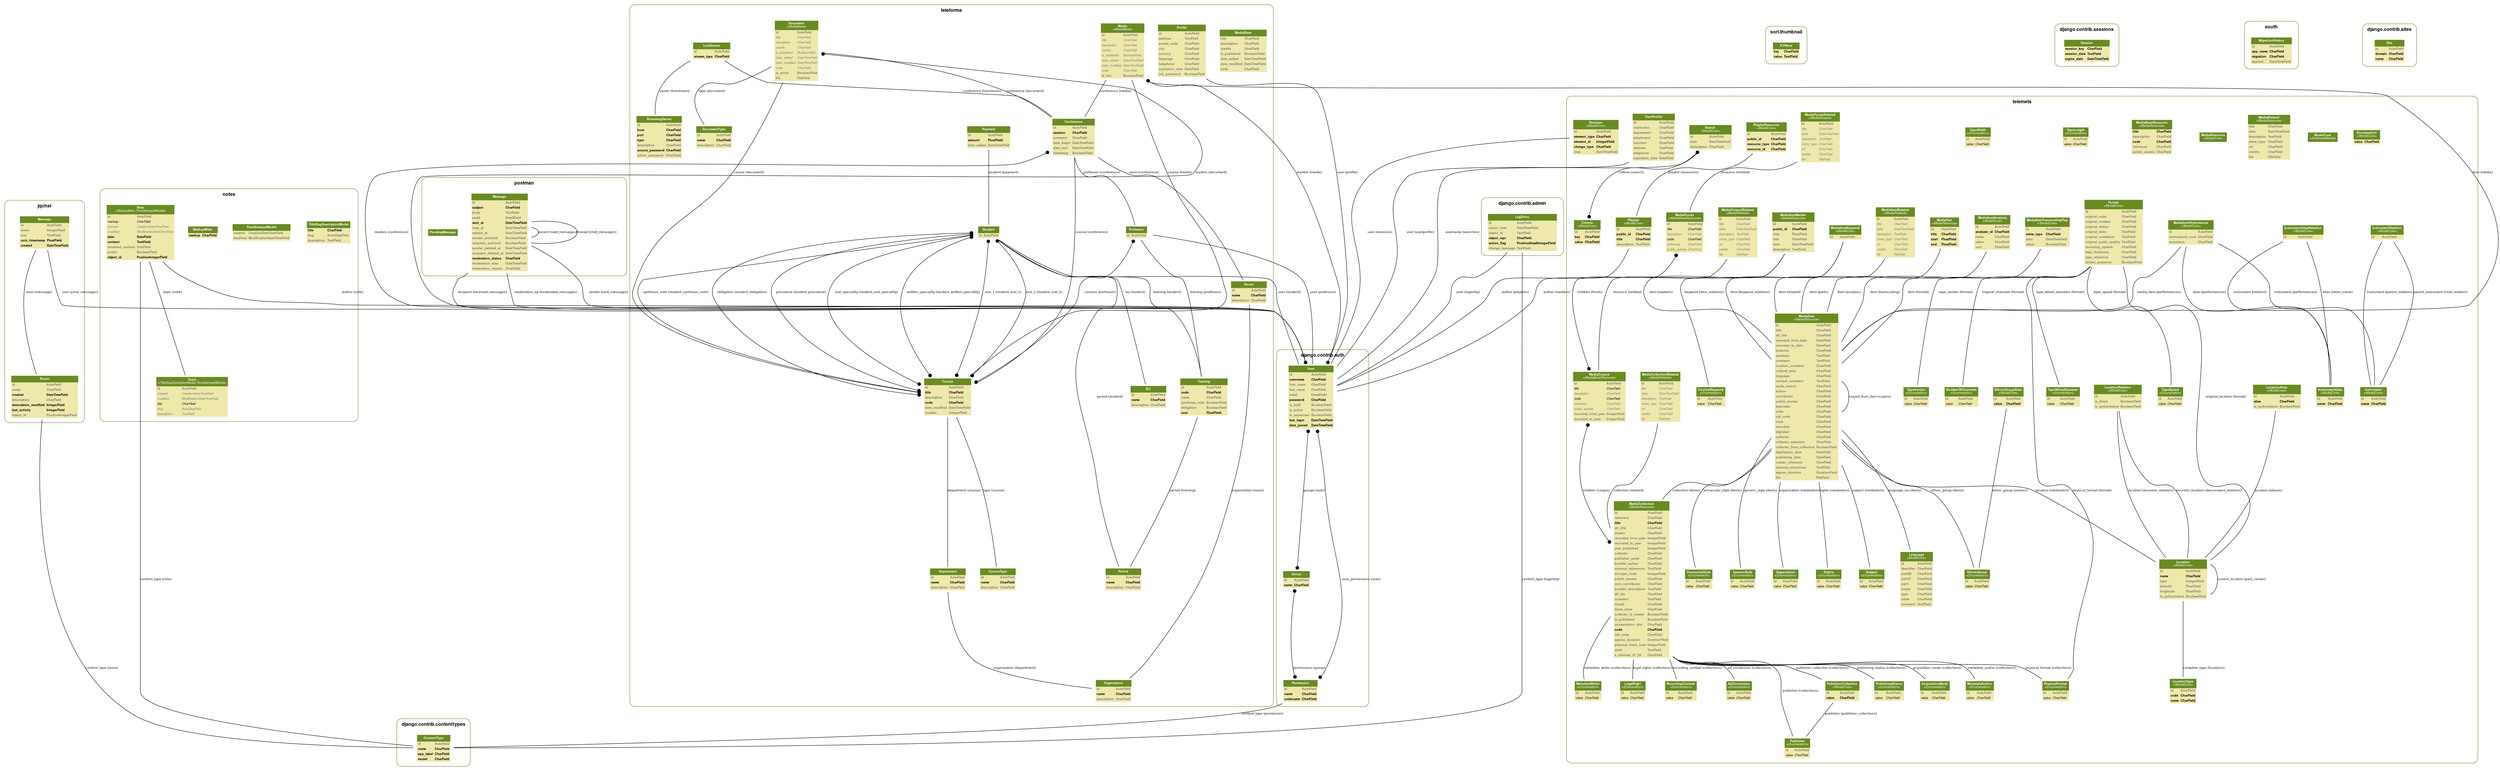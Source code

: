 digraph name {
	graph [bb="0,0,5914,1900", fontname=Helvetica, fontsize=8];
	node [label="\N", fontname=Helvetica, fontsize=8, shape=plaintext];
	edge [fontname=Helvetica, fontsize=8];
	subgraph cluster_postman_models {
		graph [bb="1303,1215,1803,1454",
			color=olivedrab4,
			label=<         <TABLE BORDER="0" CELLBORDER="0" CELLSPACING="0">         <TR><TD COLSPAN="2" CELLPADDING="4" ALIGN="CENTER"         ><FONT FACE="Helvetica Bold" COLOR="Black" POINT-SIZE="12"         >postman</FONT></TD></TR>         </TABLE>         >,
			style=rounded];
		postman_models_Message [label=<     <TABLE BGCOLOR="palegoldenrod" BORDER="0" CELLBORDER="0" CELLSPACING="0">      <TR><TD COLSPAN="2" CELLPADDING="4" ALIGN="CENTER" BGCOLOR="olivedrab4"      ><FONT FACE="Helvetica Bold" COLOR="white"      >Message</FONT></TD></TR>                       <TR><TD ALIGN="LEFT" BORDER="0"         ><FONT COLOR="#7B7B7B" FACE="Helvetica Bold">id</FONT         ></TD>         <TD ALIGN="LEFT"         ><FONT COLOR="#7B7B7B" FACE="Helvetica Bold">AutoField</FONT         ></TD></TR>                  <TR><TD ALIGN="LEFT" BORDER="0"         ><FONT FACE="Helvetica Bold">subject</FONT         ></TD>         <TD ALIGN="LEFT"         ><FONT FACE="Helvetica Bold">CharField</FONT         ></TD></TR>                  <TR><TD ALIGN="LEFT" BORDER="0"         ><FONT COLOR="#7B7B7B" FACE="Helvetica Bold">body</FONT         ></TD>         <TD ALIGN="LEFT"         ><FONT COLOR="#7B7B7B" FACE="Helvetica Bold">TextField</FONT         ></TD></TR>                  <TR><TD ALIGN="LEFT" BORDER="0"         ><FONT COLOR="#7B7B7B" FACE="Helvetica Bold">email</FONT         ></TD>         <TD ALIGN="LEFT"         ><FONT COLOR="#7B7B7B" FACE="Helvetica Bold">EmailField</FONT         ></TD></TR>                  <TR><TD ALIGN="LEFT" BORDER="0"         ><FONT FACE="Helvetica Bold">sent_at</FONT         ></TD>         <TD ALIGN="LEFT"         ><FONT FACE="Helvetica Bold">DateTimeField</FONT         ></TD></TR>                  <TR><TD ALIGN="LEFT" BORDER="0"         ><FONT COLOR="#7B7B7B" FACE="Helvetica Bold">read_at</FONT         ></TD>         <TD ALIGN="LEFT"         ><FONT COLOR="#7B7B7B" FACE="Helvetica Bold">DateTimeField</FONT         ></TD></TR>                  <TR><TD ALIGN="LEFT" BORDER="0"         ><FONT COLOR="#7B7B7B" FACE="Helvetica Bold">replied_at</FONT         ></TD>         <TD ALIGN="LEFT"         ><FONT COLOR="#7B7B7B" FACE="Helvetica Bold">DateTimeField</FONT         ></TD></TR>                  <TR><TD ALIGN="LEFT" BORDER="0"         ><FONT COLOR="#7B7B7B" FACE="Helvetica Bold">sender_archived</FONT         ></TD>         <TD ALIGN="LEFT"         ><FONT COLOR="#7B7B7B" FACE="Helvetica Bold">BooleanField</FONT         ></TD></TR>                  <TR><TD ALIGN="LEFT" BORDER="0"         ><FONT COLOR="#7B7B7B" FACE="Helvetica Bold">recipient_archived</FONT         ></TD>         <TD ALIGN="LEFT"         ><FONT COLOR="#7B7B7B" FACE="Helvetica Bold">BooleanField</FONT         ></TD></TR>                  <TR><TD ALIGN="LEFT" BORDER="0"         ><FONT COLOR="#7B7B7B" FACE="Helvetica Bold">sender_deleted_at</FONT         ></TD>         <TD ALIGN="LEFT"         ><FONT COLOR="#7B7B7B" FACE="Helvetica Bold">DateTimeField</FONT         ></TD></TR>                  <TR><TD ALIGN="LEFT" BORDER="0"         ><FONT COLOR="#7B7B7B" FACE="Helvetica Bold">recipient_deleted_at</FONT         ></TD>         <TD ALIGN="LEFT"         ><FONT COLOR="#7B7B7B" FACE="Helvetica Bold">DateTimeField</FONT         ></TD></TR>                  <TR><TD ALIGN="LEFT" BORDER="0"         ><FONT FACE="Helvetica Bold">moderation_status</FONT         ></TD>         <TD ALIGN="LEFT"         ><FONT FACE="Helvetica Bold">CharField</FONT         ></TD></TR>                  <TR><TD ALIGN="LEFT" BORDER="0"         ><FONT COLOR="#7B7B7B" FACE="Helvetica Bold">moderation_date</FONT         ></TD>         <TD ALIGN="LEFT"         ><FONT COLOR="#7B7B7B" FACE="Helvetica Bold">DateTimeField</FONT         ></TD></TR>                  <TR><TD ALIGN="LEFT" BORDER="0"         ><FONT COLOR="#7B7B7B" FACE="Helvetica Bold">moderation_reason</FONT         ></TD>         <TD ALIGN="LEFT"         ><FONT COLOR="#7B7B7B" FACE="Helvetica Bold">CharField</FONT         ></TD></TR>                   </TABLE>     >, height="2.6806", pos="1502,1320", width="2.25"];
		postman_models_PendingMessage [label=<     <TABLE BGCOLOR="palegoldenrod" BORDER="0" CELLBORDER="0" CELLSPACING="0">      <TR><TD COLSPAN="2" CELLPADDING="4" ALIGN="CENTER" BGCOLOR="olivedrab4"      ><FONT FACE="Helvetica Bold" COLOR="white"      >PendingMessage</FONT></TD></TR>                        </TABLE>     >, height="0.5", pos="1357,1320", width="1.2778"];
		postman_models_Message -> postman_models_Message [arrowhead=none, arrowtail=dot, label="parent (next_messages)", lp="1645,1320", pos="1583.2,1332.1 1593.9,1330 1601,1326 1601,1320 1601,1314 1593.9,1310 1583.2,1307.9"];
		postman_models_Message -> postman_models_Message [arrowhead=none, arrowtail=dot, label="thread (child_messages)", lp="1733,1320", pos="1583.3,1346.2 1634.7,1350.8 1689,1342.1 1689,1320 1689,1297.9 1634.7,1289.2 1583.3,1293.8"];
	}
	subgraph cluster_django_contrib_staticfiles_models {
		graph [bb="",
			color=olivedrab4,
			label=<         <TABLE BORDER="0" CELLBORDER="0" CELLSPACING="0">         <TR><TD COLSPAN="2" CELLPADDING="4" ALIGN="CENTER"         ><FONT FACE="Helvetica Bold" COLOR="Black" POINT-SIZE="12"         >django.contrib.staticfiles</FONT></TD></TR>         </TABLE>         >,
			style=rounded];
	}
	subgraph cluster_sorl_thumbnail_models {
		graph [bb="1924,1744,2031,1839",
			color=olivedrab4,
			label=<         <TABLE BORDER="0" CELLBORDER="0" CELLSPACING="0">         <TR><TD COLSPAN="2" CELLPADDING="4" ALIGN="CENTER"         ><FONT FACE="Helvetica Bold" COLOR="Black" POINT-SIZE="12"         >sorl.thumbnail</FONT></TD></TR>         </TABLE>         >,
			style=rounded];
		sorl_thumbnail_models_KVStore [label=<     <TABLE BGCOLOR="palegoldenrod" BORDER="0" CELLBORDER="0" CELLSPACING="0">      <TR><TD COLSPAN="2" CELLPADDING="4" ALIGN="CENTER" BGCOLOR="olivedrab4"      ><FONT FACE="Helvetica Bold" COLOR="white"      >KVStore</FONT></TD></TR>                       <TR><TD ALIGN="LEFT" BORDER="0"         ><FONT FACE="Helvetica Bold">key</FONT         ></TD>         <TD ALIGN="LEFT"         ><FONT FACE="Helvetica Bold">CharField</FONT         ></TD></TR>                  <TR><TD ALIGN="LEFT" BORDER="0"         ><FONT FACE="Helvetica Bold">value</FONT         ></TD>         <TD ALIGN="LEFT"         ><FONT FACE="Helvetica Bold">TextField</FONT         ></TD></TR>                   </TABLE>     >, height="0.68056", pos="1977,1777", width="1.1944"];
	}
	subgraph cluster_telemeta_models {
		graph [bb="1811,15,3910,1661",
			color=olivedrab4,
			label=<         <TABLE BORDER="0" CELLBORDER="0" CELLSPACING="0">         <TR><TD COLSPAN="2" CELLPADDING="4" ALIGN="CENTER"         ><FONT FACE="Helvetica Bold" COLOR="Black" POINT-SIZE="12"         >telemeta</FONT></TD></TR>         </TABLE>         >,
			style=rounded];
		telemeta_models_enum_Enumeration [label=<     <TABLE BGCOLOR="palegoldenrod" BORDER="0" CELLBORDER="0" CELLSPACING="0">      <TR><TD COLSPAN="2" CELLPADDING="4" ALIGN="CENTER" BGCOLOR="olivedrab4"      ><FONT FACE="Helvetica Bold" COLOR="white"      >Enumeration<BR/>&lt;<FONT FACE="Helvetica Italic">ModelCore</FONT>&gt;</FONT></TD></TR>                       <TR><TD ALIGN="LEFT" BORDER="0"         ><FONT FACE="Helvetica Bold">value</FONT         ></TD>         <TD ALIGN="LEFT"         ><FONT FACE="Helvetica Bold">CharField</FONT         ></TD></TR>                   </TABLE>     >, height="0.66667", pos="3857,1558", width="1.25"];
		telemeta_models_core_ModelCore [label=<     <TABLE BGCOLOR="palegoldenrod" BORDER="0" CELLBORDER="0" CELLSPACING="0">      <TR><TD COLSPAN="2" CELLPADDING="4" ALIGN="CENTER" BGCOLOR="olivedrab4"      ><FONT FACE="Helvetica Bold" COLOR="white"      >ModelCore<BR/>&lt;<FONT FACE="Helvetica Italic">EnhancedModel</FONT>&gt;</FONT></TD></TR>                        </TABLE>     >, height="0.5", pos="3748,1558", width="1.2778"];
		telemeta_models_media_MediaRelated [label=<     <TABLE BGCOLOR="palegoldenrod" BORDER="0" CELLBORDER="0" CELLSPACING="0">      <TR><TD COLSPAN="2" CELLPADDING="4" ALIGN="CENTER" BGCOLOR="olivedrab4"      ><FONT FACE="Helvetica Bold" COLOR="white"      >MediaRelated<BR/>&lt;<FONT FACE="Helvetica Italic">MediaResource</FONT>&gt;</FONT></TD></TR>                       <TR><TD ALIGN="LEFT" BORDER="0"         ><FONT COLOR="#7B7B7B" FACE="Helvetica Bold">title</FONT         ></TD>         <TD ALIGN="LEFT"         ><FONT COLOR="#7B7B7B" FACE="Helvetica Bold">CharField</FONT         ></TD></TR>                  <TR><TD ALIGN="LEFT" BORDER="0"         ><FONT COLOR="#7B7B7B" FACE="Helvetica Bold">date</FONT         ></TD>         <TD ALIGN="LEFT"         ><FONT COLOR="#7B7B7B" FACE="Helvetica Bold">DateTimeField</FONT         ></TD></TR>                  <TR><TD ALIGN="LEFT" BORDER="0"         ><FONT COLOR="#7B7B7B" FACE="Helvetica Bold">description</FONT         ></TD>         <TD ALIGN="LEFT"         ><FONT COLOR="#7B7B7B" FACE="Helvetica Bold">TextField</FONT         ></TD></TR>                  <TR><TD ALIGN="LEFT" BORDER="0"         ><FONT COLOR="#7B7B7B" FACE="Helvetica Bold">mime_type</FONT         ></TD>         <TD ALIGN="LEFT"         ><FONT COLOR="#7B7B7B" FACE="Helvetica Bold">CharField</FONT         ></TD></TR>                  <TR><TD ALIGN="LEFT" BORDER="0"         ><FONT COLOR="#7B7B7B" FACE="Helvetica Bold">url</FONT         ></TD>         <TD ALIGN="LEFT"         ><FONT COLOR="#7B7B7B" FACE="Helvetica Bold">CharField</FONT         ></TD></TR>                  <TR><TD ALIGN="LEFT" BORDER="0"         ><FONT COLOR="#7B7B7B" FACE="Helvetica Bold">credits</FONT         ></TD>         <TD ALIGN="LEFT"         ><FONT COLOR="#7B7B7B" FACE="Helvetica Bold">CharField</FONT         ></TD></TR>                  <TR><TD ALIGN="LEFT" BORDER="0"         ><FONT COLOR="#7B7B7B" FACE="Helvetica Bold">file</FONT         ></TD>         <TD ALIGN="LEFT"         ><FONT COLOR="#7B7B7B" FACE="Helvetica Bold">FileField</FONT         ></TD></TR>                   </TABLE>     >, height="1.6667", pos="3620,1558", width="1.7778"];
		telemeta_models_media_MediaResource [label=<     <TABLE BGCOLOR="palegoldenrod" BORDER="0" CELLBORDER="0" CELLSPACING="0">      <TR><TD COLSPAN="2" CELLPADDING="4" ALIGN="CENTER" BGCOLOR="olivedrab4"      ><FONT FACE="Helvetica Bold" COLOR="white"      >MediaResource<BR/>&lt;<FONT FACE="Helvetica Italic">ModelCore</FONT>&gt;</FONT></TD></TR>                        </TABLE>     >, height="0.5", pos="3495,1558", width="1.1944"];
		telemeta_models_media_MediaBaseResource [label=<     <TABLE BGCOLOR="palegoldenrod" BORDER="0" CELLBORDER="0" CELLSPACING="0">      <TR><TD COLSPAN="2" CELLPADDING="4" ALIGN="CENTER" BGCOLOR="olivedrab4"      ><FONT FACE="Helvetica Bold" COLOR="white"      >MediaBaseResource<BR/>&lt;<FONT FACE="Helvetica Italic">MediaResource</FONT>&gt;</FONT></TD></TR>                       <TR><TD ALIGN="LEFT" BORDER="0"         ><FONT FACE="Helvetica Bold">title</FONT         ></TD>         <TD ALIGN="LEFT"         ><FONT FACE="Helvetica Bold">CharField</FONT         ></TD></TR>                  <TR><TD ALIGN="LEFT" BORDER="0"         ><FONT COLOR="#7B7B7B" FACE="Helvetica Bold">description</FONT         ></TD>         <TD ALIGN="LEFT"         ><FONT COLOR="#7B7B7B" FACE="Helvetica Bold">CharField</FONT         ></TD></TR>                  <TR><TD ALIGN="LEFT" BORDER="0"         ><FONT FACE="Helvetica Bold">code</FONT         ></TD>         <TD ALIGN="LEFT"         ><FONT FACE="Helvetica Bold">CharField</FONT         ></TD></TR>                  <TR><TD ALIGN="LEFT" BORDER="0"         ><FONT COLOR="#7B7B7B" FACE="Helvetica Bold">reference</FONT         ></TD>         <TD ALIGN="LEFT"         ><FONT COLOR="#7B7B7B" FACE="Helvetica Bold">CharField</FONT         ></TD></TR>                  <TR><TD ALIGN="LEFT" BORDER="0"         ><FONT COLOR="#7B7B7B" FACE="Helvetica Bold">public_access</FONT         ></TD>         <TD ALIGN="LEFT"         ><FONT COLOR="#7B7B7B" FACE="Helvetica Bold">CharField</FONT         ></TD></TR>                   </TABLE>     >, height="1.3333", pos="3373,1558", width="1.6944"];
		telemeta_models_enum_PhysicalFormat [label=<     <TABLE BGCOLOR="palegoldenrod" BORDER="0" CELLBORDER="0" CELLSPACING="0">      <TR><TD COLSPAN="2" CELLPADDING="4" ALIGN="CENTER" BGCOLOR="olivedrab4"      ><FONT FACE="Helvetica Bold" COLOR="white"      >PhysicalFormat<BR/>&lt;<FONT FACE="Helvetica Italic">Enumeration</FONT>&gt;</FONT></TD></TR>                       <TR><TD ALIGN="LEFT" BORDER="0"         ><FONT COLOR="#7B7B7B" FACE="Helvetica Bold">id</FONT         ></TD>         <TD ALIGN="LEFT"         ><FONT COLOR="#7B7B7B" FACE="Helvetica Bold">AutoField</FONT         ></TD></TR>                  <TR><TD ALIGN="LEFT" BORDER="0"         ><FONT FACE="Helvetica Italic">value</FONT         ></TD>         <TD ALIGN="LEFT"         ><FONT FACE="Helvetica Italic">CharField</FONT         ></TD></TR>                   </TABLE>     >, height="0.83333", pos="2980,201", width="1.3333"];
		telemeta_models_enum_PublishingStatus [label=<     <TABLE BGCOLOR="palegoldenrod" BORDER="0" CELLBORDER="0" CELLSPACING="0">      <TR><TD COLSPAN="2" CELLPADDING="4" ALIGN="CENTER" BGCOLOR="olivedrab4"      ><FONT FACE="Helvetica Bold" COLOR="white"      >PublishingStatus<BR/>&lt;<FONT FACE="Helvetica Italic">Enumeration</FONT>&gt;</FONT></TD></TR>                       <TR><TD ALIGN="LEFT" BORDER="0"         ><FONT COLOR="#7B7B7B" FACE="Helvetica Bold">id</FONT         ></TD>         <TD ALIGN="LEFT"         ><FONT COLOR="#7B7B7B" FACE="Helvetica Bold">AutoField</FONT         ></TD></TR>                  <TR><TD ALIGN="LEFT" BORDER="0"         ><FONT FACE="Helvetica Italic">value</FONT         ></TD>         <TD ALIGN="LEFT"         ><FONT FACE="Helvetica Italic">CharField</FONT         ></TD></TR>                   </TABLE>     >, height="0.83333", pos="2446,201", width="1.3889"];
		telemeta_models_enum_AcquisitionMode [label=<     <TABLE BGCOLOR="palegoldenrod" BORDER="0" CELLBORDER="0" CELLSPACING="0">      <TR><TD COLSPAN="2" CELLPADDING="4" ALIGN="CENTER" BGCOLOR="olivedrab4"      ><FONT FACE="Helvetica Bold" COLOR="white"      >AcquisitionMode<BR/>&lt;<FONT FACE="Helvetica Italic">Enumeration</FONT>&gt;</FONT></TD></TR>                       <TR><TD ALIGN="LEFT" BORDER="0"         ><FONT COLOR="#7B7B7B" FACE="Helvetica Bold">id</FONT         ></TD>         <TD ALIGN="LEFT"         ><FONT COLOR="#7B7B7B" FACE="Helvetica Bold">AutoField</FONT         ></TD></TR>                  <TR><TD ALIGN="LEFT" BORDER="0"         ><FONT FACE="Helvetica Italic">value</FONT         ></TD>         <TD ALIGN="LEFT"         ><FONT FACE="Helvetica Italic">CharField</FONT         ></TD></TR>                   </TABLE>     >, height="0.83333", pos="2563,201", width="1.3611"];
		telemeta_models_enum_MetadataAuthor [label=<     <TABLE BGCOLOR="palegoldenrod" BORDER="0" CELLBORDER="0" CELLSPACING="0">      <TR><TD COLSPAN="2" CELLPADDING="4" ALIGN="CENTER" BGCOLOR="olivedrab4"      ><FONT FACE="Helvetica Bold" COLOR="white"      >MetadataAuthor<BR/>&lt;<FONT FACE="Helvetica Italic">Enumeration</FONT>&gt;</FONT></TD></TR>                       <TR><TD ALIGN="LEFT" BORDER="0"         ><FONT COLOR="#7B7B7B" FACE="Helvetica Bold">id</FONT         ></TD>         <TD ALIGN="LEFT"         ><FONT COLOR="#7B7B7B" FACE="Helvetica Bold">AutoField</FONT         ></TD></TR>                  <TR><TD ALIGN="LEFT" BORDER="0"         ><FONT FACE="Helvetica Italic">value</FONT         ></TD>         <TD ALIGN="LEFT"         ><FONT FACE="Helvetica Italic">CharField</FONT         ></TD></TR>                   </TABLE>     >, height="0.83333", pos="2678,201", width="1.3333"];
		telemeta_models_enum_MetadataWriter [label=<     <TABLE BGCOLOR="palegoldenrod" BORDER="0" CELLBORDER="0" CELLSPACING="0">      <TR><TD COLSPAN="2" CELLPADDING="4" ALIGN="CENTER" BGCOLOR="olivedrab4"      ><FONT FACE="Helvetica Bold" COLOR="white"      >MetadataWriter<BR/>&lt;<FONT FACE="Helvetica Italic">Enumeration</FONT>&gt;</FONT></TD></TR>                       <TR><TD ALIGN="LEFT" BORDER="0"         ><FONT COLOR="#7B7B7B" FACE="Helvetica Bold">id</FONT         ></TD>         <TD ALIGN="LEFT"         ><FONT COLOR="#7B7B7B" FACE="Helvetica Bold">AutoField</FONT         ></TD></TR>                  <TR><TD ALIGN="LEFT" BORDER="0"         ><FONT FACE="Helvetica Italic">value</FONT         ></TD>         <TD ALIGN="LEFT"         ><FONT FACE="Helvetica Italic">CharField</FONT         ></TD></TR>                   </TABLE>     >, height="0.83333", pos="2791,201", width="1.3056"];
		telemeta_models_enum_LegalRight [label=<     <TABLE BGCOLOR="palegoldenrod" BORDER="0" CELLBORDER="0" CELLSPACING="0">      <TR><TD COLSPAN="2" CELLPADDING="4" ALIGN="CENTER" BGCOLOR="olivedrab4"      ><FONT FACE="Helvetica Bold" COLOR="white"      >LegalRight<BR/>&lt;<FONT FACE="Helvetica Italic">Enumeration</FONT>&gt;</FONT></TD></TR>                       <TR><TD ALIGN="LEFT" BORDER="0"         ><FONT COLOR="#7B7B7B" FACE="Helvetica Bold">id</FONT         ></TD>         <TD ALIGN="LEFT"         ><FONT COLOR="#7B7B7B" FACE="Helvetica Bold">AutoField</FONT         ></TD></TR>                  <TR><TD ALIGN="LEFT" BORDER="0"         ><FONT FACE="Helvetica Italic">value</FONT         ></TD>         <TD ALIGN="LEFT"         ><FONT FACE="Helvetica Italic">CharField</FONT         ></TD></TR>                   </TABLE>     >, height="0.83333", pos="1985,201", width="1.2778"];
		telemeta_models_enum_RecordingContext [label=<     <TABLE BGCOLOR="palegoldenrod" BORDER="0" CELLBORDER="0" CELLSPACING="0">      <TR><TD COLSPAN="2" CELLPADDING="4" ALIGN="CENTER" BGCOLOR="olivedrab4"      ><FONT FACE="Helvetica Bold" COLOR="white"      >RecordingContext<BR/>&lt;<FONT FACE="Helvetica Italic">Enumeration</FONT>&gt;</FONT></TD></TR>                       <TR><TD ALIGN="LEFT" BORDER="0"         ><FONT COLOR="#7B7B7B" FACE="Helvetica Bold">id</FONT         ></TD>         <TD ALIGN="LEFT"         ><FONT COLOR="#7B7B7B" FACE="Helvetica Bold">AutoField</FONT         ></TD></TR>                  <TR><TD ALIGN="LEFT" BORDER="0"         ><FONT FACE="Helvetica Italic">value</FONT         ></TD>         <TD ALIGN="LEFT"         ><FONT FACE="Helvetica Italic">CharField</FONT         ></TD></TR>                   </TABLE>     >, height="0.83333", pos="1870,201", width="1.4167"];
		telemeta_models_enum_AdConversion [label=<     <TABLE BGCOLOR="palegoldenrod" BORDER="0" CELLBORDER="0" CELLSPACING="0">      <TR><TD COLSPAN="2" CELLPADDING="4" ALIGN="CENTER" BGCOLOR="olivedrab4"      ><FONT FACE="Helvetica Bold" COLOR="white"      >AdConversion<BR/>&lt;<FONT FACE="Helvetica Italic">Enumeration</FONT>&gt;</FONT></TD></TR>                       <TR><TD ALIGN="LEFT" BORDER="0"         ><FONT COLOR="#7B7B7B" FACE="Helvetica Bold">id</FONT         ></TD>         <TD ALIGN="LEFT"         ><FONT COLOR="#7B7B7B" FACE="Helvetica Bold">AutoField</FONT         ></TD></TR>                  <TR><TD ALIGN="LEFT" BORDER="0"         ><FONT FACE="Helvetica Italic">value</FONT         ></TD>         <TD ALIGN="LEFT"         ><FONT FACE="Helvetica Italic">CharField</FONT         ></TD></TR>                   </TABLE>     >, height="0.83333", pos="2096,201", width="1.3056"];
		telemeta_models_enum_VernacularStyle [label=<     <TABLE BGCOLOR="palegoldenrod" BORDER="0" CELLBORDER="0" CELLSPACING="0">      <TR><TD COLSPAN="2" CELLPADDING="4" ALIGN="CENTER" BGCOLOR="olivedrab4"      ><FONT FACE="Helvetica Bold" COLOR="white"      >VernacularStyle<BR/>&lt;<FONT FACE="Helvetica Italic">Enumeration</FONT>&gt;</FONT></TD></TR>                       <TR><TD ALIGN="LEFT" BORDER="0"         ><FONT COLOR="#7B7B7B" FACE="Helvetica Bold">id</FONT         ></TD>         <TD ALIGN="LEFT"         ><FONT COLOR="#7B7B7B" FACE="Helvetica Bold">AutoField</FONT         ></TD></TR>                  <TR><TD ALIGN="LEFT" BORDER="0"         ><FONT FACE="Helvetica Italic">value</FONT         ></TD>         <TD ALIGN="LEFT"         ><FONT FACE="Helvetica Italic">CharField</FONT         ></TD></TR>                   </TABLE>     >, height="0.83333", pos="2142,477", width="1.3333"];
		telemeta_models_enum_GenericStyle [label=<     <TABLE BGCOLOR="palegoldenrod" BORDER="0" CELLBORDER="0" CELLSPACING="0">      <TR><TD COLSPAN="2" CELLPADDING="4" ALIGN="CENTER" BGCOLOR="olivedrab4"      ><FONT FACE="Helvetica Bold" COLOR="white"      >GenericStyle<BR/>&lt;<FONT FACE="Helvetica Italic">Enumeration</FONT>&gt;</FONT></TD></TR>                       <TR><TD ALIGN="LEFT" BORDER="0"         ><FONT COLOR="#7B7B7B" FACE="Helvetica Bold">id</FONT         ></TD>         <TD ALIGN="LEFT"         ><FONT COLOR="#7B7B7B" FACE="Helvetica Bold">AutoField</FONT         ></TD></TR>                  <TR><TD ALIGN="LEFT" BORDER="0"         ><FONT FACE="Helvetica Italic">value</FONT         ></TD>         <TD ALIGN="LEFT"         ><FONT FACE="Helvetica Italic">CharField</FONT         ></TD></TR>                   </TABLE>     >, height="0.83333", pos="2254,477", width="1.2778"];
		telemeta_models_enum_ContextKeyword [label=<     <TABLE BGCOLOR="palegoldenrod" BORDER="0" CELLBORDER="0" CELLSPACING="0">      <TR><TD COLSPAN="2" CELLPADDING="4" ALIGN="CENTER" BGCOLOR="olivedrab4"      ><FONT FACE="Helvetica Bold" COLOR="white"      >ContextKeyword<BR/>&lt;<FONT FACE="Helvetica Italic">Enumeration</FONT>&gt;</FONT></TD></TR>                       <TR><TD ALIGN="LEFT" BORDER="0"         ><FONT COLOR="#7B7B7B" FACE="Helvetica Bold">id</FONT         ></TD>         <TD ALIGN="LEFT"         ><FONT COLOR="#7B7B7B" FACE="Helvetica Bold">AutoField</FONT         ></TD></TR>                  <TR><TD ALIGN="LEFT" BORDER="0"         ><FONT FACE="Helvetica Italic">value</FONT         ></TD>         <TD ALIGN="LEFT"         ><FONT FACE="Helvetica Italic">CharField</FONT         ></TD></TR>                   </TABLE>     >, height="0.83333", pos="2180,921", width="1.3611"];
		telemeta_models_enum_Publisher [label=<     <TABLE BGCOLOR="palegoldenrod" BORDER="0" CELLBORDER="0" CELLSPACING="0">      <TR><TD COLSPAN="2" CELLPADDING="4" ALIGN="CENTER" BGCOLOR="olivedrab4"      ><FONT FACE="Helvetica Bold" COLOR="white"      >Publisher<BR/>&lt;<FONT FACE="Helvetica Italic">Enumeration</FONT>&gt;</FONT></TD></TR>                       <TR><TD ALIGN="LEFT" BORDER="0"         ><FONT COLOR="#7B7B7B" FACE="Helvetica Bold">id</FONT         ></TD>         <TD ALIGN="LEFT"         ><FONT COLOR="#7B7B7B" FACE="Helvetica Bold">AutoField</FONT         ></TD></TR>                  <TR><TD ALIGN="LEFT" BORDER="0"         ><FONT FACE="Helvetica Italic">value</FONT         ></TD>         <TD ALIGN="LEFT"         ><FONT FACE="Helvetica Italic">CharField</FONT         ></TD></TR>                   </TABLE>     >, height="0.83333", pos="2221,53", width="1.2778"];
		telemeta_models_enum_PublisherCollection [label=<     <TABLE BGCOLOR="palegoldenrod" BORDER="0" CELLBORDER="0" CELLSPACING="0">      <TR><TD COLSPAN="2" CELLPADDING="4" ALIGN="CENTER" BGCOLOR="olivedrab4"      ><FONT FACE="Helvetica Bold" COLOR="white"      >PublisherCollection<BR/>&lt;<FONT FACE="Helvetica Italic">ModelCore</FONT>&gt;</FONT></TD></TR>                       <TR><TD ALIGN="LEFT" BORDER="0"         ><FONT COLOR="#7B7B7B" FACE="Helvetica Bold">id</FONT         ></TD>         <TD ALIGN="LEFT"         ><FONT COLOR="#7B7B7B" FACE="Helvetica Bold">AutoField</FONT         ></TD></TR>                  <TR><TD ALIGN="LEFT" BORDER="0"         ><FONT FACE="Helvetica Bold">value</FONT         ></TD>         <TD ALIGN="LEFT"         ><FONT FACE="Helvetica Bold">CharField</FONT         ></TD></TR>                   </TABLE>     >, height="0.83333", pos="2326,201", width="1.4444"];
		telemeta_models_enum_EthnicGroup [label=<     <TABLE BGCOLOR="palegoldenrod" BORDER="0" CELLBORDER="0" CELLSPACING="0">      <TR><TD COLSPAN="2" CELLPADDING="4" ALIGN="CENTER" BGCOLOR="olivedrab4"      ><FONT FACE="Helvetica Bold" COLOR="white"      >EthnicGroup<BR/>&lt;<FONT FACE="Helvetica Italic">Enumeration</FONT>&gt;</FONT></TD></TR>                       <TR><TD ALIGN="LEFT" BORDER="0"         ><FONT COLOR="#7B7B7B" FACE="Helvetica Bold">id</FONT         ></TD>         <TD ALIGN="LEFT"         ><FONT COLOR="#7B7B7B" FACE="Helvetica Bold">AutoField</FONT         ></TD></TR>                  <TR><TD ALIGN="LEFT" BORDER="0"         ><FONT FACE="Helvetica Italic">value</FONT         ></TD>         <TD ALIGN="LEFT"         ><FONT FACE="Helvetica Italic">CharField</FONT         ></TD></TR>                   </TABLE>     >, height="0.83333", pos="2824,477", width="1.2778"];
		telemeta_models_enum_EthnicGroupAlias [label=<     <TABLE BGCOLOR="palegoldenrod" BORDER="0" CELLBORDER="0" CELLSPACING="0">      <TR><TD COLSPAN="2" CELLPADDING="4" ALIGN="CENTER" BGCOLOR="olivedrab4"      ><FONT FACE="Helvetica Bold" COLOR="white"      >EthnicGroupAlias<BR/>&lt;<FONT FACE="Helvetica Italic">ModelCore</FONT>&gt;</FONT></TD></TR>                       <TR><TD ALIGN="LEFT" BORDER="0"         ><FONT COLOR="#7B7B7B" FACE="Helvetica Bold">id</FONT         ></TD>         <TD ALIGN="LEFT"         ><FONT COLOR="#7B7B7B" FACE="Helvetica Bold">AutoField</FONT         ></TD></TR>                  <TR><TD ALIGN="LEFT" BORDER="0"         ><FONT FACE="Helvetica Bold">value</FONT         ></TD>         <TD ALIGN="LEFT"         ><FONT FACE="Helvetica Bold">CharField</FONT         ></TD></TR>                   </TABLE>     >, height="0.83333", pos="2730,921", width="1.3889"];
		telemeta_models_enum_TapeWheelDiameter [label=<     <TABLE BGCOLOR="palegoldenrod" BORDER="0" CELLBORDER="0" CELLSPACING="0">      <TR><TD COLSPAN="2" CELLPADDING="4" ALIGN="CENTER" BGCOLOR="olivedrab4"      ><FONT FACE="Helvetica Bold" COLOR="white"      >TapeWheelDiameter<BR/>&lt;<FONT FACE="Helvetica Italic">Enumeration</FONT>&gt;</FONT></TD></TR>                       <TR><TD ALIGN="LEFT" BORDER="0"         ><FONT COLOR="#7B7B7B" FACE="Helvetica Bold">id</FONT         ></TD>         <TD ALIGN="LEFT"         ><FONT COLOR="#7B7B7B" FACE="Helvetica Bold">AutoField</FONT         ></TD></TR>                  <TR><TD ALIGN="LEFT" BORDER="0"         ><FONT FACE="Helvetica Italic">value</FONT         ></TD>         <TD ALIGN="LEFT"         ><FONT FACE="Helvetica Italic">CharField</FONT         ></TD></TR>                   </TABLE>     >, height="0.83333", pos="2980,921", width="1.4444"];
		telemeta_models_enum_TapeLength [label=<     <TABLE BGCOLOR="palegoldenrod" BORDER="0" CELLBORDER="0" CELLSPACING="0">      <TR><TD COLSPAN="2" CELLPADDING="4" ALIGN="CENTER" BGCOLOR="olivedrab4"      ><FONT FACE="Helvetica Bold" COLOR="white"      >TapeLength<BR/>&lt;<FONT FACE="Helvetica Italic">Enumeration</FONT>&gt;</FONT></TD></TR>                       <TR><TD ALIGN="LEFT" BORDER="0"         ><FONT COLOR="#7B7B7B" FACE="Helvetica Bold">id</FONT         ></TD>         <TD ALIGN="LEFT"         ><FONT COLOR="#7B7B7B" FACE="Helvetica Bold">AutoField</FONT         ></TD></TR>                  <TR><TD ALIGN="LEFT" BORDER="0"         ><FONT FACE="Helvetica Italic">value</FONT         ></TD>         <TD ALIGN="LEFT"         ><FONT FACE="Helvetica Italic">CharField</FONT         ></TD></TR>                   </TABLE>     >, height="0.83333", pos="3248,1558", width="1.2778"];
		telemeta_models_enum_TapeWidth [label=<     <TABLE BGCOLOR="palegoldenrod" BORDER="0" CELLBORDER="0" CELLSPACING="0">      <TR><TD COLSPAN="2" CELLPADDING="4" ALIGN="CENTER" BGCOLOR="olivedrab4"      ><FONT FACE="Helvetica Bold" COLOR="white"      >TapeWidth<BR/>&lt;<FONT FACE="Helvetica Italic">Enumeration</FONT>&gt;</FONT></TD></TR>                       <TR><TD ALIGN="LEFT" BORDER="0"         ><FONT COLOR="#7B7B7B" FACE="Helvetica Bold">id</FONT         ></TD>         <TD ALIGN="LEFT"         ><FONT COLOR="#7B7B7B" FACE="Helvetica Bold">AutoField</FONT         ></TD></TR>                  <TR><TD ALIGN="LEFT" BORDER="0"         ><FONT FACE="Helvetica Italic">value</FONT         ></TD>         <TD ALIGN="LEFT"         ><FONT FACE="Helvetica Italic">CharField</FONT         ></TD></TR>                   </TABLE>     >, height="0.83333", pos="3138,1558", width="1.2778"];
		telemeta_models_enum_TapeSpeed [label=<     <TABLE BGCOLOR="palegoldenrod" BORDER="0" CELLBORDER="0" CELLSPACING="0">      <TR><TD COLSPAN="2" CELLPADDING="4" ALIGN="CENTER" BGCOLOR="olivedrab4"      ><FONT FACE="Helvetica Bold" COLOR="white"      >TapeSpeed<BR/>&lt;<FONT FACE="Helvetica Italic">Enumeration</FONT>&gt;</FONT></TD></TR>                       <TR><TD ALIGN="LEFT" BORDER="0"         ><FONT COLOR="#7B7B7B" FACE="Helvetica Bold">id</FONT         ></TD>         <TD ALIGN="LEFT"         ><FONT COLOR="#7B7B7B" FACE="Helvetica Bold">AutoField</FONT         ></TD></TR>                  <TR><TD ALIGN="LEFT" BORDER="0"         ><FONT FACE="Helvetica Italic">value</FONT         ></TD>         <TD ALIGN="LEFT"         ><FONT FACE="Helvetica Italic">CharField</FONT         ></TD></TR>                   </TABLE>     >, height="0.83333", pos="2844,921", width="1.2778"];
		telemeta_models_enum_TapeVendor [label=<     <TABLE BGCOLOR="palegoldenrod" BORDER="0" CELLBORDER="0" CELLSPACING="0">      <TR><TD COLSPAN="2" CELLPADDING="4" ALIGN="CENTER" BGCOLOR="olivedrab4"      ><FONT FACE="Helvetica Bold" COLOR="white"      >TapeVendor<BR/>&lt;<FONT FACE="Helvetica Italic">Enumeration</FONT>&gt;</FONT></TD></TR>                       <TR><TD ALIGN="LEFT" BORDER="0"         ><FONT COLOR="#7B7B7B" FACE="Helvetica Bold">id</FONT         ></TD>         <TD ALIGN="LEFT"         ><FONT COLOR="#7B7B7B" FACE="Helvetica Bold">AutoField</FONT         ></TD></TR>                  <TR><TD ALIGN="LEFT" BORDER="0"         ><FONT FACE="Helvetica Italic">value</FONT         ></TD>         <TD ALIGN="LEFT"         ><FONT FACE="Helvetica Italic">CharField</FONT         ></TD></TR>                   </TABLE>     >, height="0.83333", pos="3379,921", width="1.2778"];
		telemeta_models_enum_NumberOfChannels [label=<     <TABLE BGCOLOR="palegoldenrod" BORDER="0" CELLBORDER="0" CELLSPACING="0">      <TR><TD COLSPAN="2" CELLPADDING="4" ALIGN="CENTER" BGCOLOR="olivedrab4"      ><FONT FACE="Helvetica Bold" COLOR="white"      >NumberOfChannels<BR/>&lt;<FONT FACE="Helvetica Italic">Enumeration</FONT>&gt;</FONT></TD></TR>                       <TR><TD ALIGN="LEFT" BORDER="0"         ><FONT COLOR="#7B7B7B" FACE="Helvetica Bold">id</FONT         ></TD>         <TD ALIGN="LEFT"         ><FONT COLOR="#7B7B7B" FACE="Helvetica Bold">AutoField</FONT         ></TD></TR>                  <TR><TD ALIGN="LEFT" BORDER="0"         ><FONT FACE="Helvetica Italic">value</FONT         ></TD>         <TD ALIGN="LEFT"         ><FONT FACE="Helvetica Italic">CharField</FONT         ></TD></TR>                   </TABLE>     >, height="0.83333", pos="2610,921", width="1.4444"];
		telemeta_models_enum_Organization [label=<     <TABLE BGCOLOR="palegoldenrod" BORDER="0" CELLBORDER="0" CELLSPACING="0">      <TR><TD COLSPAN="2" CELLPADDING="4" ALIGN="CENTER" BGCOLOR="olivedrab4"      ><FONT FACE="Helvetica Bold" COLOR="white"      >Organization<BR/>&lt;<FONT FACE="Helvetica Italic">Enumeration</FONT>&gt;</FONT></TD></TR>                       <TR><TD ALIGN="LEFT" BORDER="0"         ><FONT COLOR="#7B7B7B" FACE="Helvetica Bold">id</FONT         ></TD>         <TD ALIGN="LEFT"         ><FONT COLOR="#7B7B7B" FACE="Helvetica Bold">AutoField</FONT         ></TD></TR>                  <TR><TD ALIGN="LEFT" BORDER="0"         ><FONT FACE="Helvetica Italic">value</FONT         ></TD>         <TD ALIGN="LEFT"         ><FONT FACE="Helvetica Italic">CharField</FONT         ></TD></TR>                   </TABLE>     >, height="0.83333", pos="2364,477", width="1.2778"];
		telemeta_models_enum_Rights [label=<     <TABLE BGCOLOR="palegoldenrod" BORDER="0" CELLBORDER="0" CELLSPACING="0">      <TR><TD COLSPAN="2" CELLPADDING="4" ALIGN="CENTER" BGCOLOR="olivedrab4"      ><FONT FACE="Helvetica Bold" COLOR="white"      >Rights<BR/>&lt;<FONT FACE="Helvetica Italic">Enumeration</FONT>&gt;</FONT></TD></TR>                       <TR><TD ALIGN="LEFT" BORDER="0"         ><FONT COLOR="#7B7B7B" FACE="Helvetica Bold">id</FONT         ></TD>         <TD ALIGN="LEFT"         ><FONT COLOR="#7B7B7B" FACE="Helvetica Bold">AutoField</FONT         ></TD></TR>                  <TR><TD ALIGN="LEFT" BORDER="0"         ><FONT FACE="Helvetica Italic">value</FONT         ></TD>         <TD ALIGN="LEFT"         ><FONT FACE="Helvetica Italic">CharField</FONT         ></TD></TR>                   </TABLE>     >, height="0.83333", pos="2474,477", width="1.2778"];
		telemeta_models_enum_Subject [label=<     <TABLE BGCOLOR="palegoldenrod" BORDER="0" CELLBORDER="0" CELLSPACING="0">      <TR><TD COLSPAN="2" CELLPADDING="4" ALIGN="CENTER" BGCOLOR="olivedrab4"      ><FONT FACE="Helvetica Bold" COLOR="white"      >Subject<BR/>&lt;<FONT FACE="Helvetica Italic">Enumeration</FONT>&gt;</FONT></TD></TR>                       <TR><TD ALIGN="LEFT" BORDER="0"         ><FONT COLOR="#7B7B7B" FACE="Helvetica Bold">id</FONT         ></TD>         <TD ALIGN="LEFT"         ><FONT COLOR="#7B7B7B" FACE="Helvetica Bold">AutoField</FONT         ></TD></TR>                  <TR><TD ALIGN="LEFT" BORDER="0"         ><FONT FACE="Helvetica Italic">value</FONT         ></TD>         <TD ALIGN="LEFT"         ><FONT FACE="Helvetica Italic">CharField</FONT         ></TD></TR>                   </TABLE>     >, height="0.83333", pos="2584,477", width="1.2778"];
		telemeta_models_location_Location [label=<     <TABLE BGCOLOR="palegoldenrod" BORDER="0" CELLBORDER="0" CELLSPACING="0">      <TR><TD COLSPAN="2" CELLPADDING="4" ALIGN="CENTER" BGCOLOR="olivedrab4"      ><FONT FACE="Helvetica Bold" COLOR="white"      >Location<BR/>&lt;<FONT FACE="Helvetica Italic">ModelCore</FONT>&gt;</FONT></TD></TR>                       <TR><TD ALIGN="LEFT" BORDER="0"         ><FONT COLOR="#7B7B7B" FACE="Helvetica Bold">id</FONT         ></TD>         <TD ALIGN="LEFT"         ><FONT COLOR="#7B7B7B" FACE="Helvetica Bold">AutoField</FONT         ></TD></TR>                  <TR><TD ALIGN="LEFT" BORDER="0"         ><FONT FACE="Helvetica Bold">name</FONT         ></TD>         <TD ALIGN="LEFT"         ><FONT FACE="Helvetica Bold">CharField</FONT         ></TD></TR>                  <TR><TD ALIGN="LEFT" BORDER="0"         ><FONT COLOR="#7B7B7B" FACE="Helvetica Bold">type</FONT         ></TD>         <TD ALIGN="LEFT"         ><FONT COLOR="#7B7B7B" FACE="Helvetica Bold">IntegerField</FONT         ></TD></TR>                  <TR><TD ALIGN="LEFT" BORDER="0"         ><FONT COLOR="#7B7B7B" FACE="Helvetica Bold">latitude</FONT         ></TD>         <TD ALIGN="LEFT"         ><FONT COLOR="#7B7B7B" FACE="Helvetica Bold">FloatField</FONT         ></TD></TR>                  <TR><TD ALIGN="LEFT" BORDER="0"         ><FONT COLOR="#7B7B7B" FACE="Helvetica Bold">longitude</FONT         ></TD>         <TD ALIGN="LEFT"         ><FONT COLOR="#7B7B7B" FACE="Helvetica Bold">FloatField</FONT         ></TD></TR>                  <TR><TD ALIGN="LEFT" BORDER="0"         ><FONT COLOR="#7B7B7B" FACE="Helvetica Bold">is_authoritative</FONT         ></TD>         <TD ALIGN="LEFT"         ><FONT COLOR="#7B7B7B" FACE="Helvetica Bold">BooleanField</FONT         ></TD></TR>                   </TABLE>     >, height="1.5", pos="3226,477", width="1.9444"];
		telemeta_models_location_LocationType [label=<     <TABLE BGCOLOR="palegoldenrod" BORDER="0" CELLBORDER="0" CELLSPACING="0">      <TR><TD COLSPAN="2" CELLPADDING="4" ALIGN="CENTER" BGCOLOR="olivedrab4"      ><FONT FACE="Helvetica Bold" COLOR="white"      >LocationType<BR/>&lt;<FONT FACE="Helvetica Italic">ModelCore</FONT>&gt;</FONT></TD></TR>                       <TR><TD ALIGN="LEFT" BORDER="0"         ><FONT COLOR="#7B7B7B" FACE="Helvetica Bold">id</FONT         ></TD>         <TD ALIGN="LEFT"         ><FONT COLOR="#7B7B7B" FACE="Helvetica Bold">AutoField</FONT         ></TD></TR>                  <TR><TD ALIGN="LEFT" BORDER="0"         ><FONT FACE="Helvetica Bold">code</FONT         ></TD>         <TD ALIGN="LEFT"         ><FONT FACE="Helvetica Bold">CharField</FONT         ></TD></TR>                  <TR><TD ALIGN="LEFT" BORDER="0"         ><FONT FACE="Helvetica Bold">name</FONT         ></TD>         <TD ALIGN="LEFT"         ><FONT FACE="Helvetica Bold">CharField</FONT         ></TD></TR>                   </TABLE>     >, height=1, pos="3226,201", width="1.2778"];
		telemeta_models_location_LocationAlias [label=<     <TABLE BGCOLOR="palegoldenrod" BORDER="0" CELLBORDER="0" CELLSPACING="0">      <TR><TD COLSPAN="2" CELLPADDING="4" ALIGN="CENTER" BGCOLOR="olivedrab4"      ><FONT FACE="Helvetica Bold" COLOR="white"      >LocationAlias<BR/>&lt;<FONT FACE="Helvetica Italic">ModelCore</FONT>&gt;</FONT></TD></TR>                       <TR><TD ALIGN="LEFT" BORDER="0"         ><FONT COLOR="#7B7B7B" FACE="Helvetica Bold">id</FONT         ></TD>         <TD ALIGN="LEFT"         ><FONT COLOR="#7B7B7B" FACE="Helvetica Bold">AutoField</FONT         ></TD></TR>                  <TR><TD ALIGN="LEFT" BORDER="0"         ><FONT FACE="Helvetica Bold">alias</FONT         ></TD>         <TD ALIGN="LEFT"         ><FONT FACE="Helvetica Bold">CharField</FONT         ></TD></TR>                  <TR><TD ALIGN="LEFT" BORDER="0"         ><FONT COLOR="#7B7B7B" FACE="Helvetica Bold">is_authoritative</FONT         ></TD>         <TD ALIGN="LEFT"         ><FONT COLOR="#7B7B7B" FACE="Helvetica Bold">BooleanField</FONT         ></TD></TR>                   </TABLE>     >, height=1, pos="3120,921", width="1.9444"];
		telemeta_models_location_LocationRelation [label=<     <TABLE BGCOLOR="palegoldenrod" BORDER="0" CELLBORDER="0" CELLSPACING="0">      <TR><TD COLSPAN="2" CELLPADDING="4" ALIGN="CENTER" BGCOLOR="olivedrab4"      ><FONT FACE="Helvetica Bold" COLOR="white"      >LocationRelation<BR/>&lt;<FONT FACE="Helvetica Italic">ModelCore</FONT>&gt;</FONT></TD></TR>                       <TR><TD ALIGN="LEFT" BORDER="0"         ><FONT COLOR="#7B7B7B" FACE="Helvetica Bold">id</FONT         ></TD>         <TD ALIGN="LEFT"         ><FONT COLOR="#7B7B7B" FACE="Helvetica Bold">AutoField</FONT         ></TD></TR>                  <TR><TD ALIGN="LEFT" BORDER="0"         ><FONT COLOR="#7B7B7B" FACE="Helvetica Bold">is_direct</FONT         ></TD>         <TD ALIGN="LEFT"         ><FONT COLOR="#7B7B7B" FACE="Helvetica Bold">BooleanField</FONT         ></TD></TR>                  <TR><TD ALIGN="LEFT" BORDER="0"         ><FONT COLOR="#7B7B7B" FACE="Helvetica Bold">is_authoritative</FONT         ></TD>         <TD ALIGN="LEFT"         ><FONT COLOR="#7B7B7B" FACE="Helvetica Bold">BooleanField</FONT         ></TD></TR>                   </TABLE>     >, height=1, pos="3513,921", width="1.9444"];
		telemeta_models_system_Revision [label=<     <TABLE BGCOLOR="palegoldenrod" BORDER="0" CELLBORDER="0" CELLSPACING="0">      <TR><TD COLSPAN="2" CELLPADDING="4" ALIGN="CENTER" BGCOLOR="olivedrab4"      ><FONT FACE="Helvetica Bold" COLOR="white"      >Revision<BR/>&lt;<FONT FACE="Helvetica Italic">ModelCore</FONT>&gt;</FONT></TD></TR>                       <TR><TD ALIGN="LEFT" BORDER="0"         ><FONT COLOR="#7B7B7B" FACE="Helvetica Bold">id</FONT         ></TD>         <TD ALIGN="LEFT"         ><FONT COLOR="#7B7B7B" FACE="Helvetica Bold">AutoField</FONT         ></TD></TR>                  <TR><TD ALIGN="LEFT" BORDER="0"         ><FONT FACE="Helvetica Bold">element_type</FONT         ></TD>         <TD ALIGN="LEFT"         ><FONT FACE="Helvetica Bold">CharField</FONT         ></TD></TR>                  <TR><TD ALIGN="LEFT" BORDER="0"         ><FONT FACE="Helvetica Bold">element_id</FONT         ></TD>         <TD ALIGN="LEFT"         ><FONT FACE="Helvetica Bold">IntegerField</FONT         ></TD></TR>                  <TR><TD ALIGN="LEFT" BORDER="0"         ><FONT FACE="Helvetica Bold">change_type</FONT         ></TD>         <TD ALIGN="LEFT"         ><FONT FACE="Helvetica Bold">CharField</FONT         ></TD></TR>                  <TR><TD ALIGN="LEFT" BORDER="0"         ><FONT COLOR="#7B7B7B" FACE="Helvetica Bold">time</FONT         ></TD>         <TD ALIGN="LEFT"         ><FONT COLOR="#7B7B7B" FACE="Helvetica Bold">DateTimeField</FONT         ></TD></TR>                   </TABLE>     >, height="1.3333", pos="1886,1558", width="1.8611"];
		telemeta_models_system_UserProfile [label=<     <TABLE BGCOLOR="palegoldenrod" BORDER="0" CELLBORDER="0" CELLSPACING="0">      <TR><TD COLSPAN="2" CELLPADDING="4" ALIGN="CENTER" BGCOLOR="olivedrab4"      ><FONT FACE="Helvetica Bold" COLOR="white"      >UserProfile</FONT></TD></TR>                       <TR><TD ALIGN="LEFT" BORDER="0"         ><FONT COLOR="#7B7B7B" FACE="Helvetica Bold">id</FONT         ></TD>         <TD ALIGN="LEFT"         ><FONT COLOR="#7B7B7B" FACE="Helvetica Bold">AutoField</FONT         ></TD></TR>                  <TR><TD ALIGN="LEFT" BORDER="0"         ><FONT COLOR="#7B7B7B" FACE="Helvetica Bold">institution</FONT         ></TD>         <TD ALIGN="LEFT"         ><FONT COLOR="#7B7B7B" FACE="Helvetica Bold">CharField</FONT         ></TD></TR>                  <TR><TD ALIGN="LEFT" BORDER="0"         ><FONT COLOR="#7B7B7B" FACE="Helvetica Bold">department</FONT         ></TD>         <TD ALIGN="LEFT"         ><FONT COLOR="#7B7B7B" FACE="Helvetica Bold">CharField</FONT         ></TD></TR>                  <TR><TD ALIGN="LEFT" BORDER="0"         ><FONT COLOR="#7B7B7B" FACE="Helvetica Bold">attachment</FONT         ></TD>         <TD ALIGN="LEFT"         ><FONT COLOR="#7B7B7B" FACE="Helvetica Bold">CharField</FONT         ></TD></TR>                  <TR><TD ALIGN="LEFT" BORDER="0"         ><FONT COLOR="#7B7B7B" FACE="Helvetica Bold">function</FONT         ></TD>         <TD ALIGN="LEFT"         ><FONT COLOR="#7B7B7B" FACE="Helvetica Bold">CharField</FONT         ></TD></TR>                  <TR><TD ALIGN="LEFT" BORDER="0"         ><FONT COLOR="#7B7B7B" FACE="Helvetica Bold">address</FONT         ></TD>         <TD ALIGN="LEFT"         ><FONT COLOR="#7B7B7B" FACE="Helvetica Bold">TextField</FONT         ></TD></TR>                  <TR><TD ALIGN="LEFT" BORDER="0"         ><FONT COLOR="#7B7B7B" FACE="Helvetica Bold">telephone</FONT         ></TD>         <TD ALIGN="LEFT"         ><FONT COLOR="#7B7B7B" FACE="Helvetica Bold">CharField</FONT         ></TD></TR>                  <TR><TD ALIGN="LEFT" BORDER="0"         ><FONT COLOR="#7B7B7B" FACE="Helvetica Bold">expiration_date</FONT         ></TD>         <TD ALIGN="LEFT"         ><FONT COLOR="#7B7B7B" FACE="Helvetica Bold">DateField</FONT         ></TD></TR>                   </TABLE>     >, height="1.6806", pos="3011,1558", width="1.75"];
		telemeta_models_system_Criteria [label=<     <TABLE BGCOLOR="palegoldenrod" BORDER="0" CELLBORDER="0" CELLSPACING="0">      <TR><TD COLSPAN="2" CELLPADDING="4" ALIGN="CENTER" BGCOLOR="olivedrab4"      ><FONT FACE="Helvetica Bold" COLOR="white"      >Criteria<BR/>&lt;<FONT FACE="Helvetica Italic">ModelCore</FONT>&gt;</FONT></TD></TR>                       <TR><TD ALIGN="LEFT" BORDER="0"         ><FONT COLOR="#7B7B7B" FACE="Helvetica Bold">id</FONT         ></TD>         <TD ALIGN="LEFT"         ><FONT COLOR="#7B7B7B" FACE="Helvetica Bold">AutoField</FONT         ></TD></TR>                  <TR><TD ALIGN="LEFT" BORDER="0"         ><FONT FACE="Helvetica Bold">key</FONT         ></TD>         <TD ALIGN="LEFT"         ><FONT FACE="Helvetica Bold">CharField</FONT         ></TD></TR>                  <TR><TD ALIGN="LEFT" BORDER="0"         ><FONT FACE="Helvetica Bold">value</FONT         ></TD>         <TD ALIGN="LEFT"         ><FONT FACE="Helvetica Bold">CharField</FONT         ></TD></TR>                   </TABLE>     >, height=1, pos="3748,1320", width="1.25"];
		telemeta_models_system_Search [label=<     <TABLE BGCOLOR="palegoldenrod" BORDER="0" CELLBORDER="0" CELLSPACING="0">      <TR><TD COLSPAN="2" CELLPADDING="4" ALIGN="CENTER" BGCOLOR="olivedrab4"      ><FONT FACE="Helvetica Bold" COLOR="white"      >Search<BR/>&lt;<FONT FACE="Helvetica Italic">ModelCore</FONT>&gt;</FONT></TD></TR>                       <TR><TD ALIGN="LEFT" BORDER="0"         ><FONT COLOR="#7B7B7B" FACE="Helvetica Bold">id</FONT         ></TD>         <TD ALIGN="LEFT"         ><FONT COLOR="#7B7B7B" FACE="Helvetica Bold">AutoField</FONT         ></TD></TR>                  <TR><TD ALIGN="LEFT" BORDER="0"         ><FONT COLOR="#7B7B7B" FACE="Helvetica Bold">date</FONT         ></TD>         <TD ALIGN="LEFT"         ><FONT COLOR="#7B7B7B" FACE="Helvetica Bold">DateTimeField</FONT         ></TD></TR>                  <TR><TD ALIGN="LEFT" BORDER="0"         ><FONT COLOR="#7B7B7B" FACE="Helvetica Bold">description</FONT         ></TD>         <TD ALIGN="LEFT"         ><FONT COLOR="#7B7B7B" FACE="Helvetica Bold">CharField</FONT         ></TD></TR>                   </TABLE>     >, height=1, pos="2866,1558", width="1.7778"];
		telemeta_models_instrument_Instrument [label=<     <TABLE BGCOLOR="palegoldenrod" BORDER="0" CELLBORDER="0" CELLSPACING="0">      <TR><TD COLSPAN="2" CELLPADDING="4" ALIGN="CENTER" BGCOLOR="olivedrab4"      ><FONT FACE="Helvetica Bold" COLOR="white"      >Instrument<BR/>&lt;<FONT FACE="Helvetica Italic">ModelCore</FONT>&gt;</FONT></TD></TR>                       <TR><TD ALIGN="LEFT" BORDER="0"         ><FONT COLOR="#7B7B7B" FACE="Helvetica Bold">id</FONT         ></TD>         <TD ALIGN="LEFT"         ><FONT COLOR="#7B7B7B" FACE="Helvetica Bold">AutoField</FONT         ></TD></TR>                  <TR><TD ALIGN="LEFT" BORDER="0"         ><FONT FACE="Helvetica Bold">name</FONT         ></TD>         <TD ALIGN="LEFT"         ><FONT FACE="Helvetica Bold">CharField</FONT         ></TD></TR>                   </TABLE>     >, height="0.83333", pos="3760,921", width="1.25"];
		telemeta_models_instrument_InstrumentAlias [label=<     <TABLE BGCOLOR="palegoldenrod" BORDER="0" CELLBORDER="0" CELLSPACING="0">      <TR><TD COLSPAN="2" CELLPADDING="4" ALIGN="CENTER" BGCOLOR="olivedrab4"      ><FONT FACE="Helvetica Bold" COLOR="white"      >InstrumentAlias<BR/>&lt;<FONT FACE="Helvetica Italic">ModelCore</FONT>&gt;</FONT></TD></TR>                       <TR><TD ALIGN="LEFT" BORDER="0"         ><FONT COLOR="#7B7B7B" FACE="Helvetica Bold">id</FONT         ></TD>         <TD ALIGN="LEFT"         ><FONT COLOR="#7B7B7B" FACE="Helvetica Bold">AutoField</FONT         ></TD></TR>                  <TR><TD ALIGN="LEFT" BORDER="0"         ><FONT FACE="Helvetica Bold">name</FONT         ></TD>         <TD ALIGN="LEFT"         ><FONT FACE="Helvetica Bold">CharField</FONT         ></TD></TR>                   </TABLE>     >, height="0.83333", pos="3649,921", width="1.3333"];
		telemeta_models_instrument_InstrumentRelation [label=<     <TABLE BGCOLOR="palegoldenrod" BORDER="0" CELLBORDER="0" CELLSPACING="0">      <TR><TD COLSPAN="2" CELLPADDING="4" ALIGN="CENTER" BGCOLOR="olivedrab4"      ><FONT FACE="Helvetica Bold" COLOR="white"      >InstrumentRelation<BR/>&lt;<FONT FACE="Helvetica Italic">ModelCore</FONT>&gt;</FONT></TD></TR>                       <TR><TD ALIGN="LEFT" BORDER="0"         ><FONT COLOR="#7B7B7B" FACE="Helvetica Bold">id</FONT         ></TD>         <TD ALIGN="LEFT"         ><FONT COLOR="#7B7B7B" FACE="Helvetica Bold">AutoField</FONT         ></TD></TR>                   </TABLE>     >, height="0.66667", pos="3634,1320", width="1.4167"];
		telemeta_models_instrument_InstrumentAliasRelation [label=<     <TABLE BGCOLOR="palegoldenrod" BORDER="0" CELLBORDER="0" CELLSPACING="0">      <TR><TD COLSPAN="2" CELLPADDING="4" ALIGN="CENTER" BGCOLOR="olivedrab4"      ><FONT FACE="Helvetica Bold" COLOR="white"      >InstrumentAliasRelation<BR/>&lt;<FONT FACE="Helvetica Italic">ModelCore</FONT>&gt;</FONT></TD></TR>                       <TR><TD ALIGN="LEFT" BORDER="0"         ><FONT COLOR="#7B7B7B" FACE="Helvetica Bold">id</FONT         ></TD>         <TD ALIGN="LEFT"         ><FONT COLOR="#7B7B7B" FACE="Helvetica Bold">AutoField</FONT         ></TD></TR>                   </TABLE>     >, height="0.66667", pos="3263,1320", width="1.6667"];
		telemeta_models_language_Language [label=<     <TABLE BGCOLOR="palegoldenrod" BORDER="0" CELLBORDER="0" CELLSPACING="0">      <TR><TD COLSPAN="2" CELLPADDING="4" ALIGN="CENTER" BGCOLOR="olivedrab4"      ><FONT FACE="Helvetica Bold" COLOR="white"      >Language<BR/>&lt;<FONT FACE="Helvetica Italic">ModelCore</FONT>&gt;</FONT></TD></TR>                       <TR><TD ALIGN="LEFT" BORDER="0"         ><FONT COLOR="#7B7B7B" FACE="Helvetica Bold">id</FONT         ></TD>         <TD ALIGN="LEFT"         ><FONT COLOR="#7B7B7B" FACE="Helvetica Bold">AutoField</FONT         ></TD></TR>                  <TR><TD ALIGN="LEFT" BORDER="0"         ><FONT COLOR="#7B7B7B" FACE="Helvetica Bold">identifier</FONT         ></TD>         <TD ALIGN="LEFT"         ><FONT COLOR="#7B7B7B" FACE="Helvetica Bold">CharField</FONT         ></TD></TR>                  <TR><TD ALIGN="LEFT" BORDER="0"         ><FONT COLOR="#7B7B7B" FACE="Helvetica Bold">part2B</FONT         ></TD>         <TD ALIGN="LEFT"         ><FONT COLOR="#7B7B7B" FACE="Helvetica Bold">CharField</FONT         ></TD></TR>                  <TR><TD ALIGN="LEFT" BORDER="0"         ><FONT COLOR="#7B7B7B" FACE="Helvetica Bold">part2T</FONT         ></TD>         <TD ALIGN="LEFT"         ><FONT COLOR="#7B7B7B" FACE="Helvetica Bold">CharField</FONT         ></TD></TR>                  <TR><TD ALIGN="LEFT" BORDER="0"         ><FONT COLOR="#7B7B7B" FACE="Helvetica Bold">part1</FONT         ></TD>         <TD ALIGN="LEFT"         ><FONT COLOR="#7B7B7B" FACE="Helvetica Bold">CharField</FONT         ></TD></TR>                  <TR><TD ALIGN="LEFT" BORDER="0"         ><FONT COLOR="#7B7B7B" FACE="Helvetica Bold">scope</FONT         ></TD>         <TD ALIGN="LEFT"         ><FONT COLOR="#7B7B7B" FACE="Helvetica Bold">CharField</FONT         ></TD></TR>                  <TR><TD ALIGN="LEFT" BORDER="0"         ><FONT COLOR="#7B7B7B" FACE="Helvetica Bold">type</FONT         ></TD>         <TD ALIGN="LEFT"         ><FONT COLOR="#7B7B7B" FACE="Helvetica Bold">CharField</FONT         ></TD></TR>                  <TR><TD ALIGN="LEFT" BORDER="0"         ><FONT COLOR="#7B7B7B" FACE="Helvetica Bold">name</FONT         ></TD>         <TD ALIGN="LEFT"         ><FONT COLOR="#7B7B7B" FACE="Helvetica Bold">CharField</FONT         ></TD></TR>                  <TR><TD ALIGN="LEFT" BORDER="0"         ><FONT COLOR="#7B7B7B" FACE="Helvetica Bold">comment</FONT         ></TD>         <TD ALIGN="LEFT"         ><FONT COLOR="#7B7B7B" FACE="Helvetica Bold">TextField</FONT         ></TD></TR>                   </TABLE>     >, height=2, pos="2699,477", width="1.4167"];
		telemeta_models_format_Format [label=<     <TABLE BGCOLOR="palegoldenrod" BORDER="0" CELLBORDER="0" CELLSPACING="0">      <TR><TD COLSPAN="2" CELLPADDING="4" ALIGN="CENTER" BGCOLOR="olivedrab4"      ><FONT FACE="Helvetica Bold" COLOR="white"      >Format<BR/>&lt;<FONT FACE="Helvetica Italic">ModelCore</FONT>&gt;</FONT></TD></TR>                       <TR><TD ALIGN="LEFT" BORDER="0"         ><FONT COLOR="#7B7B7B" FACE="Helvetica Bold">id</FONT         ></TD>         <TD ALIGN="LEFT"         ><FONT COLOR="#7B7B7B" FACE="Helvetica Bold">AutoField</FONT         ></TD></TR>                  <TR><TD ALIGN="LEFT" BORDER="0"         ><FONT COLOR="#7B7B7B" FACE="Helvetica Bold">original_code</FONT         ></TD>         <TD ALIGN="LEFT"         ><FONT COLOR="#7B7B7B" FACE="Helvetica Bold">CharField</FONT         ></TD></TR>                  <TR><TD ALIGN="LEFT" BORDER="0"         ><FONT COLOR="#7B7B7B" FACE="Helvetica Bold">original_number</FONT         ></TD>         <TD ALIGN="LEFT"         ><FONT COLOR="#7B7B7B" FACE="Helvetica Bold">CharField</FONT         ></TD></TR>                  <TR><TD ALIGN="LEFT" BORDER="0"         ><FONT COLOR="#7B7B7B" FACE="Helvetica Bold">original_status</FONT         ></TD>         <TD ALIGN="LEFT"         ><FONT COLOR="#7B7B7B" FACE="Helvetica Bold">CharField</FONT         ></TD></TR>                  <TR><TD ALIGN="LEFT" BORDER="0"         ><FONT COLOR="#7B7B7B" FACE="Helvetica Bold">original_state</FONT         ></TD>         <TD ALIGN="LEFT"         ><FONT COLOR="#7B7B7B" FACE="Helvetica Bold">TextField</FONT         ></TD></TR>                  <TR><TD ALIGN="LEFT" BORDER="0"         ><FONT COLOR="#7B7B7B" FACE="Helvetica Bold">original_comments</FONT         ></TD>         <TD ALIGN="LEFT"         ><FONT COLOR="#7B7B7B" FACE="Helvetica Bold">TextField</FONT         ></TD></TR>                  <TR><TD ALIGN="LEFT" BORDER="0"         ><FONT COLOR="#7B7B7B" FACE="Helvetica Bold">original_audio_quality</FONT         ></TD>         <TD ALIGN="LEFT"         ><FONT COLOR="#7B7B7B" FACE="Helvetica Bold">TextField</FONT         ></TD></TR>                  <TR><TD ALIGN="LEFT" BORDER="0"         ><FONT COLOR="#7B7B7B" FACE="Helvetica Bold">recording_system</FONT         ></TD>         <TD ALIGN="LEFT"         ><FONT COLOR="#7B7B7B" FACE="Helvetica Bold">CharField</FONT         ></TD></TR>                  <TR><TD ALIGN="LEFT" BORDER="0"         ><FONT COLOR="#7B7B7B" FACE="Helvetica Bold">tape_thickness</FONT         ></TD>         <TD ALIGN="LEFT"         ><FONT COLOR="#7B7B7B" FACE="Helvetica Bold">CharField</FONT         ></TD></TR>                  <TR><TD ALIGN="LEFT" BORDER="0"         ><FONT COLOR="#7B7B7B" FACE="Helvetica Bold">tape_reference</FONT         ></TD>         <TD ALIGN="LEFT"         ><FONT COLOR="#7B7B7B" FACE="Helvetica Bold">CharField</FONT         ></TD></TR>                  <TR><TD ALIGN="LEFT" BORDER="0"         ><FONT COLOR="#7B7B7B" FACE="Helvetica Bold">sticker_presence</FONT         ></TD>         <TD ALIGN="LEFT"         ><FONT COLOR="#7B7B7B" FACE="Helvetica Bold">BooleanField</FONT         ></TD></TR>                   </TABLE>     >, height="2.3333", pos="3102,1320", width="2.3056"];
		telemeta_models_media_MediaItem [label=<     <TABLE BGCOLOR="palegoldenrod" BORDER="0" CELLBORDER="0" CELLSPACING="0">      <TR><TD COLSPAN="2" CELLPADDING="4" ALIGN="CENTER" BGCOLOR="olivedrab4"      ><FONT FACE="Helvetica Bold" COLOR="white"      >MediaItem<BR/>&lt;<FONT FACE="Helvetica Italic">MediaResource</FONT>&gt;</FONT></TD></TR>                       <TR><TD ALIGN="LEFT" BORDER="0"         ><FONT COLOR="#7B7B7B" FACE="Helvetica Bold">id</FONT         ></TD>         <TD ALIGN="LEFT"         ><FONT COLOR="#7B7B7B" FACE="Helvetica Bold">AutoField</FONT         ></TD></TR>                  <TR><TD ALIGN="LEFT" BORDER="0"         ><FONT COLOR="#7B7B7B" FACE="Helvetica Bold">title</FONT         ></TD>         <TD ALIGN="LEFT"         ><FONT COLOR="#7B7B7B" FACE="Helvetica Bold">CharField</FONT         ></TD></TR>                  <TR><TD ALIGN="LEFT" BORDER="0"         ><FONT COLOR="#7B7B7B" FACE="Helvetica Bold">alt_title</FONT         ></TD>         <TD ALIGN="LEFT"         ><FONT COLOR="#7B7B7B" FACE="Helvetica Bold">CharField</FONT         ></TD></TR>                  <TR><TD ALIGN="LEFT" BORDER="0"         ><FONT COLOR="#7B7B7B" FACE="Helvetica Bold">recorded_from_date</FONT         ></TD>         <TD ALIGN="LEFT"         ><FONT COLOR="#7B7B7B" FACE="Helvetica Bold">DateField</FONT         ></TD></TR>                  <TR><TD ALIGN="LEFT" BORDER="0"         ><FONT COLOR="#7B7B7B" FACE="Helvetica Bold">recorded_to_date</FONT         ></TD>         <TD ALIGN="LEFT"         ><FONT COLOR="#7B7B7B" FACE="Helvetica Bold">DateField</FONT         ></TD></TR>                  <TR><TD ALIGN="LEFT" BORDER="0"         ><FONT COLOR="#7B7B7B" FACE="Helvetica Bold">scientist</FONT         ></TD>         <TD ALIGN="LEFT"         ><FONT COLOR="#7B7B7B" FACE="Helvetica Bold">CharField</FONT         ></TD></TR>                  <TR><TD ALIGN="LEFT" BORDER="0"         ><FONT COLOR="#7B7B7B" FACE="Helvetica Bold">summary</FONT         ></TD>         <TD ALIGN="LEFT"         ><FONT COLOR="#7B7B7B" FACE="Helvetica Bold">TextField</FONT         ></TD></TR>                  <TR><TD ALIGN="LEFT" BORDER="0"         ><FONT COLOR="#7B7B7B" FACE="Helvetica Bold">comment</FONT         ></TD>         <TD ALIGN="LEFT"         ><FONT COLOR="#7B7B7B" FACE="Helvetica Bold">TextField</FONT         ></TD></TR>                  <TR><TD ALIGN="LEFT" BORDER="0"         ><FONT COLOR="#7B7B7B" FACE="Helvetica Bold">location_comment</FONT         ></TD>         <TD ALIGN="LEFT"         ><FONT COLOR="#7B7B7B" FACE="Helvetica Bold">CharField</FONT         ></TD></TR>                  <TR><TD ALIGN="LEFT" BORDER="0"         ><FONT COLOR="#7B7B7B" FACE="Helvetica Bold">cultural_area</FONT         ></TD>         <TD ALIGN="LEFT"         ><FONT COLOR="#7B7B7B" FACE="Helvetica Bold">CharField</FONT         ></TD></TR>                  <TR><TD ALIGN="LEFT" BORDER="0"         ><FONT COLOR="#7B7B7B" FACE="Helvetica Bold">language</FONT         ></TD>         <TD ALIGN="LEFT"         ><FONT COLOR="#7B7B7B" FACE="Helvetica Bold">CharField</FONT         ></TD></TR>                  <TR><TD ALIGN="LEFT" BORDER="0"         ><FONT COLOR="#7B7B7B" FACE="Helvetica Bold">context_comment</FONT         ></TD>         <TD ALIGN="LEFT"         ><FONT COLOR="#7B7B7B" FACE="Helvetica Bold">TextField</FONT         ></TD></TR>                  <TR><TD ALIGN="LEFT" BORDER="0"         ><FONT COLOR="#7B7B7B" FACE="Helvetica Bold">moda_execut</FONT         ></TD>         <TD ALIGN="LEFT"         ><FONT COLOR="#7B7B7B" FACE="Helvetica Bold">CharField</FONT         ></TD></TR>                  <TR><TD ALIGN="LEFT" BORDER="0"         ><FONT COLOR="#7B7B7B" FACE="Helvetica Bold">author</FONT         ></TD>         <TD ALIGN="LEFT"         ><FONT COLOR="#7B7B7B" FACE="Helvetica Bold">CharField</FONT         ></TD></TR>                  <TR><TD ALIGN="LEFT" BORDER="0"         ><FONT COLOR="#7B7B7B" FACE="Helvetica Bold">contributor</FONT         ></TD>         <TD ALIGN="LEFT"         ><FONT COLOR="#7B7B7B" FACE="Helvetica Bold">CharField</FONT         ></TD></TR>                  <TR><TD ALIGN="LEFT" BORDER="0"         ><FONT COLOR="#7B7B7B" FACE="Helvetica Bold">public_access</FONT         ></TD>         <TD ALIGN="LEFT"         ><FONT COLOR="#7B7B7B" FACE="Helvetica Bold">CharField</FONT         ></TD></TR>                  <TR><TD ALIGN="LEFT" BORDER="0"         ><FONT COLOR="#7B7B7B" FACE="Helvetica Bold">depositor</FONT         ></TD>         <TD ALIGN="LEFT"         ><FONT COLOR="#7B7B7B" FACE="Helvetica Bold">CharField</FONT         ></TD></TR>                  <TR><TD ALIGN="LEFT" BORDER="0"         ><FONT COLOR="#7B7B7B" FACE="Helvetica Bold">code</FONT         ></TD>         <TD ALIGN="LEFT"         ><FONT COLOR="#7B7B7B" FACE="Helvetica Bold">CharField</FONT         ></TD></TR>                  <TR><TD ALIGN="LEFT" BORDER="0"         ><FONT COLOR="#7B7B7B" FACE="Helvetica Bold">old_code</FONT         ></TD>         <TD ALIGN="LEFT"         ><FONT COLOR="#7B7B7B" FACE="Helvetica Bold">CharField</FONT         ></TD></TR>                  <TR><TD ALIGN="LEFT" BORDER="0"         ><FONT COLOR="#7B7B7B" FACE="Helvetica Bold">track</FONT         ></TD>         <TD ALIGN="LEFT"         ><FONT COLOR="#7B7B7B" FACE="Helvetica Bold">CharField</FONT         ></TD></TR>                  <TR><TD ALIGN="LEFT" BORDER="0"         ><FONT COLOR="#7B7B7B" FACE="Helvetica Bold">recordist</FONT         ></TD>         <TD ALIGN="LEFT"         ><FONT COLOR="#7B7B7B" FACE="Helvetica Bold">CharField</FONT         ></TD></TR>                  <TR><TD ALIGN="LEFT" BORDER="0"         ><FONT COLOR="#7B7B7B" FACE="Helvetica Bold">digitalist</FONT         ></TD>         <TD ALIGN="LEFT"         ><FONT COLOR="#7B7B7B" FACE="Helvetica Bold">CharField</FONT         ></TD></TR>                  <TR><TD ALIGN="LEFT" BORDER="0"         ><FONT COLOR="#7B7B7B" FACE="Helvetica Bold">collector</FONT         ></TD>         <TD ALIGN="LEFT"         ><FONT COLOR="#7B7B7B" FACE="Helvetica Bold">CharField</FONT         ></TD></TR>                  <TR><TD ALIGN="LEFT" BORDER="0"         ><FONT COLOR="#7B7B7B" FACE="Helvetica Bold">collector_selection</FONT         ></TD>         <TD ALIGN="LEFT"         ><FONT COLOR="#7B7B7B" FACE="Helvetica Bold">CharField</FONT         ></TD></TR>                  <TR><TD ALIGN="LEFT" BORDER="0"         ><FONT COLOR="#7B7B7B" FACE="Helvetica Bold">collector_from_collection</FONT         ></TD>         <TD ALIGN="LEFT"         ><FONT COLOR="#7B7B7B" FACE="Helvetica Bold">BooleanField</FONT         ></TD></TR>                  <TR><TD ALIGN="LEFT" BORDER="0"         ><FONT COLOR="#7B7B7B" FACE="Helvetica Bold">digitization_date</FONT         ></TD>         <TD ALIGN="LEFT"         ><FONT COLOR="#7B7B7B" FACE="Helvetica Bold">DateField</FONT         ></TD></TR>                  <TR><TD ALIGN="LEFT" BORDER="0"         ><FONT COLOR="#7B7B7B" FACE="Helvetica Bold">publishing_date</FONT         ></TD>         <TD ALIGN="LEFT"         ><FONT COLOR="#7B7B7B" FACE="Helvetica Bold">DateField</FONT         ></TD></TR>                  <TR><TD ALIGN="LEFT" BORDER="0"         ><FONT COLOR="#7B7B7B" FACE="Helvetica Bold">creator_reference</FONT         ></TD>         <TD ALIGN="LEFT"         ><FONT COLOR="#7B7B7B" FACE="Helvetica Bold">CharField</FONT         ></TD></TR>                  <TR><TD ALIGN="LEFT" BORDER="0"         ><FONT COLOR="#7B7B7B" FACE="Helvetica Bold">external_references</FONT         ></TD>         <TD ALIGN="LEFT"         ><FONT COLOR="#7B7B7B" FACE="Helvetica Bold">TextField</FONT         ></TD></TR>                  <TR><TD ALIGN="LEFT" BORDER="0"         ><FONT COLOR="#7B7B7B" FACE="Helvetica Bold">approx_duration</FONT         ></TD>         <TD ALIGN="LEFT"         ><FONT COLOR="#7B7B7B" FACE="Helvetica Bold">DurationField</FONT         ></TD></TR>                  <TR><TD ALIGN="LEFT" BORDER="0"         ><FONT COLOR="#7B7B7B" FACE="Helvetica Bold">file</FONT         ></TD>         <TD ALIGN="LEFT"         ><FONT COLOR="#7B7B7B" FACE="Helvetica Bold">FileField</FONT         ></TD></TR>                   </TABLE>     >, height="5.6667", pos="2337,921", width="2.5"];
		telemeta_models_media_MediaCollection [label=<     <TABLE BGCOLOR="palegoldenrod" BORDER="0" CELLBORDER="0" CELLSPACING="0">      <TR><TD COLSPAN="2" CELLPADDING="4" ALIGN="CENTER" BGCOLOR="olivedrab4"      ><FONT FACE="Helvetica Bold" COLOR="white"      >MediaCollection<BR/>&lt;<FONT FACE="Helvetica Italic">MediaResource</FONT>&gt;</FONT></TD></TR>                       <TR><TD ALIGN="LEFT" BORDER="0"         ><FONT COLOR="#7B7B7B" FACE="Helvetica Bold">id</FONT         ></TD>         <TD ALIGN="LEFT"         ><FONT COLOR="#7B7B7B" FACE="Helvetica Bold">AutoField</FONT         ></TD></TR>                  <TR><TD ALIGN="LEFT" BORDER="0"         ><FONT COLOR="#7B7B7B" FACE="Helvetica Bold">reference</FONT         ></TD>         <TD ALIGN="LEFT"         ><FONT COLOR="#7B7B7B" FACE="Helvetica Bold">CharField</FONT         ></TD></TR>                  <TR><TD ALIGN="LEFT" BORDER="0"         ><FONT FACE="Helvetica Bold">title</FONT         ></TD>         <TD ALIGN="LEFT"         ><FONT FACE="Helvetica Bold">CharField</FONT         ></TD></TR>                  <TR><TD ALIGN="LEFT" BORDER="0"         ><FONT COLOR="#7B7B7B" FACE="Helvetica Bold">alt_title</FONT         ></TD>         <TD ALIGN="LEFT"         ><FONT COLOR="#7B7B7B" FACE="Helvetica Bold">CharField</FONT         ></TD></TR>                  <TR><TD ALIGN="LEFT" BORDER="0"         ><FONT COLOR="#7B7B7B" FACE="Helvetica Bold">creator</FONT         ></TD>         <TD ALIGN="LEFT"         ><FONT COLOR="#7B7B7B" FACE="Helvetica Bold">CharField</FONT         ></TD></TR>                  <TR><TD ALIGN="LEFT" BORDER="0"         ><FONT COLOR="#7B7B7B" FACE="Helvetica Bold">recorded_from_year</FONT         ></TD>         <TD ALIGN="LEFT"         ><FONT COLOR="#7B7B7B" FACE="Helvetica Bold">IntegerField</FONT         ></TD></TR>                  <TR><TD ALIGN="LEFT" BORDER="0"         ><FONT COLOR="#7B7B7B" FACE="Helvetica Bold">recorded_to_year</FONT         ></TD>         <TD ALIGN="LEFT"         ><FONT COLOR="#7B7B7B" FACE="Helvetica Bold">IntegerField</FONT         ></TD></TR>                  <TR><TD ALIGN="LEFT" BORDER="0"         ><FONT COLOR="#7B7B7B" FACE="Helvetica Bold">year_published</FONT         ></TD>         <TD ALIGN="LEFT"         ><FONT COLOR="#7B7B7B" FACE="Helvetica Bold">IntegerField</FONT         ></TD></TR>                  <TR><TD ALIGN="LEFT" BORDER="0"         ><FONT COLOR="#7B7B7B" FACE="Helvetica Bold">collector</FONT         ></TD>         <TD ALIGN="LEFT"         ><FONT COLOR="#7B7B7B" FACE="Helvetica Bold">CharField</FONT         ></TD></TR>                  <TR><TD ALIGN="LEFT" BORDER="0"         ><FONT COLOR="#7B7B7B" FACE="Helvetica Bold">publisher_serial</FONT         ></TD>         <TD ALIGN="LEFT"         ><FONT COLOR="#7B7B7B" FACE="Helvetica Bold">CharField</FONT         ></TD></TR>                  <TR><TD ALIGN="LEFT" BORDER="0"         ><FONT COLOR="#7B7B7B" FACE="Helvetica Bold">booklet_author</FONT         ></TD>         <TD ALIGN="LEFT"         ><FONT COLOR="#7B7B7B" FACE="Helvetica Bold">CharField</FONT         ></TD></TR>                  <TR><TD ALIGN="LEFT" BORDER="0"         ><FONT COLOR="#7B7B7B" FACE="Helvetica Bold">external_references</FONT         ></TD>         <TD ALIGN="LEFT"         ><FONT COLOR="#7B7B7B" FACE="Helvetica Bold">TextField</FONT         ></TD></TR>                  <TR><TD ALIGN="LEFT" BORDER="0"         ><FONT COLOR="#7B7B7B" FACE="Helvetica Bold">doctype_code</FONT         ></TD>         <TD ALIGN="LEFT"         ><FONT COLOR="#7B7B7B" FACE="Helvetica Bold">IntegerField</FONT         ></TD></TR>                  <TR><TD ALIGN="LEFT" BORDER="0"         ><FONT COLOR="#7B7B7B" FACE="Helvetica Bold">public_access</FONT         ></TD>         <TD ALIGN="LEFT"         ><FONT COLOR="#7B7B7B" FACE="Helvetica Bold">CharField</FONT         ></TD></TR>                  <TR><TD ALIGN="LEFT" BORDER="0"         ><FONT COLOR="#7B7B7B" FACE="Helvetica Bold">cnrs_contributor</FONT         ></TD>         <TD ALIGN="LEFT"         ><FONT COLOR="#7B7B7B" FACE="Helvetica Bold">CharField</FONT         ></TD></TR>                  <TR><TD ALIGN="LEFT" BORDER="0"         ><FONT COLOR="#7B7B7B" FACE="Helvetica Bold">booklet_description</FONT         ></TD>         <TD ALIGN="LEFT"         ><FONT COLOR="#7B7B7B" FACE="Helvetica Bold">TextField</FONT         ></TD></TR>                  <TR><TD ALIGN="LEFT" BORDER="0"         ><FONT COLOR="#7B7B7B" FACE="Helvetica Bold">alt_ids</FONT         ></TD>         <TD ALIGN="LEFT"         ><FONT COLOR="#7B7B7B" FACE="Helvetica Bold">CharField</FONT         ></TD></TR>                  <TR><TD ALIGN="LEFT" BORDER="0"         ><FONT COLOR="#7B7B7B" FACE="Helvetica Bold">comment</FONT         ></TD>         <TD ALIGN="LEFT"         ><FONT COLOR="#7B7B7B" FACE="Helvetica Bold">TextField</FONT         ></TD></TR>                  <TR><TD ALIGN="LEFT" BORDER="0"         ><FONT COLOR="#7B7B7B" FACE="Helvetica Bold">travail</FONT         ></TD>         <TD ALIGN="LEFT"         ><FONT COLOR="#7B7B7B" FACE="Helvetica Bold">CharField</FONT         ></TD></TR>                  <TR><TD ALIGN="LEFT" BORDER="0"         ><FONT COLOR="#7B7B7B" FACE="Helvetica Bold">items_done</FONT         ></TD>         <TD ALIGN="LEFT"         ><FONT COLOR="#7B7B7B" FACE="Helvetica Bold">CharField</FONT         ></TD></TR>                  <TR><TD ALIGN="LEFT" BORDER="0"         ><FONT COLOR="#7B7B7B" FACE="Helvetica Bold">collector_is_creator</FONT         ></TD>         <TD ALIGN="LEFT"         ><FONT COLOR="#7B7B7B" FACE="Helvetica Bold">BooleanField</FONT         ></TD></TR>                  <TR><TD ALIGN="LEFT" BORDER="0"         ><FONT COLOR="#7B7B7B" FACE="Helvetica Bold">is_published</FONT         ></TD>         <TD ALIGN="LEFT"         ><FONT COLOR="#7B7B7B" FACE="Helvetica Bold">BooleanField</FONT         ></TD></TR>                  <TR><TD ALIGN="LEFT" BORDER="0"         ><FONT COLOR="#7B7B7B" FACE="Helvetica Bold">conservation_site</FONT         ></TD>         <TD ALIGN="LEFT"         ><FONT COLOR="#7B7B7B" FACE="Helvetica Bold">CharField</FONT         ></TD></TR>                  <TR><TD ALIGN="LEFT" BORDER="0"         ><FONT FACE="Helvetica Bold">code</FONT         ></TD>         <TD ALIGN="LEFT"         ><FONT FACE="Helvetica Bold">CharField</FONT         ></TD></TR>                  <TR><TD ALIGN="LEFT" BORDER="0"         ><FONT COLOR="#7B7B7B" FACE="Helvetica Bold">old_code</FONT         ></TD>         <TD ALIGN="LEFT"         ><FONT COLOR="#7B7B7B" FACE="Helvetica Bold">CharField</FONT         ></TD></TR>                  <TR><TD ALIGN="LEFT" BORDER="0"         ><FONT COLOR="#7B7B7B" FACE="Helvetica Bold">approx_duration</FONT         ></TD>         <TD ALIGN="LEFT"         ><FONT COLOR="#7B7B7B" FACE="Helvetica Bold">DurationField</FONT         ></TD></TR>                  <TR><TD ALIGN="LEFT" BORDER="0"         ><FONT COLOR="#7B7B7B" FACE="Helvetica Bold">physical_items_num</FONT         ></TD>         <TD ALIGN="LEFT"         ><FONT COLOR="#7B7B7B" FACE="Helvetica Bold">IntegerField</FONT         ></TD></TR>                  <TR><TD ALIGN="LEFT" BORDER="0"         ><FONT COLOR="#7B7B7B" FACE="Helvetica Bold">state</FONT         ></TD>         <TD ALIGN="LEFT"         ><FONT COLOR="#7B7B7B" FACE="Helvetica Bold">TextField</FONT         ></TD></TR>                  <TR><TD ALIGN="LEFT" BORDER="0"         ><FONT COLOR="#7B7B7B" FACE="Helvetica Bold">a_informer_07_03</FONT         ></TD>         <TD ALIGN="LEFT"         ><FONT COLOR="#7B7B7B" FACE="Helvetica Bold">CharField</FONT         ></TD></TR>                   </TABLE>     >, height="5.3333", pos="1996,477", width="2.2222"];
		telemeta_models_media_MediaCollectionRelated [label=<     <TABLE BGCOLOR="palegoldenrod" BORDER="0" CELLBORDER="0" CELLSPACING="0">      <TR><TD COLSPAN="2" CELLPADDING="4" ALIGN="CENTER" BGCOLOR="olivedrab4"      ><FONT FACE="Helvetica Bold" COLOR="white"      >MediaCollectionRelated<BR/>&lt;<FONT FACE="Helvetica Italic">MediaRelated</FONT>&gt;</FONT></TD></TR>                       <TR><TD ALIGN="LEFT" BORDER="0"         ><FONT COLOR="#7B7B7B" FACE="Helvetica Bold">id</FONT         ></TD>         <TD ALIGN="LEFT"         ><FONT COLOR="#7B7B7B" FACE="Helvetica Bold">AutoField</FONT         ></TD></TR>                  <TR><TD ALIGN="LEFT" BORDER="0"         ><FONT COLOR="#7B7B7B" FACE="Helvetica Italic">title</FONT         ></TD>         <TD ALIGN="LEFT"         ><FONT COLOR="#7B7B7B" FACE="Helvetica Italic">CharField</FONT         ></TD></TR>                  <TR><TD ALIGN="LEFT" BORDER="0"         ><FONT COLOR="#7B7B7B" FACE="Helvetica Italic">date</FONT         ></TD>         <TD ALIGN="LEFT"         ><FONT COLOR="#7B7B7B" FACE="Helvetica Italic">DateTimeField</FONT         ></TD></TR>                  <TR><TD ALIGN="LEFT" BORDER="0"         ><FONT COLOR="#7B7B7B" FACE="Helvetica Italic">description</FONT         ></TD>         <TD ALIGN="LEFT"         ><FONT COLOR="#7B7B7B" FACE="Helvetica Italic">TextField</FONT         ></TD></TR>                  <TR><TD ALIGN="LEFT" BORDER="0"         ><FONT COLOR="#7B7B7B" FACE="Helvetica Italic">mime_type</FONT         ></TD>         <TD ALIGN="LEFT"         ><FONT COLOR="#7B7B7B" FACE="Helvetica Italic">CharField</FONT         ></TD></TR>                  <TR><TD ALIGN="LEFT" BORDER="0"         ><FONT COLOR="#7B7B7B" FACE="Helvetica Italic">url</FONT         ></TD>         <TD ALIGN="LEFT"         ><FONT COLOR="#7B7B7B" FACE="Helvetica Italic">CharField</FONT         ></TD></TR>                  <TR><TD ALIGN="LEFT" BORDER="0"         ><FONT COLOR="#7B7B7B" FACE="Helvetica Italic">credits</FONT         ></TD>         <TD ALIGN="LEFT"         ><FONT COLOR="#7B7B7B" FACE="Helvetica Italic">CharField</FONT         ></TD></TR>                  <TR><TD ALIGN="LEFT" BORDER="0"         ><FONT COLOR="#7B7B7B" FACE="Helvetica Italic">file</FONT         ></TD>         <TD ALIGN="LEFT"         ><FONT COLOR="#7B7B7B" FACE="Helvetica Italic">FileField</FONT         ></TD></TR>                   </TABLE>     >, height="1.8333", pos="2051,921", width="1.7222"];
		telemeta_models_media_MediaItemRelated [label=<     <TABLE BGCOLOR="palegoldenrod" BORDER="0" CELLBORDER="0" CELLSPACING="0">      <TR><TD COLSPAN="2" CELLPADDING="4" ALIGN="CENTER" BGCOLOR="olivedrab4"      ><FONT FACE="Helvetica Bold" COLOR="white"      >MediaItemRelated<BR/>&lt;<FONT FACE="Helvetica Italic">MediaRelated</FONT>&gt;</FONT></TD></TR>                       <TR><TD ALIGN="LEFT" BORDER="0"         ><FONT COLOR="#7B7B7B" FACE="Helvetica Bold">id</FONT         ></TD>         <TD ALIGN="LEFT"         ><FONT COLOR="#7B7B7B" FACE="Helvetica Bold">AutoField</FONT         ></TD></TR>                  <TR><TD ALIGN="LEFT" BORDER="0"         ><FONT COLOR="#7B7B7B" FACE="Helvetica Italic">title</FONT         ></TD>         <TD ALIGN="LEFT"         ><FONT COLOR="#7B7B7B" FACE="Helvetica Italic">CharField</FONT         ></TD></TR>                  <TR><TD ALIGN="LEFT" BORDER="0"         ><FONT COLOR="#7B7B7B" FACE="Helvetica Italic">date</FONT         ></TD>         <TD ALIGN="LEFT"         ><FONT COLOR="#7B7B7B" FACE="Helvetica Italic">DateTimeField</FONT         ></TD></TR>                  <TR><TD ALIGN="LEFT" BORDER="0"         ><FONT COLOR="#7B7B7B" FACE="Helvetica Italic">description</FONT         ></TD>         <TD ALIGN="LEFT"         ><FONT COLOR="#7B7B7B" FACE="Helvetica Italic">TextField</FONT         ></TD></TR>                  <TR><TD ALIGN="LEFT" BORDER="0"         ><FONT COLOR="#7B7B7B" FACE="Helvetica Italic">mime_type</FONT         ></TD>         <TD ALIGN="LEFT"         ><FONT COLOR="#7B7B7B" FACE="Helvetica Italic">CharField</FONT         ></TD></TR>                  <TR><TD ALIGN="LEFT" BORDER="0"         ><FONT COLOR="#7B7B7B" FACE="Helvetica Italic">url</FONT         ></TD>         <TD ALIGN="LEFT"         ><FONT COLOR="#7B7B7B" FACE="Helvetica Italic">CharField</FONT         ></TD></TR>                  <TR><TD ALIGN="LEFT" BORDER="0"         ><FONT COLOR="#7B7B7B" FACE="Helvetica Italic">credits</FONT         ></TD>         <TD ALIGN="LEFT"         ><FONT COLOR="#7B7B7B" FACE="Helvetica Italic">CharField</FONT         ></TD></TR>                  <TR><TD ALIGN="LEFT" BORDER="0"         ><FONT COLOR="#7B7B7B" FACE="Helvetica Italic">file</FONT         ></TD>         <TD ALIGN="LEFT"         ><FONT COLOR="#7B7B7B" FACE="Helvetica Italic">FileField</FONT         ></TD></TR>                   </TABLE>     >, height="1.8333", pos="2544,1320", width="1.6389"];
		telemeta_models_media_MediaItemKeyword [label=<     <TABLE BGCOLOR="palegoldenrod" BORDER="0" CELLBORDER="0" CELLSPACING="0">      <TR><TD COLSPAN="2" CELLPADDING="4" ALIGN="CENTER" BGCOLOR="olivedrab4"      ><FONT FACE="Helvetica Bold" COLOR="white"      >MediaItemKeyword<BR/>&lt;<FONT FACE="Helvetica Italic">ModelCore</FONT>&gt;</FONT></TD></TR>                       <TR><TD ALIGN="LEFT" BORDER="0"         ><FONT COLOR="#7B7B7B" FACE="Helvetica Bold">id</FONT         ></TD>         <TD ALIGN="LEFT"         ><FONT COLOR="#7B7B7B" FACE="Helvetica Bold">AutoField</FONT         ></TD></TR>                   </TABLE>     >, height="0.66667", pos="2416,1320", width="1.4167"];
		telemeta_models_media_MediaItemPerformance [label=<     <TABLE BGCOLOR="palegoldenrod" BORDER="0" CELLBORDER="0" CELLSPACING="0">      <TR><TD COLSPAN="2" CELLPADDING="4" ALIGN="CENTER" BGCOLOR="olivedrab4"      ><FONT FACE="Helvetica Bold" COLOR="white"      >MediaItemPerformance<BR/>&lt;<FONT FACE="Helvetica Italic">ModelCore</FONT>&gt;</FONT></TD></TR>                       <TR><TD ALIGN="LEFT" BORDER="0"         ><FONT COLOR="#7B7B7B" FACE="Helvetica Bold">id</FONT         ></TD>         <TD ALIGN="LEFT"         ><FONT COLOR="#7B7B7B" FACE="Helvetica Bold">AutoField</FONT         ></TD></TR>                  <TR><TD ALIGN="LEFT" BORDER="0"         ><FONT COLOR="#7B7B7B" FACE="Helvetica Bold">instruments_num</FONT         ></TD>         <TD ALIGN="LEFT"         ><FONT COLOR="#7B7B7B" FACE="Helvetica Bold">CharField</FONT         ></TD></TR>                  <TR><TD ALIGN="LEFT" BORDER="0"         ><FONT COLOR="#7B7B7B" FACE="Helvetica Bold">musicians</FONT         ></TD>         <TD ALIGN="LEFT"         ><FONT COLOR="#7B7B7B" FACE="Helvetica Bold">CharField</FONT         ></TD></TR>                   </TABLE>     >, height=1, pos="3442,1320", width="1.9444"];
		telemeta_models_media_MediaItemAnalysis [label=<     <TABLE BGCOLOR="palegoldenrod" BORDER="0" CELLBORDER="0" CELLSPACING="0">      <TR><TD COLSPAN="2" CELLPADDING="4" ALIGN="CENTER" BGCOLOR="olivedrab4"      ><FONT FACE="Helvetica Bold" COLOR="white"      >MediaItemAnalysis<BR/>&lt;<FONT FACE="Helvetica Italic">ModelCore</FONT>&gt;</FONT></TD></TR>                       <TR><TD ALIGN="LEFT" BORDER="0"         ><FONT COLOR="#7B7B7B" FACE="Helvetica Bold">id</FONT         ></TD>         <TD ALIGN="LEFT"         ><FONT COLOR="#7B7B7B" FACE="Helvetica Bold">AutoField</FONT         ></TD></TR>                  <TR><TD ALIGN="LEFT" BORDER="0"         ><FONT FACE="Helvetica Bold">analyzer_id</FONT         ></TD>         <TD ALIGN="LEFT"         ><FONT FACE="Helvetica Bold">CharField</FONT         ></TD></TR>                  <TR><TD ALIGN="LEFT" BORDER="0"         ><FONT COLOR="#7B7B7B" FACE="Helvetica Bold">name</FONT         ></TD>         <TD ALIGN="LEFT"         ><FONT COLOR="#7B7B7B" FACE="Helvetica Bold">CharField</FONT         ></TD></TR>                  <TR><TD ALIGN="LEFT" BORDER="0"         ><FONT COLOR="#7B7B7B" FACE="Helvetica Bold">value</FONT         ></TD>         <TD ALIGN="LEFT"         ><FONT COLOR="#7B7B7B" FACE="Helvetica Bold">CharField</FONT         ></TD></TR>                  <TR><TD ALIGN="LEFT" BORDER="0"         ><FONT COLOR="#7B7B7B" FACE="Helvetica Bold">unit</FONT         ></TD>         <TD ALIGN="LEFT"         ><FONT COLOR="#7B7B7B" FACE="Helvetica Bold">CharField</FONT         ></TD></TR>                   </TABLE>     >, height="1.3333", pos="2792,1320", width="1.5278"];
		telemeta_models_media_MediaPart [label=<     <TABLE BGCOLOR="palegoldenrod" BORDER="0" CELLBORDER="0" CELLSPACING="0">      <TR><TD COLSPAN="2" CELLPADDING="4" ALIGN="CENTER" BGCOLOR="olivedrab4"      ><FONT FACE="Helvetica Bold" COLOR="white"      >MediaPart<BR/>&lt;<FONT FACE="Helvetica Italic">MediaResource</FONT>&gt;</FONT></TD></TR>                       <TR><TD ALIGN="LEFT" BORDER="0"         ><FONT COLOR="#7B7B7B" FACE="Helvetica Bold">id</FONT         ></TD>         <TD ALIGN="LEFT"         ><FONT COLOR="#7B7B7B" FACE="Helvetica Bold">AutoField</FONT         ></TD></TR>                  <TR><TD ALIGN="LEFT" BORDER="0"         ><FONT FACE="Helvetica Bold">title</FONT         ></TD>         <TD ALIGN="LEFT"         ><FONT FACE="Helvetica Bold">CharField</FONT         ></TD></TR>                  <TR><TD ALIGN="LEFT" BORDER="0"         ><FONT FACE="Helvetica Bold">start</FONT         ></TD>         <TD ALIGN="LEFT"         ><FONT FACE="Helvetica Bold">FloatField</FONT         ></TD></TR>                  <TR><TD ALIGN="LEFT" BORDER="0"         ><FONT FACE="Helvetica Bold">end</FONT         ></TD>         <TD ALIGN="LEFT"         ><FONT FACE="Helvetica Bold">FloatField</FONT         ></TD></TR>                   </TABLE>     >, height="1.1667", pos="2670,1320", width="1.3611"];
		telemeta_models_media_Playlist [label=<     <TABLE BGCOLOR="palegoldenrod" BORDER="0" CELLBORDER="0" CELLSPACING="0">      <TR><TD COLSPAN="2" CELLPADDING="4" ALIGN="CENTER" BGCOLOR="olivedrab4"      ><FONT FACE="Helvetica Bold" COLOR="white"      >Playlist<BR/>&lt;<FONT FACE="Helvetica Italic">ModelCore</FONT>&gt;</FONT></TD></TR>                       <TR><TD ALIGN="LEFT" BORDER="0"         ><FONT COLOR="#7B7B7B" FACE="Helvetica Bold">id</FONT         ></TD>         <TD ALIGN="LEFT"         ><FONT COLOR="#7B7B7B" FACE="Helvetica Bold">AutoField</FONT         ></TD></TR>                  <TR><TD ALIGN="LEFT" BORDER="0"         ><FONT FACE="Helvetica Bold">public_id</FONT         ></TD>         <TD ALIGN="LEFT"         ><FONT FACE="Helvetica Bold">CharField</FONT         ></TD></TR>                  <TR><TD ALIGN="LEFT" BORDER="0"         ><FONT FACE="Helvetica Bold">title</FONT         ></TD>         <TD ALIGN="LEFT"         ><FONT FACE="Helvetica Bold">CharField</FONT         ></TD></TR>                  <TR><TD ALIGN="LEFT" BORDER="0"         ><FONT COLOR="#7B7B7B" FACE="Helvetica Bold">description</FONT         ></TD>         <TD ALIGN="LEFT"         ><FONT COLOR="#7B7B7B" FACE="Helvetica Bold">TextField</FONT         ></TD></TR>                   </TABLE>     >, height="1.1667", pos="1874,1320", width="1.5278"];
		telemeta_models_media_PlaylistResource [label=<     <TABLE BGCOLOR="palegoldenrod" BORDER="0" CELLBORDER="0" CELLSPACING="0">      <TR><TD COLSPAN="2" CELLPADDING="4" ALIGN="CENTER" BGCOLOR="olivedrab4"      ><FONT FACE="Helvetica Bold" COLOR="white"      >PlaylistResource<BR/>&lt;<FONT FACE="Helvetica Italic">ModelCore</FONT>&gt;</FONT></TD></TR>                       <TR><TD ALIGN="LEFT" BORDER="0"         ><FONT COLOR="#7B7B7B" FACE="Helvetica Bold">id</FONT         ></TD>         <TD ALIGN="LEFT"         ><FONT COLOR="#7B7B7B" FACE="Helvetica Bold">AutoField</FONT         ></TD></TR>                  <TR><TD ALIGN="LEFT" BORDER="0"         ><FONT FACE="Helvetica Bold">public_id</FONT         ></TD>         <TD ALIGN="LEFT"         ><FONT FACE="Helvetica Bold">CharField</FONT         ></TD></TR>                  <TR><TD ALIGN="LEFT" BORDER="0"         ><FONT FACE="Helvetica Bold">resource_type</FONT         ></TD>         <TD ALIGN="LEFT"         ><FONT FACE="Helvetica Bold">CharField</FONT         ></TD></TR>                  <TR><TD ALIGN="LEFT" BORDER="0"         ><FONT FACE="Helvetica Bold">resource_id</FONT         ></TD>         <TD ALIGN="LEFT"         ><FONT FACE="Helvetica Bold">CharField</FONT         ></TD></TR>                   </TABLE>     >, height="1.1667", pos="2032,1558", width="1.6944"];
		telemeta_models_media_MediaItemMarker [label=<     <TABLE BGCOLOR="palegoldenrod" BORDER="0" CELLBORDER="0" CELLSPACING="0">      <TR><TD COLSPAN="2" CELLPADDING="4" ALIGN="CENTER" BGCOLOR="olivedrab4"      ><FONT FACE="Helvetica Bold" COLOR="white"      >MediaItemMarker<BR/>&lt;<FONT FACE="Helvetica Italic">MediaResource</FONT>&gt;</FONT></TD></TR>                       <TR><TD ALIGN="LEFT" BORDER="0"         ><FONT COLOR="#7B7B7B" FACE="Helvetica Bold">id</FONT         ></TD>         <TD ALIGN="LEFT"         ><FONT COLOR="#7B7B7B" FACE="Helvetica Bold">AutoField</FONT         ></TD></TR>                  <TR><TD ALIGN="LEFT" BORDER="0"         ><FONT FACE="Helvetica Bold">public_id</FONT         ></TD>         <TD ALIGN="LEFT"         ><FONT FACE="Helvetica Bold">CharField</FONT         ></TD></TR>                  <TR><TD ALIGN="LEFT" BORDER="0"         ><FONT COLOR="#7B7B7B" FACE="Helvetica Bold">time</FONT         ></TD>         <TD ALIGN="LEFT"         ><FONT COLOR="#7B7B7B" FACE="Helvetica Bold">FloatField</FONT         ></TD></TR>                  <TR><TD ALIGN="LEFT" BORDER="0"         ><FONT COLOR="#7B7B7B" FACE="Helvetica Bold">title</FONT         ></TD>         <TD ALIGN="LEFT"         ><FONT COLOR="#7B7B7B" FACE="Helvetica Bold">CharField</FONT         ></TD></TR>                  <TR><TD ALIGN="LEFT" BORDER="0"         ><FONT COLOR="#7B7B7B" FACE="Helvetica Bold">date</FONT         ></TD>         <TD ALIGN="LEFT"         ><FONT COLOR="#7B7B7B" FACE="Helvetica Bold">DateTimeField</FONT         ></TD></TR>                  <TR><TD ALIGN="LEFT" BORDER="0"         ><FONT COLOR="#7B7B7B" FACE="Helvetica Bold">description</FONT         ></TD>         <TD ALIGN="LEFT"         ><FONT COLOR="#7B7B7B" FACE="Helvetica Bold">TextField</FONT         ></TD></TR>                   </TABLE>     >, height="1.5", pos="2145,1320", width="1.7778"];
		telemeta_models_media_MediaItemTranscodingFlag [label=<     <TABLE BGCOLOR="palegoldenrod" BORDER="0" CELLBORDER="0" CELLSPACING="0">      <TR><TD COLSPAN="2" CELLPADDING="4" ALIGN="CENTER" BGCOLOR="olivedrab4"      ><FONT FACE="Helvetica Bold" COLOR="white"      >MediaItemTranscodingFlag<BR/>&lt;<FONT FACE="Helvetica Italic">ModelCore</FONT>&gt;</FONT></TD></TR>                       <TR><TD ALIGN="LEFT" BORDER="0"         ><FONT COLOR="#7B7B7B" FACE="Helvetica Bold">id</FONT         ></TD>         <TD ALIGN="LEFT"         ><FONT COLOR="#7B7B7B" FACE="Helvetica Bold">AutoField</FONT         ></TD></TR>                  <TR><TD ALIGN="LEFT" BORDER="0"         ><FONT FACE="Helvetica Bold">mime_type</FONT         ></TD>         <TD ALIGN="LEFT"         ><FONT FACE="Helvetica Bold">CharField</FONT         ></TD></TR>                  <TR><TD ALIGN="LEFT" BORDER="0"         ><FONT COLOR="#7B7B7B" FACE="Helvetica Bold">date</FONT         ></TD>         <TD ALIGN="LEFT"         ><FONT COLOR="#7B7B7B" FACE="Helvetica Bold">DateTimeField</FONT         ></TD></TR>                  <TR><TD ALIGN="LEFT" BORDER="0"         ><FONT COLOR="#7B7B7B" FACE="Helvetica Bold">value</FONT         ></TD>         <TD ALIGN="LEFT"         ><FONT COLOR="#7B7B7B" FACE="Helvetica Bold">BooleanField</FONT         ></TD></TR>                   </TABLE>     >, height="1.1667", pos="2933,1320", width="1.8889"];
		telemeta_models_media_MediaCorpus [label=<     <TABLE BGCOLOR="palegoldenrod" BORDER="0" CELLBORDER="0" CELLSPACING="0">      <TR><TD COLSPAN="2" CELLPADDING="4" ALIGN="CENTER" BGCOLOR="olivedrab4"      ><FONT FACE="Helvetica Bold" COLOR="white"      >MediaCorpus<BR/>&lt;<FONT FACE="Helvetica Italic">MediaBaseResource</FONT>&gt;</FONT></TD></TR>                       <TR><TD ALIGN="LEFT" BORDER="0"         ><FONT COLOR="#7B7B7B" FACE="Helvetica Bold">id</FONT         ></TD>         <TD ALIGN="LEFT"         ><FONT COLOR="#7B7B7B" FACE="Helvetica Bold">AutoField</FONT         ></TD></TR>                  <TR><TD ALIGN="LEFT" BORDER="0"         ><FONT FACE="Helvetica Italic">title</FONT         ></TD>         <TD ALIGN="LEFT"         ><FONT FACE="Helvetica Italic">CharField</FONT         ></TD></TR>                  <TR><TD ALIGN="LEFT" BORDER="0"         ><FONT COLOR="#7B7B7B" FACE="Helvetica Italic">description</FONT         ></TD>         <TD ALIGN="LEFT"         ><FONT COLOR="#7B7B7B" FACE="Helvetica Italic">CharField</FONT         ></TD></TR>                  <TR><TD ALIGN="LEFT" BORDER="0"         ><FONT FACE="Helvetica Italic">code</FONT         ></TD>         <TD ALIGN="LEFT"         ><FONT FACE="Helvetica Italic">CharField</FONT         ></TD></TR>                  <TR><TD ALIGN="LEFT" BORDER="0"         ><FONT COLOR="#7B7B7B" FACE="Helvetica Italic">reference</FONT         ></TD>         <TD ALIGN="LEFT"         ><FONT COLOR="#7B7B7B" FACE="Helvetica Italic">CharField</FONT         ></TD></TR>                  <TR><TD ALIGN="LEFT" BORDER="0"         ><FONT COLOR="#7B7B7B" FACE="Helvetica Italic">public_access</FONT         ></TD>         <TD ALIGN="LEFT"         ><FONT COLOR="#7B7B7B" FACE="Helvetica Italic">CharField</FONT         ></TD></TR>                  <TR><TD ALIGN="LEFT" BORDER="0"         ><FONT COLOR="#7B7B7B" FACE="Helvetica Bold">recorded_from_year</FONT         ></TD>         <TD ALIGN="LEFT"         ><FONT COLOR="#7B7B7B" FACE="Helvetica Bold">IntegerField</FONT         ></TD></TR>                  <TR><TD ALIGN="LEFT" BORDER="0"         ><FONT COLOR="#7B7B7B" FACE="Helvetica Bold">recorded_to_year</FONT         ></TD>         <TD ALIGN="LEFT"         ><FONT COLOR="#7B7B7B" FACE="Helvetica Bold">IntegerField</FONT         ></TD></TR>                   </TABLE>     >, height="1.8333", pos="1895,921", width="2.1111"];
		telemeta_models_media_MediaFonds [label=<     <TABLE BGCOLOR="palegoldenrod" BORDER="0" CELLBORDER="0" CELLSPACING="0">      <TR><TD COLSPAN="2" CELLPADDING="4" ALIGN="CENTER" BGCOLOR="olivedrab4"      ><FONT FACE="Helvetica Bold" COLOR="white"      >MediaFonds<BR/>&lt;<FONT FACE="Helvetica Italic">MediaBaseResource</FONT>&gt;</FONT></TD></TR>                       <TR><TD ALIGN="LEFT" BORDER="0"         ><FONT COLOR="#7B7B7B" FACE="Helvetica Bold">id</FONT         ></TD>         <TD ALIGN="LEFT"         ><FONT COLOR="#7B7B7B" FACE="Helvetica Bold">AutoField</FONT         ></TD></TR>                  <TR><TD ALIGN="LEFT" BORDER="0"         ><FONT FACE="Helvetica Italic">title</FONT         ></TD>         <TD ALIGN="LEFT"         ><FONT FACE="Helvetica Italic">CharField</FONT         ></TD></TR>                  <TR><TD ALIGN="LEFT" BORDER="0"         ><FONT COLOR="#7B7B7B" FACE="Helvetica Italic">description</FONT         ></TD>         <TD ALIGN="LEFT"         ><FONT COLOR="#7B7B7B" FACE="Helvetica Italic">CharField</FONT         ></TD></TR>                  <TR><TD ALIGN="LEFT" BORDER="0"         ><FONT FACE="Helvetica Italic">code</FONT         ></TD>         <TD ALIGN="LEFT"         ><FONT FACE="Helvetica Italic">CharField</FONT         ></TD></TR>                  <TR><TD ALIGN="LEFT" BORDER="0"         ><FONT COLOR="#7B7B7B" FACE="Helvetica Italic">reference</FONT         ></TD>         <TD ALIGN="LEFT"         ><FONT COLOR="#7B7B7B" FACE="Helvetica Italic">CharField</FONT         ></TD></TR>                  <TR><TD ALIGN="LEFT" BORDER="0"         ><FONT COLOR="#7B7B7B" FACE="Helvetica Italic">public_access</FONT         ></TD>         <TD ALIGN="LEFT"         ><FONT COLOR="#7B7B7B" FACE="Helvetica Italic">CharField</FONT         ></TD></TR>                   </TABLE>     >, height="1.5", pos="2005,1320", width="1.6111"];
		telemeta_models_media_MediaCorpusRelated [label=<     <TABLE BGCOLOR="palegoldenrod" BORDER="0" CELLBORDER="0" CELLSPACING="0">      <TR><TD COLSPAN="2" CELLPADDING="4" ALIGN="CENTER" BGCOLOR="olivedrab4"      ><FONT FACE="Helvetica Bold" COLOR="white"      >MediaCorpusRelated<BR/>&lt;<FONT FACE="Helvetica Italic">MediaRelated</FONT>&gt;</FONT></TD></TR>                       <TR><TD ALIGN="LEFT" BORDER="0"         ><FONT COLOR="#7B7B7B" FACE="Helvetica Bold">id</FONT         ></TD>         <TD ALIGN="LEFT"         ><FONT COLOR="#7B7B7B" FACE="Helvetica Bold">AutoField</FONT         ></TD></TR>                  <TR><TD ALIGN="LEFT" BORDER="0"         ><FONT COLOR="#7B7B7B" FACE="Helvetica Italic">title</FONT         ></TD>         <TD ALIGN="LEFT"         ><FONT COLOR="#7B7B7B" FACE="Helvetica Italic">CharField</FONT         ></TD></TR>                  <TR><TD ALIGN="LEFT" BORDER="0"         ><FONT COLOR="#7B7B7B" FACE="Helvetica Italic">date</FONT         ></TD>         <TD ALIGN="LEFT"         ><FONT COLOR="#7B7B7B" FACE="Helvetica Italic">DateTimeField</FONT         ></TD></TR>                  <TR><TD ALIGN="LEFT" BORDER="0"         ><FONT COLOR="#7B7B7B" FACE="Helvetica Italic">description</FONT         ></TD>         <TD ALIGN="LEFT"         ><FONT COLOR="#7B7B7B" FACE="Helvetica Italic">TextField</FONT         ></TD></TR>                  <TR><TD ALIGN="LEFT" BORDER="0"         ><FONT COLOR="#7B7B7B" FACE="Helvetica Italic">mime_type</FONT         ></TD>         <TD ALIGN="LEFT"         ><FONT COLOR="#7B7B7B" FACE="Helvetica Italic">CharField</FONT         ></TD></TR>                  <TR><TD ALIGN="LEFT" BORDER="0"         ><FONT COLOR="#7B7B7B" FACE="Helvetica Italic">url</FONT         ></TD>         <TD ALIGN="LEFT"         ><FONT COLOR="#7B7B7B" FACE="Helvetica Italic">CharField</FONT         ></TD></TR>                  <TR><TD ALIGN="LEFT" BORDER="0"         ><FONT COLOR="#7B7B7B" FACE="Helvetica Italic">credits</FONT         ></TD>         <TD ALIGN="LEFT"         ><FONT COLOR="#7B7B7B" FACE="Helvetica Italic">CharField</FONT         ></TD></TR>                  <TR><TD ALIGN="LEFT" BORDER="0"         ><FONT COLOR="#7B7B7B" FACE="Helvetica Italic">file</FONT         ></TD>         <TD ALIGN="LEFT"         ><FONT COLOR="#7B7B7B" FACE="Helvetica Italic">FileField</FONT         ></TD></TR>                   </TABLE>     >, height="1.8333", pos="2287,1320", width="1.6667"];
		telemeta_models_media_MediaFondsRelated [label=<     <TABLE BGCOLOR="palegoldenrod" BORDER="0" CELLBORDER="0" CELLSPACING="0">      <TR><TD COLSPAN="2" CELLPADDING="4" ALIGN="CENTER" BGCOLOR="olivedrab4"      ><FONT FACE="Helvetica Bold" COLOR="white"      >MediaFondsRelated<BR/>&lt;<FONT FACE="Helvetica Italic">MediaRelated</FONT>&gt;</FONT></TD></TR>                       <TR><TD ALIGN="LEFT" BORDER="0"         ><FONT COLOR="#7B7B7B" FACE="Helvetica Bold">id</FONT         ></TD>         <TD ALIGN="LEFT"         ><FONT COLOR="#7B7B7B" FACE="Helvetica Bold">AutoField</FONT         ></TD></TR>                  <TR><TD ALIGN="LEFT" BORDER="0"         ><FONT COLOR="#7B7B7B" FACE="Helvetica Italic">title</FONT         ></TD>         <TD ALIGN="LEFT"         ><FONT COLOR="#7B7B7B" FACE="Helvetica Italic">CharField</FONT         ></TD></TR>                  <TR><TD ALIGN="LEFT" BORDER="0"         ><FONT COLOR="#7B7B7B" FACE="Helvetica Italic">date</FONT         ></TD>         <TD ALIGN="LEFT"         ><FONT COLOR="#7B7B7B" FACE="Helvetica Italic">DateTimeField</FONT         ></TD></TR>                  <TR><TD ALIGN="LEFT" BORDER="0"         ><FONT COLOR="#7B7B7B" FACE="Helvetica Italic">description</FONT         ></TD>         <TD ALIGN="LEFT"         ><FONT COLOR="#7B7B7B" FACE="Helvetica Italic">TextField</FONT         ></TD></TR>                  <TR><TD ALIGN="LEFT" BORDER="0"         ><FONT COLOR="#7B7B7B" FACE="Helvetica Italic">mime_type</FONT         ></TD>         <TD ALIGN="LEFT"         ><FONT COLOR="#7B7B7B" FACE="Helvetica Italic">CharField</FONT         ></TD></TR>                  <TR><TD ALIGN="LEFT" BORDER="0"         ><FONT COLOR="#7B7B7B" FACE="Helvetica Italic">url</FONT         ></TD>         <TD ALIGN="LEFT"         ><FONT COLOR="#7B7B7B" FACE="Helvetica Italic">CharField</FONT         ></TD></TR>                  <TR><TD ALIGN="LEFT" BORDER="0"         ><FONT COLOR="#7B7B7B" FACE="Helvetica Italic">credits</FONT         ></TD>         <TD ALIGN="LEFT"         ><FONT COLOR="#7B7B7B" FACE="Helvetica Italic">CharField</FONT         ></TD></TR>                  <TR><TD ALIGN="LEFT" BORDER="0"         ><FONT COLOR="#7B7B7B" FACE="Helvetica Italic">file</FONT         ></TD>         <TD ALIGN="LEFT"         ><FONT COLOR="#7B7B7B" FACE="Helvetica Italic">FileField</FONT         ></TD></TR>                   </TABLE>     >, height="1.8333", pos="2170,1558", width="1.6389"];
		telemeta_models_enum_PublisherCollection -> telemeta_models_enum_Publisher [arrowhead=none, arrowtail=dot, label="publisher (publisher_collections)", lp="2343,141", pos="2304.5,170.69 2286.3,145.07 2260.4,108.55 2242.3,83.013"];
		telemeta_models_enum_EthnicGroupAlias -> telemeta_models_enum_EthnicGroup [arrowhead=none, arrowtail=dot, label="ethnic_group (aliases)", lp="2858.5,693", pos="2732.7,890.76 2737.8,848.53 2751.7,771 2789,717 2796.6,706.03 2806.7,710.77 2813,699 2845.8,637.32 2837.7,551.88 2830.2,507.12"];
		telemeta_models_location_Location -> telemeta_models_location_LocationType [arrowhead=none, arrowtail=dot, label="complete_type (locations)", lp="3271.5,261", pos="3226,422.8 3226,367.85 3226,284.38 3226,237.06"];
		telemeta_models_location_Location -> telemeta_models_location_Location [arrowhead=none, arrowtail=dot, label="current_location (past_names)", lp="3368.5,477", pos="3296.1,513.93 3306.7,508.29 3314,495.98 3314,477 3314,458.02 3306.7,445.71 3296.1,440.07"];
		telemeta_models_location_LocationAlias -> telemeta_models_location_Location [arrowhead=none, arrowtail=dot, label="location (aliases)", lp="3191,693", pos="3124.9,884.63 3131.5,838.36 3144.3,756.16 3161,687 3173.9,633.39 3193,573.39 3207.1,531.3"];
		telemeta_models_location_LocationRelation -> telemeta_models_location_Location [arrowhead=none, arrowtail=dot, label="location (ancestor_relations)", lp="3405.5,693", pos="3509.3,884.92 3502.5,838.92 3484,760.21 3434,717 3406.8,693.45 3384,720.34 3355,699 3298.3,657.27 3262.4,582.48 3243.3,531.34"];
		telemeta_models_location_LocationRelation -> telemeta_models_location_Location [arrowhead=none, arrowtail=dot, label="ancestor_location (descendant_relations)", lp="3536.5,693", pos="3510.7,884.87 3506.3,836.68 3493.4,750.13 3456,687 3416.2,619.78 3348,561.54 3296.2,523.55"];
		telemeta_models_system_Search -> telemeta_models_system_Criteria [arrowhead=dot, arrowtail=dot, label="criteria (search)", lp="3696.5,1468", pos="s,2896.3,1522 e,3744.1,1356.2 2902.5,1516.2 2913.2,1506.6 2925.7,1497.5 2939,1492 3016.6,1459.9 3625.6,1502.7 3694,1454 3722.9,1433.4\
 3736.3,1394.7 3742.6,1364.2", dir=both];
		telemeta_models_instrument_InstrumentRelation -> telemeta_models_instrument_Instrument [arrowhead=none, arrowtail=dot, label="instrument (parent_relation)", lp="3859,1174", pos="3640.7,1296 3648.9,1271.3 3665.4,1233.9 3694,1215 3710.1,1204.4 3767.2,1219.4 3780,1205 3843.4,1133.8 3799.9,1008.5 3774.6,951.19"];
		telemeta_models_instrument_InstrumentRelation -> telemeta_models_instrument_Instrument [arrowhead=none, arrowtail=dot, label="parent_instrument (child_relation)", lp="3715.5,1174", pos="3633.8,1295.7 3633.9,1252.8 3636.6,1166 3655,1143 3670,1124.2 3689.7,1142.7 3706,1125 3750.8,1076.4 3759.3,994.92 3760.4,951.08"];
		telemeta_models_instrument_InstrumentAliasRelation -> telemeta_models_instrument_InstrumentAlias [arrowhead=none, arrowtail=dot, label="alias (other_name)", lp="3167,1174", pos="3253.9,1295.7 3243.4,1271.2 3223.6,1234.2 3194,1215 3171,1200 3150.8,1225.9 3133,1205 3115.2,1184 3113.9,1162.9 3133,1143 3168.4\
,1106.2 3552,1156.6 3592,1125 3644.8,1083.3 3651.2,996.96 3650.6,951.13"];
		telemeta_models_instrument_InstrumentAliasRelation -> telemeta_models_instrument_InstrumentAlias [arrowhead=none, arrowtail=dot, label="instrument (relation)", lp="3260.5,1174", pos="3246,1295.8 3221.7,1258 3184.1,1184.9 3224,1143 3252.2,1113.4 3560,1150.5 3592,1125 3644.6,1083 3651.1,996.81 3650.6,951.06"];
		telemeta_models_format_Format -> telemeta_models_enum_PhysicalFormat [arrowhead=none, arrowtail=dot, label="physical_format (format)", lp="3055,693", pos="3040.2,1236 3031,1227.7 3020.8,1220.4 3010,1215 2983.9,1201.9 2898.8,1226.4 2879,1205 2860.3,1184.8 2867.8,1168.2 2879,1143 2883.9\
,1132.1 2893.9,1135.8 2899,1125 2918.5,1084 2889.4,751.39 2919,717 2945.6,686.1 2983.1,730.55 3009,699 3012.4,694.88 3009.1,692.33\
 3009,687 3006.6,494.95 3031.2,444.18 2998,255 2996.6,247.12 2994.3,238.81 2991.8,231.15"];
		telemeta_models_format_Format -> telemeta_models_media_MediaItem [arrowhead=none, arrowtail=dot, label="item (format)", lp="2632.5,1174", pos="3041,1235.9 3031.6,1227.6 3021.2,1220.2 3010,1215 2969.6,1196.1 2646.3,1229.4 2609,1205 2583.5,1188.4 2600.5,1165.4 2580,1143 2569.2\
,1131.2 2561.7,1134.6 2549,1125 2506.4,1092.9 2463.2,1053 2427.1,1017"];
		telemeta_models_format_Format -> telemeta_models_enum_TapeWheelDiameter [arrowhead=none, arrowtail=dot, label="tape_wheel_diameter (format)", lp="2948.5,1174", pos="3039.9,1235.8 3030.7,1227.7 3020.7,1220.4 3010,1215 2986.9,1203.3 2911.5,1224.1 2894,1205 2875.4,1184.7 2882.8,1168.2 2894,1143 \
2898.9,1132.1 2907.5,1135 2914,1125 2950,1069.6 2967.8,992.93 2975.3,951.15"];
		telemeta_models_format_Format -> telemeta_models_enum_TapeSpeed [arrowhead=none, arrowtail=dot, label="tape_speed (format)", lp="2827,1174", pos="3040.6,1235.9 3031.3,1227.6 3021,1220.3 3010,1215 2987.9,1204.4 2806.9,1222.7 2790,1205 2771,1185.1 2786.7,1170.4 2790,1143 2798.4\
,1073.1 2821.1,993.4 2834.2,951.1"];
		telemeta_models_format_Format -> telemeta_models_enum_TapeVendor [arrowhead=none, arrowtail=dot, label="tape_vendor (format)", lp="3071.5,1174", pos="3034.3,1235.6 3016.9,1203.5 3009,1168.6 3033,1143 3076.6,1096.6 3269.2,1164.7 3319,1125 3371.8,1082.8 3379.8,996.72 3380,951.02"];
		telemeta_models_format_Format -> telemeta_models_enum_NumberOfChannels [arrowhead=none, arrowtail=dot, label="original_channels (format)", lp="2730,1174", pos="3041,1236 3031.6,1227.6 3021.2,1220.3 3010,1215 2977.1,1199.5 2711.4,1227.7 2683,1205 2662.9,1188.9 2629,1021 2615.6,951.17"];
		telemeta_models_format_Format -> telemeta_models_location_Location [arrowhead=none, arrowtail=dot, label="original_location (format)", lp="3276.5,921", pos="3028.4,1235.9 3022.6,1226 3017.6,1215.6 3014,1205 3005.2,1178.9 2995.5,1163.4 3014,1143 3041.8,1112.4 3170.5,1154.9 3199,1125 3239.5\
,1082.6 3232,679.41 3227.7,531.27"];
		telemeta_models_media_MediaCollection -> telemeta_models_enum_PhysicalFormat [arrowhead=none, arrowtail=dot, label="physical_format (collections)", lp="2944,261", pos="2076.1,291.43 2079,289.16 2081.9,287.01 2085,285 2121.1,261.34 2820.3,278.37 2862,267 2888.9,259.64 2916.3,244.86 2937.9,231.15"];
		telemeta_models_media_MediaCollection -> telemeta_models_enum_PublishingStatus [arrowhead=none, arrowtail=dot, label="publishing_status (collections)", lp="2419,261", pos="2076.2,291.64 2079.1,289.3 2082,287.09 2085,285 2131.2,253.11 2283.5,283.91 2337,267 2361.9,259.14 2387,244.5 2406.8,231.01"];
		telemeta_models_media_MediaCollection -> telemeta_models_enum_AcquisitionMode [arrowhead=none, arrowtail=dot, label="acquisition_mode (collections)", lp="2552,261", pos="2076.2,291.53 2079,289.23 2082,287.05 2085,285 2120.9,260.87 2433.2,281.52 2474,267 2495.4,259.38 2516,244.77 2531.9,231.22"];
		telemeta_models_media_MediaCollection -> telemeta_models_enum_MetadataAuthor [arrowhead=none, arrowtail=dot, label="metadata_author (collections)", lp="2681,261", pos="2076.1,291.48 2079,289.2 2081.9,287.03 2085,285 2133.4,252.92 2553.4,289.15 2607,267 2625.4,259.42 2641.9,244.8 2654.3,231.25"];
		telemeta_models_media_MediaCollection -> telemeta_models_enum_MetadataWriter [arrowhead=none, arrowtail=dot, label="metadata_writer (collections)", lp="2806.5,261", pos="2076.1,291.45 2079,289.18 2081.9,287.02 2085,285 2145.6,245.09 2673,299.28 2738,267 2753.5,259.29 2766,244.66 2774.9,231.14"];
		telemeta_models_media_MediaCollection -> telemeta_models_enum_LegalRight [arrowhead=none, arrowtail=dot, label="legal_rights (collections)", lp="2012.5,261", pos="1971.2,284.83 1970.8,278.82 1970.4,272.87 1970,267 1969.7,261.68 1969.3,260.28 1970,255 1971.1,247.19 1973,238.92 1975,231.26"];
		telemeta_models_media_MediaCollection -> telemeta_models_enum_RecordingContext [arrowhead=none, arrowtail=dot, label="recording_context (collections)", lp="1911.5,261", pos="1915.9,381.6 1892.1,347.6 1869.2,307.61 1857,267 1853.5,255.48 1855,242.55 1857.9,231.2"];
		telemeta_models_media_MediaCollection -> telemeta_models_enum_AdConversion [arrowhead=none, arrowtail=dot, label="ad_conversion (collections)", lp="2123.5,261", pos="2065.6,284.93 2073,264.41 2079.8,245.78 2085,231.31"];
		telemeta_models_media_MediaCollection -> telemeta_models_enum_Publisher [arrowhead=none, arrowtail=dot, label="publisher (collections)", lp="2226.5,201", pos="2076.2,292.53 2079,289.9 2082,287.39 2085,285 2117,259.76 2147.2,296.89 2175,267 2191,249.77 2183.1,185 2188,162 2193.7,134.92 2203.1\
,104.86 2210.3,83.178"];
		telemeta_models_media_MediaCollection -> telemeta_models_enum_PublisherCollection [arrowhead=none, arrowtail=dot, label="publisher_collection (collections)", lp="2278,261", pos="2076.1,292.45 2079,289.84 2081.9,287.36 2085,285 2120.7,257.4 2141.6,279.45 2185,267 2219.5,257.1 2227.5,252.29 2260,237 2264.5,\
234.89 2269.1,232.61 2273.7,230.26"];
		telemeta_models_media_MediaCollectionRelated -> telemeta_models_media_MediaCollection [arrowhead=none, arrowtail=dot, label="collection (related)", lp="2004,693", pos="2030.4,854.96 2017.2,814.62 1999.1,762.26 1980,717 1976.5,708.76 1973.1,707.71 1971,699 1968.7,689.28 1967.1,679.27 1966.1,669.12"];
		telemeta_models_media_MediaItem -> telemeta_models_media_MediaCollection [arrowhead=none, arrowtail=dot, label="collection (items)", lp="2138,693", pos="2246.8,723.94 2244,721.51 2241,719.2 2238,717 2190.8,682.72 2158.4,728.34 2108,699 2093.5,690.55 2093.7,683.38 2085,669 2082.1,664.13\
 2079.1,659.14 2076.3,654.07"];
		telemeta_models_media_MediaItem -> telemeta_models_media_MediaItem [arrowhead=none, arrowtail=dot, label="copied_from_item (copies)", lp="2492.5,921", pos="2427.2,957.74 2438,951.06 2445,938.81 2445,921 2445,903.19 2438,890.94 2427.2,884.26"];
		telemeta_models_media_MediaItem -> telemeta_models_enum_VernacularStyle [arrowhead=none, arrowtail=dot, label="vernacular_style (items)", lp="2221.5,693", pos="2246.7,725 2243.9,722.23 2241,719.56 2238,717 2217.2,699.18 2197.1,719.61 2179,699 2131.7,645.09 2133.2,554.4 2137.8,507.36"];
		telemeta_models_media_MediaItem -> telemeta_models_enum_GenericStyle [arrowhead=none, arrowtail=dot, label="generic_style (items)", lp="2307,693", pos="2273.6,716.99 2272.3,710.94 2271.1,704.94 2270,699 2257.5,631.17 2254.6,550 2254.1,507.07"];
		telemeta_models_media_MediaItem -> telemeta_models_enum_EthnicGroup [arrowhead=none, arrowtail=dot, label="ethnic_group (items)", lp="2766,693", pos="2427.1,809.13 2461.5,773.93 2503.4,738.63 2549,717 2609.3,688.4 2634.1,717.99 2698,699 2712.5,694.7 2749,680.36 2759,669 2800.1,\
622.17 2815.4,548.32 2821,507.19"];
		telemeta_models_media_MediaItem -> telemeta_models_enum_Organization [arrowhead=none, arrowtail=dot, label="organization (mediaitem)", lp="2392.5,693", pos="2346.2,716.79 2346.8,706.71 2347.4,696.74 2348,687 2351.9,622.95 2358,548.02 2361.4,507.24"];
		telemeta_models_media_MediaItem -> telemeta_models_enum_Rights [arrowhead=none, arrowtail=dot, label="rights (mediaitem)", lp="2473.5,693", pos="2427.1,729.03 2430.7,718.96 2434,708.91 2437,699 2457.3,632.06 2467.3,550.2 2471.5,507"];
		telemeta_models_media_MediaItem -> telemeta_models_enum_Subject [arrowhead=none, arrowtail=dot, label="subject (mediaitem)", lp="2553,693", pos="2427.2,824.55 2464.1,780.22 2503.8,725.08 2529,669 2553.6,614.27 2570,545.83 2578.1,507.2"];
		telemeta_models_media_MediaItem -> telemeta_models_location_Location [arrowhead=none, arrowtail=dot, label="location (mediaitem)", lp="2968.5,693", pos="2427.1,806.52 2461.2,771.44 2503.1,736.89 2549,717 2621.1,685.79 2827.6,724.14 2902,699 3006.3,663.75 3108,584.62 3168.8,531.01"];
		telemeta_models_media_MediaItem -> telemeta_models_language_Language [arrowhead=none, arrowtail=dot, label="language_iso (items)", lp="2656.5,693", pos="2427.1,819.93 2462.5,784.18 2505.2,745.75 2549,717 2566.3,705.62 2573.6,708.61 2592,699 2614,687.51 2623.9,688.69 2639,669 2665.5\
,634.32 2680.4,587.73 2688.8,549.13"];
		telemeta_models_media_MediaItemRelated -> telemeta_models_media_MediaItem [arrowhead=none, arrowtail=dot, label="item (related)", lp="2327.5,1174", pos="2514.5,1253.9 2504.5,1238.6 2491.8,1224.2 2476,1215 2459.4,1205.3 2316.2,1219 2303,1205 2290.1,1191.4 2287.8,1161.1 2290.9,1125.1"];
		telemeta_models_media_MediaItemKeyword -> telemeta_models_media_MediaItem [arrowhead=none, arrowtail=dot, label="item (keyword_relations)", lp="2236,1174", pos="2409.5,1295.7 2401.4,1270.7 2385.1,1233.1 2356,1215 2340.5,1205.4 2204.5,1218.3 2192,1205 2173.1,1184.9 2176.5,1165.8 2192,1143 \
2204.4,1124.9 2221.9,1139.9 2238,1125 2241,1122.2 2244,1119.3 2246.9,1116.3"];
		telemeta_models_media_MediaItemKeyword -> telemeta_models_enum_ContextKeyword [arrowhead=none, arrowtail=dot, label="keyword (item_relations)", lp="2132,1174", pos="2409.7,1296 2401.8,1270.9 2385.5,1232.8 2356,1215 2330.5,1199.6 2108.7,1226.5 2088,1205 2068.9,1185.2 2073.8,1166.6 2088,1143 2096.8\
,1128.4 2111.2,1138.3 2122,1125 2163.6,1073.6 2175.4,994 2178.7,951"];
		telemeta_models_media_MediaItemPerformance -> telemeta_models_instrument_Instrument [arrowhead=none, arrowtail=dot, label="instrument (performances)", lp="3587,1174", pos="3468.8,1283.8 3484.3,1261.8 3503.3,1232.7 3517,1205 3530,1178.8 3516.1,1161.1 3539,1143 3597.6,1096.7 3649.4,1173.6 3706,1125 3756.7\
,1081.4 3762.6,996.31 3761.7,951.02"];
		telemeta_models_media_MediaItemPerformance -> telemeta_models_instrument_InstrumentAlias [arrowhead=none, arrowtail=dot, label="alias (performances)", lp="3480,1174", pos="3436.8,1283.7 3431.2,1238 3425.2,1163 3443,1143 3487.4,1093.2 3541.4,1168.4 3592,1125 3642.8,1081.4 3650.2,996.69 3650.2,951.36"];
		telemeta_models_media_MediaItemPerformance -> telemeta_models_media_MediaItem [arrowhead=none, arrowtail=dot, label="media_item (performances)", lp="3378,1174", pos="3400.2,1283.9 3377,1262.5 3348.8,1234 3328,1205 3310,1180 3323,1159.5 3297,1143 3226.8,1098.4 2625.7,1157 2549,1125 2502.9,1105.8\
 2461.1,1071.5 2427,1036.5"];
		telemeta_models_media_MediaItemAnalysis -> telemeta_models_media_MediaItem [arrowhead=none, arrowtail=dot, label="item (analysis)", lp="2466,1174", pos="2775,1271.9 2764.8,1250.6 2749.6,1227.6 2728,1215 2700.4,1198.8 2465.9,1223.8 2440,1205 2439.7,1204.8 2427.1,1170.2 2410.8,1125.2"];
		telemeta_models_media_MediaPart -> telemeta_models_media_MediaItem [arrowhead=none, arrowtail=dot, label="item (parts)", lp="2396,1174", pos="2657.9,1277.8 2649.1,1255.1 2634.6,1229 2612,1215 2589.6,1201.1 2394.5,1222.8 2375,1205 2367.4,1198 2360.7,1165.7 2355.2,1125.3"];
		telemeta_models_media_PlaylistResource -> telemeta_models_media_Playlist [arrowhead=none, arrowtail=dot, label="playlist (resources)", lp="1985.5,1468", pos="1988.7,1515.8 1971.6,1497.8 1952.6,1475.8 1938,1454 1918.6,1425.1 1901.9,1389.4 1890.4,1362.1"];
		telemeta_models_media_MediaItemMarker -> telemeta_models_media_MediaItem [arrowhead=none, arrowtail=dot, label="item (markers)", lp="2031.5,1174", pos="2119.1,1265.8 2107.3,1246.8 2091.6,1227.2 2072,1215 2046.4,1199.1 2024.7,1227.8 2005,1205 1987,1184.1 1986.3,1163.2 2005,1143 2040.3\
,1104.9 2195.1,1154.2 2238,1125 2241.1,1122.9 2244.1,1120.7 2247,1118.3"];
		telemeta_models_media_MediaItemTranscodingFlag -> telemeta_models_media_MediaItem [arrowhead=none, arrowtail=dot, label="item (transcoding)", lp="2547.5,1174", pos="2913.9,1277.9 2901,1254.9 2881.7,1228.5 2856,1215 2822.4,1197.4 2545.8,1227.1 2515,1205 2491.1,1187.9 2505.6,1169 2492,1143 2473.4\
,1107.5 2450,1071 2427.1,1038.2"];
		telemeta_models_media_MediaCorpus -> telemeta_models_media_MediaCollection [arrowhead=dot, arrowtail=dot, label="children (corpus)", lp="1934.5,693", pos="s,1891,854.83 e,1916,645.06 1890.8,846.62 1890,800.16 1892,739.43 1904,687 1906.6,675.73 1909.8,664.32 1913.4,652.93", dir=both];
		telemeta_models_media_MediaFonds -> telemeta_models_media_MediaCorpus [arrowhead=dot, arrowtail=dot, label="children (fonds)", lp="1866,1174", pos="s,1982.8,1265.9 e,1869.5,987.17 1978.6,1258.7 1968.3,1241.9 1954.9,1225.4 1938,1215 1919,1203.3 1853,1221.6 1838,1205 1810.6,1174.7\
 1840.9,1068.7 1866.7,995.08", dir=both];
		telemeta_models_media_MediaCorpusRelated -> telemeta_models_media_MediaCorpus [arrowhead=none, arrowtail=dot, label="resource (related)", lp="1955.5,1174", pos="2257.2,1253.9 2247.1,1238.5 2234.1,1224 2218,1215 2189.4,1198.9 1946.9,1227.4 1923,1205 1892.5,1176.4 1890,1061.8 1891.9,987.19"];
		telemeta_models_media_MediaFondsRelated -> telemeta_models_media_MediaFonds [arrowhead=none, arrowtail=dot, label="resource (related)", lp="2119.5,1468", pos="2110.8,1501.2 2097.2,1486.5 2083.4,1470.3 2072,1454 2054.7,1429.3 2039.3,1399.4 2027.7,1374.2"];
	}
	subgraph cluster_jqchat_models {
		graph [bb="894,858,1098,1400",
			color=olivedrab4,
			label=<         <TABLE BORDER="0" CELLBORDER="0" CELLSPACING="0">         <TR><TD COLSPAN="2" CELLPADDING="4" ALIGN="CENTER"         ><FONT FACE="Helvetica Bold" COLOR="Black" POINT-SIZE="12"         >jqchat</FONT></TD></TR>         </TABLE>         >,
			style=rounded];
		jqchat_models_Room [label=<     <TABLE BGCOLOR="palegoldenrod" BORDER="0" CELLBORDER="0" CELLSPACING="0">      <TR><TD COLSPAN="2" CELLPADDING="4" ALIGN="CENTER" BGCOLOR="olivedrab4"      ><FONT FACE="Helvetica Bold" COLOR="white"      >Room</FONT></TD></TR>                       <TR><TD ALIGN="LEFT" BORDER="0"         ><FONT COLOR="#7B7B7B" FACE="Helvetica Bold">id</FONT         ></TD>         <TD ALIGN="LEFT"         ><FONT COLOR="#7B7B7B" FACE="Helvetica Bold">AutoField</FONT         ></TD></TR>                  <TR><TD ALIGN="LEFT" BORDER="0"         ><FONT COLOR="#7B7B7B" FACE="Helvetica Bold">name</FONT         ></TD>         <TD ALIGN="LEFT"         ><FONT COLOR="#7B7B7B" FACE="Helvetica Bold">CharField</FONT         ></TD></TR>                  <TR><TD ALIGN="LEFT" BORDER="0"         ><FONT FACE="Helvetica Bold">created</FONT         ></TD>         <TD ALIGN="LEFT"         ><FONT FACE="Helvetica Bold">DateTimeField</FONT         ></TD></TR>                  <TR><TD ALIGN="LEFT" BORDER="0"         ><FONT COLOR="#7B7B7B" FACE="Helvetica Bold">description</FONT         ></TD>         <TD ALIGN="LEFT"         ><FONT COLOR="#7B7B7B" FACE="Helvetica Bold">CharField</FONT         ></TD></TR>                  <TR><TD ALIGN="LEFT" BORDER="0"         ><FONT FACE="Helvetica Bold">description_modified</FONT         ></TD>         <TD ALIGN="LEFT"         ><FONT FACE="Helvetica Bold">IntegerField</FONT         ></TD></TR>                  <TR><TD ALIGN="LEFT" BORDER="0"         ><FONT FACE="Helvetica Bold">last_activity</FONT         ></TD>         <TD ALIGN="LEFT"         ><FONT FACE="Helvetica Bold">IntegerField</FONT         ></TD></TR>                  <TR><TD ALIGN="LEFT" BORDER="0"         ><FONT COLOR="#7B7B7B" FACE="Helvetica Bold">object_id</FONT         ></TD>         <TD ALIGN="LEFT"         ><FONT COLOR="#7B7B7B" FACE="Helvetica Bold">PositiveIntegerField</FONT         ></TD></TR>                   </TABLE>     >, height="1.5139", pos="996,921", width="2.6111"];
		jqchat_models_Message [label=<     <TABLE BGCOLOR="palegoldenrod" BORDER="0" CELLBORDER="0" CELLSPACING="0">      <TR><TD COLSPAN="2" CELLPADDING="4" ALIGN="CENTER" BGCOLOR="olivedrab4"      ><FONT FACE="Helvetica Bold" COLOR="white"      >Message</FONT></TD></TR>                       <TR><TD ALIGN="LEFT" BORDER="0"         ><FONT COLOR="#7B7B7B" FACE="Helvetica Bold">id</FONT         ></TD>         <TD ALIGN="LEFT"         ><FONT COLOR="#7B7B7B" FACE="Helvetica Bold">AutoField</FONT         ></TD></TR>                  <TR><TD ALIGN="LEFT" BORDER="0"         ><FONT COLOR="#7B7B7B" FACE="Helvetica Bold">event</FONT         ></TD>         <TD ALIGN="LEFT"         ><FONT COLOR="#7B7B7B" FACE="Helvetica Bold">IntegerField</FONT         ></TD></TR>                  <TR><TD ALIGN="LEFT" BORDER="0"         ><FONT COLOR="#7B7B7B" FACE="Helvetica Bold">text</FONT         ></TD>         <TD ALIGN="LEFT"         ><FONT COLOR="#7B7B7B" FACE="Helvetica Bold">TextField</FONT         ></TD></TR>                  <TR><TD ALIGN="LEFT" BORDER="0"         ><FONT FACE="Helvetica Bold">unix_timestamp</FONT         ></TD>         <TD ALIGN="LEFT"         ><FONT FACE="Helvetica Bold">FloatField</FONT         ></TD></TR>                  <TR><TD ALIGN="LEFT" BORDER="0"         ><FONT FACE="Helvetica Bold">created</FONT         ></TD>         <TD ALIGN="LEFT"         ><FONT FACE="Helvetica Bold">DateTimeField</FONT         ></TD></TR>                   </TABLE>     >, height="1.1806", pos="995,1320", width=2];
		jqchat_models_Message -> jqchat_models_Room [arrowhead=none, arrowtail=dot, label="room (message)", lp="967,1174", pos="967.47,1277.3 955.58,1256.4 943.03,1230.3 937,1205 918.12,1125.6 946.76,1033 970.34,975.65"];
	}
	subgraph cluster_markup_mixin_models {
		graph [bb="",
			color=olivedrab4,
			label=<         <TABLE BORDER="0" CELLBORDER="0" CELLSPACING="0">         <TR><TD COLSPAN="2" CELLPADDING="4" ALIGN="CENTER"         ><FONT FACE="Helvetica Bold" COLOR="Black" POINT-SIZE="12"         >markup_mixin</FONT></TD></TR>         </TABLE>         >,
			style=rounded];
	}
	subgraph cluster_django_contrib_messages_models {
		graph [bb="",
			color=olivedrab4,
			label=<         <TABLE BORDER="0" CELLBORDER="0" CELLSPACING="0">         <TR><TD COLSPAN="2" CELLPADDING="4" ALIGN="CENTER"         ><FONT FACE="Helvetica Bold" COLOR="Black" POINT-SIZE="12"         >django.contrib.messages</FONT></TD></TR>         </TABLE>         >,
			style=rounded];
	}
	subgraph cluster_pagination_models {
		graph [bb="",
			color=olivedrab4,
			label=<         <TABLE BORDER="0" CELLBORDER="0" CELLSPACING="0">         <TR><TD COLSPAN="2" CELLPADDING="4" ALIGN="CENTER"         ><FONT FACE="Helvetica Bold" COLOR="Black" POINT-SIZE="12"         >pagination</FONT></TD></TR>         </TABLE>         >,
			style=rounded];
	}
	subgraph cluster_notes_models {
		graph [bb="8,859,668,1429",
			color=olivedrab4,
			label=<         <TABLE BORDER="0" CELLBORDER="0" CELLSPACING="0">         <TR><TD COLSPAN="2" CELLPADDING="4" ALIGN="CENTER"         ><FONT FACE="Helvetica Bold" COLOR="Black" POINT-SIZE="12"         >notes</FONT></TD></TR>         </TABLE>         >,
			style=rounded];
		django_extensions_db_models_TitleSlugDescriptionModel [label=<     <TABLE BGCOLOR="palegoldenrod" BORDER="0" CELLBORDER="0" CELLSPACING="0">      <TR><TD COLSPAN="2" CELLPADDING="4" ALIGN="CENTER" BGCOLOR="olivedrab4"      ><FONT FACE="Helvetica Bold" COLOR="white"      >TitleSlugDescriptionModel</FONT></TD></TR>                       <TR><TD ALIGN="LEFT" BORDER="0"         ><FONT FACE="Helvetica Bold">title</FONT         ></TD>         <TD ALIGN="LEFT"         ><FONT FACE="Helvetica Bold">CharField</FONT         ></TD></TR>                  <TR><TD ALIGN="LEFT" BORDER="0"         ><FONT COLOR="#7B7B7B" FACE="Helvetica Bold">slug</FONT         ></TD>         <TD ALIGN="LEFT"         ><FONT COLOR="#7B7B7B" FACE="Helvetica Bold">AutoSlugField</FONT         ></TD></TR>                  <TR><TD ALIGN="LEFT" BORDER="0"         ><FONT COLOR="#7B7B7B" FACE="Helvetica Bold">description</FONT         ></TD>         <TD ALIGN="LEFT"         ><FONT COLOR="#7B7B7B" FACE="Helvetica Bold">TextField</FONT         ></TD></TR>                   </TABLE>     >, height="0.84722", pos="592,1320", width="1.8889"];
		django_extensions_db_models_TimeStampedModel [label=<     <TABLE BGCOLOR="palegoldenrod" BORDER="0" CELLBORDER="0" CELLSPACING="0">      <TR><TD COLSPAN="2" CELLPADDING="4" ALIGN="CENTER" BGCOLOR="olivedrab4"      ><FONT FACE="Helvetica Bold" COLOR="white"      >TimeStampedModel</FONT></TD></TR>                       <TR><TD ALIGN="LEFT" BORDER="0"         ><FONT COLOR="#7B7B7B" FACE="Helvetica Bold">created</FONT         ></TD>         <TD ALIGN="LEFT"         ><FONT COLOR="#7B7B7B" FACE="Helvetica Bold">CreationDateTimeField</FONT         ></TD></TR>                  <TR><TD ALIGN="LEFT" BORDER="0"         ><FONT COLOR="#7B7B7B" FACE="Helvetica Bold">modified</FONT         ></TD>         <TD ALIGN="LEFT"         ><FONT COLOR="#7B7B7B" FACE="Helvetica Bold">ModificationDateTimeField</FONT         ></TD></TR>                   </TABLE>     >, height="0.68056", pos="421,1320", width="2.3611"];
		markup_mixin_models_MarkupMixin [label=<     <TABLE BGCOLOR="palegoldenrod" BORDER="0" CELLBORDER="0" CELLSPACING="0">      <TR><TD COLSPAN="2" CELLPADDING="4" ALIGN="CENTER" BGCOLOR="olivedrab4"      ><FONT FACE="Helvetica Bold" COLOR="white"      >MarkupMixin</FONT></TD></TR>                       <TR><TD ALIGN="LEFT" BORDER="0"         ><FONT FACE="Helvetica Bold">markup</FONT         ></TD>         <TD ALIGN="LEFT"         ><FONT FACE="Helvetica Bold">CharField</FONT         ></TD></TR>                   </TABLE>     >, height="0.51389", pos="271,1320", width="1.3056"];
		notes_models_Topic [label=<     <TABLE BGCOLOR="palegoldenrod" BORDER="0" CELLBORDER="0" CELLSPACING="0">      <TR><TD COLSPAN="2" CELLPADDING="4" ALIGN="CENTER" BGCOLOR="olivedrab4"      ><FONT FACE="Helvetica Bold" COLOR="white"      >Topic<BR/>&lt;<FONT FACE="Helvetica Italic">TitleSlugDescriptionModel,TimeStampedModel</FONT>&gt;</FONT></TD></TR>                       <TR><TD ALIGN="LEFT" BORDER="0"         ><FONT COLOR="#7B7B7B" FACE="Helvetica Bold">id</FONT         ></TD>         <TD ALIGN="LEFT"         ><FONT COLOR="#7B7B7B" FACE="Helvetica Bold">AutoField</FONT         ></TD></TR>                  <TR><TD ALIGN="LEFT" BORDER="0"         ><FONT COLOR="#7B7B7B" FACE="Helvetica Italic">created</FONT         ></TD>         <TD ALIGN="LEFT"         ><FONT COLOR="#7B7B7B" FACE="Helvetica Italic">CreationDateTimeField</FONT         ></TD></TR>                  <TR><TD ALIGN="LEFT" BORDER="0"         ><FONT COLOR="#7B7B7B" FACE="Helvetica Italic">modified</FONT         ></TD>         <TD ALIGN="LEFT"         ><FONT COLOR="#7B7B7B" FACE="Helvetica Italic">ModificationDateTimeField</FONT         ></TD></TR>                  <TR><TD ALIGN="LEFT" BORDER="0"         ><FONT FACE="Helvetica Italic">title</FONT         ></TD>         <TD ALIGN="LEFT"         ><FONT FACE="Helvetica Italic">CharField</FONT         ></TD></TR>                  <TR><TD ALIGN="LEFT" BORDER="0"         ><FONT COLOR="#7B7B7B" FACE="Helvetica Italic">slug</FONT         ></TD>         <TD ALIGN="LEFT"         ><FONT COLOR="#7B7B7B" FACE="Helvetica Italic">AutoSlugField</FONT         ></TD></TR>                  <TR><TD ALIGN="LEFT" BORDER="0"         ><FONT COLOR="#7B7B7B" FACE="Helvetica Italic">description</FONT         ></TD>         <TD ALIGN="LEFT"         ><FONT COLOR="#7B7B7B" FACE="Helvetica Italic">TextField</FONT         ></TD></TR>                   </TABLE>     >, height="1.5", pos="120,921", width="2.8889"];
		notes_models_Note [label=<     <TABLE BGCOLOR="palegoldenrod" BORDER="0" CELLBORDER="0" CELLSPACING="0">      <TR><TD COLSPAN="2" CELLPADDING="4" ALIGN="CENTER" BGCOLOR="olivedrab4"      ><FONT FACE="Helvetica Bold" COLOR="white"      >Note<BR/>&lt;<FONT FACE="Helvetica Italic">MarkupMixin,TimeStampedModel</FONT>&gt;</FONT></TD></TR>                       <TR><TD ALIGN="LEFT" BORDER="0"         ><FONT COLOR="#7B7B7B" FACE="Helvetica Bold">id</FONT         ></TD>         <TD ALIGN="LEFT"         ><FONT COLOR="#7B7B7B" FACE="Helvetica Bold">AutoField</FONT         ></TD></TR>                  <TR><TD ALIGN="LEFT" BORDER="0"         ><FONT FACE="Helvetica Italic">markup</FONT         ></TD>         <TD ALIGN="LEFT"         ><FONT FACE="Helvetica Italic">CharField</FONT         ></TD></TR>                  <TR><TD ALIGN="LEFT" BORDER="0"         ><FONT COLOR="#7B7B7B" FACE="Helvetica Italic">created</FONT         ></TD>         <TD ALIGN="LEFT"         ><FONT COLOR="#7B7B7B" FACE="Helvetica Italic">CreationDateTimeField</FONT         ></TD></TR>                  <TR><TD ALIGN="LEFT" BORDER="0"         ><FONT COLOR="#7B7B7B" FACE="Helvetica Italic">modified</FONT         ></TD>         <TD ALIGN="LEFT"         ><FONT COLOR="#7B7B7B" FACE="Helvetica Italic">ModificationDateTimeField</FONT         ></TD></TR>                  <TR><TD ALIGN="LEFT" BORDER="0"         ><FONT FACE="Helvetica Bold">date</FONT         ></TD>         <TD ALIGN="LEFT"         ><FONT FACE="Helvetica Bold">DateField</FONT         ></TD></TR>                  <TR><TD ALIGN="LEFT" BORDER="0"         ><FONT FACE="Helvetica Bold">content</FONT         ></TD>         <TD ALIGN="LEFT"         ><FONT FACE="Helvetica Bold">TextField</FONT         ></TD></TR>                  <TR><TD ALIGN="LEFT" BORDER="0"         ><FONT COLOR="#7B7B7B" FACE="Helvetica Bold">rendered_content</FONT         ></TD>         <TD ALIGN="LEFT"         ><FONT COLOR="#7B7B7B" FACE="Helvetica Bold">TextField</FONT         ></TD></TR>                  <TR><TD ALIGN="LEFT" BORDER="0"         ><FONT COLOR="#7B7B7B" FACE="Helvetica Bold">public</FONT         ></TD>         <TD ALIGN="LEFT"         ><FONT COLOR="#7B7B7B" FACE="Helvetica Bold">BooleanField</FONT         ></TD></TR>                  <TR><TD ALIGN="LEFT" BORDER="0"         ><FONT FACE="Helvetica Bold">object_id</FONT         ></TD>         <TD ALIGN="LEFT"         ><FONT FACE="Helvetica Bold">PositiveIntegerField</FONT         ></TD></TR>                   </TABLE>     >, height=2, pos="111,1320", width="2.6389"];
		notes_models_Note -> notes_models_Topic [arrowhead=none, arrowtail=dot, label="topic (note)", lp="135.5,1174", pos="112.63,1247.7 114.4,1169.3 117.19,1045.7 118.78,975.13"];
	}
	subgraph cluster_django_contrib_sessions_models {
		graph [bb="2997,1738,3162,1845",
			color=olivedrab4,
			label=<         <TABLE BORDER="0" CELLBORDER="0" CELLSPACING="0">         <TR><TD COLSPAN="2" CELLPADDING="4" ALIGN="CENTER"         ><FONT FACE="Helvetica Bold" COLOR="Black" POINT-SIZE="12"         >django.contrib.sessions</FONT></TD></TR>         </TABLE>         >,
			style=rounded];
		django_contrib_sessions_models_Session [label=<     <TABLE BGCOLOR="palegoldenrod" BORDER="0" CELLBORDER="0" CELLSPACING="0">      <TR><TD COLSPAN="2" CELLPADDING="4" ALIGN="CENTER" BGCOLOR="olivedrab4"      ><FONT FACE="Helvetica Bold" COLOR="white"      >Session</FONT></TD></TR>                       <TR><TD ALIGN="LEFT" BORDER="0"         ><FONT FACE="Helvetica Bold">session_key</FONT         ></TD>         <TD ALIGN="LEFT"         ><FONT FACE="Helvetica Bold">CharField</FONT         ></TD></TR>                  <TR><TD ALIGN="LEFT" BORDER="0"         ><FONT FACE="Helvetica Bold">session_data</FONT         ></TD>         <TD ALIGN="LEFT"         ><FONT FACE="Helvetica Bold">TextField</FONT         ></TD></TR>                  <TR><TD ALIGN="LEFT" BORDER="0"         ><FONT FACE="Helvetica Bold">expire_date</FONT         ></TD>         <TD ALIGN="LEFT"         ><FONT FACE="Helvetica Bold">DateTimeField</FONT         ></TD></TR>                   </TABLE>     >, height="0.84722", pos="3079,1777", width="1.8611"];
	}
	subgraph cluster_south_models {
		graph [bb="5621,1732,5759,1851",
			color=olivedrab4,
			label=<         <TABLE BORDER="0" CELLBORDER="0" CELLSPACING="0">         <TR><TD COLSPAN="2" CELLPADDING="4" ALIGN="CENTER"         ><FONT FACE="Helvetica Bold" COLOR="Black" POINT-SIZE="12"         >south</FONT></TD></TR>         </TABLE>         >,
			style=rounded];
		south_models_MigrationHistory [label=<     <TABLE BGCOLOR="palegoldenrod" BORDER="0" CELLBORDER="0" CELLSPACING="0">      <TR><TD COLSPAN="2" CELLPADDING="4" ALIGN="CENTER" BGCOLOR="olivedrab4"      ><FONT FACE="Helvetica Bold" COLOR="white"      >MigrationHistory</FONT></TD></TR>                       <TR><TD ALIGN="LEFT" BORDER="0"         ><FONT COLOR="#7B7B7B" FACE="Helvetica Bold">id</FONT         ></TD>         <TD ALIGN="LEFT"         ><FONT COLOR="#7B7B7B" FACE="Helvetica Bold">AutoField</FONT         ></TD></TR>                  <TR><TD ALIGN="LEFT" BORDER="0"         ><FONT FACE="Helvetica Bold">app_name</FONT         ></TD>         <TD ALIGN="LEFT"         ><FONT FACE="Helvetica Bold">CharField</FONT         ></TD></TR>                  <TR><TD ALIGN="LEFT" BORDER="0"         ><FONT FACE="Helvetica Bold">migration</FONT         ></TD>         <TD ALIGN="LEFT"         ><FONT FACE="Helvetica Bold">CharField</FONT         ></TD></TR>                  <TR><TD ALIGN="LEFT" BORDER="0"         ><FONT COLOR="#7B7B7B" FACE="Helvetica Bold">applied</FONT         ></TD>         <TD ALIGN="LEFT"         ><FONT COLOR="#7B7B7B" FACE="Helvetica Bold">DateTimeField</FONT         ></TD></TR>                   </TABLE>     >, height="1.0139", pos="5690,1777", width="1.6944"];
	}
	subgraph cluster_timezones_models {
		graph [bb="",
			color=olivedrab4,
			label=<         <TABLE BORDER="0" CELLBORDER="0" CELLSPACING="0">         <TR><TD COLSPAN="2" CELLPADDING="4" ALIGN="CENTER"         ><FONT FACE="Helvetica Bold" COLOR="Black" POINT-SIZE="12"         >timezones</FONT></TD></TR>         </TABLE>         >,
			style=rounded];
	}
	subgraph cluster_django_contrib_auth_models {
		graph [bb="1178,162,1403,1037",
			color=olivedrab4,
			label=<         <TABLE BORDER="0" CELLBORDER="0" CELLSPACING="0">         <TR><TD COLSPAN="2" CELLPADDING="4" ALIGN="CENTER"         ><FONT FACE="Helvetica Bold" COLOR="Black" POINT-SIZE="12"         >django.contrib.auth</FONT></TD></TR>         </TABLE>         >,
			style=rounded];
		django_contrib_auth_models_Permission [label=<     <TABLE BGCOLOR="palegoldenrod" BORDER="0" CELLBORDER="0" CELLSPACING="0">      <TR><TD COLSPAN="2" CELLPADDING="4" ALIGN="CENTER" BGCOLOR="olivedrab4"      ><FONT FACE="Helvetica Bold" COLOR="white"      >Permission</FONT></TD></TR>                       <TR><TD ALIGN="LEFT" BORDER="0"         ><FONT COLOR="#7B7B7B" FACE="Helvetica Bold">id</FONT         ></TD>         <TD ALIGN="LEFT"         ><FONT COLOR="#7B7B7B" FACE="Helvetica Bold">AutoField</FONT         ></TD></TR>                  <TR><TD ALIGN="LEFT" BORDER="0"         ><FONT FACE="Helvetica Bold">name</FONT         ></TD>         <TD ALIGN="LEFT"         ><FONT FACE="Helvetica Bold">CharField</FONT         ></TD></TR>                  <TR><TD ALIGN="LEFT" BORDER="0"         ><FONT FACE="Helvetica Bold">codename</FONT         ></TD>         <TD ALIGN="LEFT"         ><FONT FACE="Helvetica Bold">CharField</FONT         ></TD></TR>                   </TABLE>     >, height="0.84722", pos="1239,201", width="1.4722"];
		django_contrib_auth_models_Group [label=<     <TABLE BGCOLOR="palegoldenrod" BORDER="0" CELLBORDER="0" CELLSPACING="0">      <TR><TD COLSPAN="2" CELLPADDING="4" ALIGN="CENTER" BGCOLOR="olivedrab4"      ><FONT FACE="Helvetica Bold" COLOR="white"      >Group</FONT></TD></TR>                       <TR><TD ALIGN="LEFT" BORDER="0"         ><FONT COLOR="#7B7B7B" FACE="Helvetica Bold">id</FONT         ></TD>         <TD ALIGN="LEFT"         ><FONT COLOR="#7B7B7B" FACE="Helvetica Bold">AutoField</FONT         ></TD></TR>                  <TR><TD ALIGN="LEFT" BORDER="0"         ><FONT FACE="Helvetica Bold">name</FONT         ></TD>         <TD ALIGN="LEFT"         ><FONT FACE="Helvetica Bold">CharField</FONT         ></TD></TR>                   </TABLE>     >, height="0.68056", pos="1352,477", width="1.1944"];
		django_contrib_auth_models_User [label=<     <TABLE BGCOLOR="palegoldenrod" BORDER="0" CELLBORDER="0" CELLSPACING="0">      <TR><TD COLSPAN="2" CELLPADDING="4" ALIGN="CENTER" BGCOLOR="olivedrab4"      ><FONT FACE="Helvetica Bold" COLOR="white"      >User</FONT></TD></TR>                       <TR><TD ALIGN="LEFT" BORDER="0"         ><FONT COLOR="#7B7B7B" FACE="Helvetica Bold">id</FONT         ></TD>         <TD ALIGN="LEFT"         ><FONT COLOR="#7B7B7B" FACE="Helvetica Bold">AutoField</FONT         ></TD></TR>                  <TR><TD ALIGN="LEFT" BORDER="0"         ><FONT FACE="Helvetica Bold">username</FONT         ></TD>         <TD ALIGN="LEFT"         ><FONT FACE="Helvetica Bold">CharField</FONT         ></TD></TR>                  <TR><TD ALIGN="LEFT" BORDER="0"         ><FONT COLOR="#7B7B7B" FACE="Helvetica Bold">first_name</FONT         ></TD>         <TD ALIGN="LEFT"         ><FONT COLOR="#7B7B7B" FACE="Helvetica Bold">CharField</FONT         ></TD></TR>                  <TR><TD ALIGN="LEFT" BORDER="0"         ><FONT COLOR="#7B7B7B" FACE="Helvetica Bold">last_name</FONT         ></TD>         <TD ALIGN="LEFT"         ><FONT COLOR="#7B7B7B" FACE="Helvetica Bold">CharField</FONT         ></TD></TR>                  <TR><TD ALIGN="LEFT" BORDER="0"         ><FONT COLOR="#7B7B7B" FACE="Helvetica Bold">email</FONT         ></TD>         <TD ALIGN="LEFT"         ><FONT COLOR="#7B7B7B" FACE="Helvetica Bold">EmailField</FONT         ></TD></TR>                  <TR><TD ALIGN="LEFT" BORDER="0"         ><FONT FACE="Helvetica Bold">password</FONT         ></TD>         <TD ALIGN="LEFT"         ><FONT FACE="Helvetica Bold">CharField</FONT         ></TD></TR>                  <TR><TD ALIGN="LEFT" BORDER="0"         ><FONT COLOR="#7B7B7B" FACE="Helvetica Bold">is_staff</FONT         ></TD>         <TD ALIGN="LEFT"         ><FONT COLOR="#7B7B7B" FACE="Helvetica Bold">BooleanField</FONT         ></TD></TR>                  <TR><TD ALIGN="LEFT" BORDER="0"         ><FONT COLOR="#7B7B7B" FACE="Helvetica Bold">is_active</FONT         ></TD>         <TD ALIGN="LEFT"         ><FONT COLOR="#7B7B7B" FACE="Helvetica Bold">BooleanField</FONT         ></TD></TR>                  <TR><TD ALIGN="LEFT" BORDER="0"         ><FONT COLOR="#7B7B7B" FACE="Helvetica Bold">is_superuser</FONT         ></TD>         <TD ALIGN="LEFT"         ><FONT COLOR="#7B7B7B" FACE="Helvetica Bold">BooleanField</FONT         ></TD></TR>                  <TR><TD ALIGN="LEFT" BORDER="0"         ><FONT FACE="Helvetica Bold">last_login</FONT         ></TD>         <TD ALIGN="LEFT"         ><FONT FACE="Helvetica Bold">DateTimeField</FONT         ></TD></TR>                  <TR><TD ALIGN="LEFT" BORDER="0"         ><FONT FACE="Helvetica Bold">date_joined</FONT         ></TD>         <TD ALIGN="LEFT"         ><FONT FACE="Helvetica Bold">DateTimeField</FONT         ></TD></TR>                   </TABLE>     >, height="2.1806", pos="1328,921", width="1.8611"];
		django_contrib_auth_models_Group -> django_contrib_auth_models_Permission [arrowhead=dot, arrowtail=dot, label="permissions (group)", lp="1321,261", pos="s,1347.1,452.2 e,1262.6,231.59 1345.4,444.29 1336.9,405.19 1320,338.35 1295,285 1287.5,268.91 1277.1,252.38 1267.3,238.29", dir=both];
		django_contrib_auth_models_User -> django_contrib_auth_models_Group [arrowhead=dot, arrowtail=dot, label="groups (user)", lp="1364.5,693", pos="s,1332.2,842.39 e,1350.7,501.63 1332.7,834.13 1338.1,734.91 1346.6,577.58 1350.2,509.82", dir=both];
		django_contrib_auth_models_User -> django_contrib_auth_models_Permission [arrowhead=dot, arrowtail=dot, label="user_permissions (user)", lp="1256.5,477", pos="s,1281.5,842.35 e,1227.1,231.6 1277.7,835.17 1252.9,787.87 1225.6,727.11 1213,669 1176.7,502.23 1187.5,453.75 1213,285 1215.3,269.72\
 1219.9,253.38 1224.5,239.22", dir=both];
	}
	subgraph cluster_django_contrib_sites_models {
		graph [bb="5767,1738,5906,1845",
			color=olivedrab4,
			label=<         <TABLE BORDER="0" CELLBORDER="0" CELLSPACING="0">         <TR><TD COLSPAN="2" CELLPADDING="4" ALIGN="CENTER"         ><FONT FACE="Helvetica Bold" COLOR="Black" POINT-SIZE="12"         >django.contrib.sites</FONT></TD></TR>         </TABLE>         >,
			style=rounded];
		django_contrib_sites_models_Site [label=<     <TABLE BGCOLOR="palegoldenrod" BORDER="0" CELLBORDER="0" CELLSPACING="0">      <TR><TD COLSPAN="2" CELLPADDING="4" ALIGN="CENTER" BGCOLOR="olivedrab4"      ><FONT FACE="Helvetica Bold" COLOR="white"      >Site</FONT></TD></TR>                       <TR><TD ALIGN="LEFT" BORDER="0"         ><FONT COLOR="#7B7B7B" FACE="Helvetica Bold">id</FONT         ></TD>         <TD ALIGN="LEFT"         ><FONT COLOR="#7B7B7B" FACE="Helvetica Bold">AutoField</FONT         ></TD></TR>                  <TR><TD ALIGN="LEFT" BORDER="0"         ><FONT FACE="Helvetica Bold">domain</FONT         ></TD>         <TD ALIGN="LEFT"         ><FONT FACE="Helvetica Bold">CharField</FONT         ></TD></TR>                  <TR><TD ALIGN="LEFT" BORDER="0"         ><FONT FACE="Helvetica Bold">name</FONT         ></TD>         <TD ALIGN="LEFT"         ><FONT FACE="Helvetica Bold">CharField</FONT         ></TD></TR>                   </TABLE>     >, height="0.84722", pos="5836,1777", width="1.3056"];
	}
	subgraph cluster_django_contrib_admin_models {
		graph [bb="676,1263,886,1406",
			color=olivedrab4,
			label=<         <TABLE BORDER="0" CELLBORDER="0" CELLSPACING="0">         <TR><TD COLSPAN="2" CELLPADDING="4" ALIGN="CENTER"         ><FONT FACE="Helvetica Bold" COLOR="Black" POINT-SIZE="12"         >django.contrib.admin</FONT></TD></TR>         </TABLE>         >,
			style=rounded];
		django_contrib_admin_models_LogEntry [label=<     <TABLE BGCOLOR="palegoldenrod" BORDER="0" CELLBORDER="0" CELLSPACING="0">      <TR><TD COLSPAN="2" CELLPADDING="4" ALIGN="CENTER" BGCOLOR="olivedrab4"      ><FONT FACE="Helvetica Bold" COLOR="white"      >LogEntry</FONT></TD></TR>                       <TR><TD ALIGN="LEFT" BORDER="0"         ><FONT COLOR="#7B7B7B" FACE="Helvetica Bold">id</FONT         ></TD>         <TD ALIGN="LEFT"         ><FONT COLOR="#7B7B7B" FACE="Helvetica Bold">AutoField</FONT         ></TD></TR>                  <TR><TD ALIGN="LEFT" BORDER="0"         ><FONT COLOR="#7B7B7B" FACE="Helvetica Bold">action_time</FONT         ></TD>         <TD ALIGN="LEFT"         ><FONT COLOR="#7B7B7B" FACE="Helvetica Bold">DateTimeField</FONT         ></TD></TR>                  <TR><TD ALIGN="LEFT" BORDER="0"         ><FONT COLOR="#7B7B7B" FACE="Helvetica Bold">object_id</FONT         ></TD>         <TD ALIGN="LEFT"         ><FONT COLOR="#7B7B7B" FACE="Helvetica Bold">TextField</FONT         ></TD></TR>                  <TR><TD ALIGN="LEFT" BORDER="0"         ><FONT FACE="Helvetica Bold">object_repr</FONT         ></TD>         <TD ALIGN="LEFT"         ><FONT FACE="Helvetica Bold">CharField</FONT         ></TD></TR>                  <TR><TD ALIGN="LEFT" BORDER="0"         ><FONT FACE="Helvetica Bold">action_flag</FONT         ></TD>         <TD ALIGN="LEFT"         ><FONT FACE="Helvetica Bold">PositiveSmallIntegerField</FONT         ></TD></TR>                  <TR><TD ALIGN="LEFT" BORDER="0"         ><FONT COLOR="#7B7B7B" FACE="Helvetica Bold">change_message</FONT         ></TD>         <TD ALIGN="LEFT"         ><FONT COLOR="#7B7B7B" FACE="Helvetica Bold">TextField</FONT         ></TD></TR>                   </TABLE>     >, height="1.3472", pos="781,1320", width="2.6944"];
	}
	subgraph cluster_django_extensions_models {
		graph [bb="",
			color=olivedrab4,
			label=<         <TABLE BORDER="0" CELLBORDER="0" CELLSPACING="0">         <TR><TD COLSPAN="2" CELLPADDING="4" ALIGN="CENTER"         ><FONT FACE="Helvetica Bold" COLOR="Black" POINT-SIZE="12"         >django_extensions</FONT></TD></TR>         </TABLE>         >,
			style=rounded];
	}
	subgraph cluster_teleforma_models {
		graph [bb="4129,162,5613,1892",
			color=olivedrab4,
			label=<         <TABLE BORDER="0" CELLBORDER="0" CELLSPACING="0">         <TR><TD COLSPAN="2" CELLPADDING="4" ALIGN="CENTER"         ><FONT FACE="Helvetica Bold" COLOR="Black" POINT-SIZE="12"         >teleforma</FONT></TD></TR>         </TABLE>         >,
			style=rounded];
		teleforma_models_MediaBase [label=<     <TABLE BGCOLOR="palegoldenrod" BORDER="0" CELLBORDER="0" CELLSPACING="0">      <TR><TD COLSPAN="2" CELLPADDING="4" ALIGN="CENTER" BGCOLOR="olivedrab4"      ><FONT FACE="Helvetica Bold" COLOR="white"      >MediaBase</FONT></TD></TR>                       <TR><TD ALIGN="LEFT" BORDER="0"         ><FONT COLOR="#7B7B7B" FACE="Helvetica Bold">title</FONT         ></TD>         <TD ALIGN="LEFT"         ><FONT COLOR="#7B7B7B" FACE="Helvetica Bold">CharField</FONT         ></TD></TR>                  <TR><TD ALIGN="LEFT" BORDER="0"         ><FONT COLOR="#7B7B7B" FACE="Helvetica Bold">description</FONT         ></TD>         <TD ALIGN="LEFT"         ><FONT COLOR="#7B7B7B" FACE="Helvetica Bold">CharField</FONT         ></TD></TR>                  <TR><TD ALIGN="LEFT" BORDER="0"         ><FONT COLOR="#7B7B7B" FACE="Helvetica Bold">credits</FONT         ></TD>         <TD ALIGN="LEFT"         ><FONT COLOR="#7B7B7B" FACE="Helvetica Bold">CharField</FONT         ></TD></TR>                  <TR><TD ALIGN="LEFT" BORDER="0"         ><FONT COLOR="#7B7B7B" FACE="Helvetica Bold">is_published</FONT         ></TD>         <TD ALIGN="LEFT"         ><FONT COLOR="#7B7B7B" FACE="Helvetica Bold">BooleanField</FONT         ></TD></TR>                  <TR><TD ALIGN="LEFT" BORDER="0"         ><FONT COLOR="#7B7B7B" FACE="Helvetica Bold">date_added</FONT         ></TD>         <TD ALIGN="LEFT"         ><FONT COLOR="#7B7B7B" FACE="Helvetica Bold">DateTimeField</FONT         ></TD></TR>                  <TR><TD ALIGN="LEFT" BORDER="0"         ><FONT COLOR="#7B7B7B" FACE="Helvetica Bold">date_modified</FONT         ></TD>         <TD ALIGN="LEFT"         ><FONT COLOR="#7B7B7B" FACE="Helvetica Bold">DateTimeField</FONT         ></TD></TR>                  <TR><TD ALIGN="LEFT" BORDER="0"         ><FONT COLOR="#7B7B7B" FACE="Helvetica Bold">code</FONT         ></TD>         <TD ALIGN="LEFT"         ><FONT COLOR="#7B7B7B" FACE="Helvetica Bold">CharField</FONT         ></TD></TR>                   </TABLE>     >, height="1.5139", pos="5505,1777", width="1.9167"];
		teleforma_models_Organization [label=<     <TABLE BGCOLOR="palegoldenrod" BORDER="0" CELLBORDER="0" CELLSPACING="0">      <TR><TD COLSPAN="2" CELLPADDING="4" ALIGN="CENTER" BGCOLOR="olivedrab4"      ><FONT FACE="Helvetica Bold" COLOR="white"      >Organization</FONT></TD></TR>                       <TR><TD ALIGN="LEFT" BORDER="0"         ><FONT COLOR="#7B7B7B" FACE="Helvetica Bold">id</FONT         ></TD>         <TD ALIGN="LEFT"         ><FONT COLOR="#7B7B7B" FACE="Helvetica Bold">AutoField</FONT         ></TD></TR>                  <TR><TD ALIGN="LEFT" BORDER="0"         ><FONT FACE="Helvetica Bold">name</FONT         ></TD>         <TD ALIGN="LEFT"         ><FONT FACE="Helvetica Bold">CharField</FONT         ></TD></TR>                  <TR><TD ALIGN="LEFT" BORDER="0"         ><FONT COLOR="#7B7B7B" FACE="Helvetica Bold">description</FONT         ></TD>         <TD ALIGN="LEFT"         ><FONT COLOR="#7B7B7B" FACE="Helvetica Bold">CharField</FONT         ></TD></TR>                   </TABLE>     >, height="0.84722", pos="5372,201", width="1.5278"];
		teleforma_models_Department [label=<     <TABLE BGCOLOR="palegoldenrod" BORDER="0" CELLBORDER="0" CELLSPACING="0">      <TR><TD COLSPAN="2" CELLPADDING="4" ALIGN="CENTER" BGCOLOR="olivedrab4"      ><FONT FACE="Helvetica Bold" COLOR="white"      >Department</FONT></TD></TR>                       <TR><TD ALIGN="LEFT" BORDER="0"         ><FONT COLOR="#7B7B7B" FACE="Helvetica Bold">id</FONT         ></TD>         <TD ALIGN="LEFT"         ><FONT COLOR="#7B7B7B" FACE="Helvetica Bold">AutoField</FONT         ></TD></TR>                  <TR><TD ALIGN="LEFT" BORDER="0"         ><FONT FACE="Helvetica Bold">name</FONT         ></TD>         <TD ALIGN="LEFT"         ><FONT FACE="Helvetica Bold">CharField</FONT         ></TD></TR>                  <TR><TD ALIGN="LEFT" BORDER="0"         ><FONT COLOR="#7B7B7B" FACE="Helvetica Bold">description</FONT         ></TD>         <TD ALIGN="LEFT"         ><FONT COLOR="#7B7B7B" FACE="Helvetica Bold">CharField</FONT         ></TD></TR>                   </TABLE>     >, height="0.84722", pos="4886,477", width="1.5278"];
		teleforma_models_Period [label=<     <TABLE BGCOLOR="palegoldenrod" BORDER="0" CELLBORDER="0" CELLSPACING="0">      <TR><TD COLSPAN="2" CELLPADDING="4" ALIGN="CENTER" BGCOLOR="olivedrab4"      ><FONT FACE="Helvetica Bold" COLOR="white"      >Period</FONT></TD></TR>                       <TR><TD ALIGN="LEFT" BORDER="0"         ><FONT COLOR="#7B7B7B" FACE="Helvetica Bold">id</FONT         ></TD>         <TD ALIGN="LEFT"         ><FONT COLOR="#7B7B7B" FACE="Helvetica Bold">AutoField</FONT         ></TD></TR>                  <TR><TD ALIGN="LEFT" BORDER="0"         ><FONT FACE="Helvetica Bold">name</FONT         ></TD>         <TD ALIGN="LEFT"         ><FONT FACE="Helvetica Bold">CharField</FONT         ></TD></TR>                  <TR><TD ALIGN="LEFT" BORDER="0"         ><FONT COLOR="#7B7B7B" FACE="Helvetica Bold">description</FONT         ></TD>         <TD ALIGN="LEFT"         ><FONT COLOR="#7B7B7B" FACE="Helvetica Bold">CharField</FONT         ></TD></TR>                   </TABLE>     >, height="0.84722", pos="5242,477", width="1.5278"];
		teleforma_models_CourseType [label=<     <TABLE BGCOLOR="palegoldenrod" BORDER="0" CELLBORDER="0" CELLSPACING="0">      <TR><TD COLSPAN="2" CELLPADDING="4" ALIGN="CENTER" BGCOLOR="olivedrab4"      ><FONT FACE="Helvetica Bold" COLOR="white"      >CourseType</FONT></TD></TR>                       <TR><TD ALIGN="LEFT" BORDER="0"         ><FONT COLOR="#7B7B7B" FACE="Helvetica Bold">id</FONT         ></TD>         <TD ALIGN="LEFT"         ><FONT COLOR="#7B7B7B" FACE="Helvetica Bold">AutoField</FONT         ></TD></TR>                  <TR><TD ALIGN="LEFT" BORDER="0"         ><FONT FACE="Helvetica Bold">name</FONT         ></TD>         <TD ALIGN="LEFT"         ><FONT FACE="Helvetica Bold">CharField</FONT         ></TD></TR>                  <TR><TD ALIGN="LEFT" BORDER="0"         ><FONT COLOR="#7B7B7B" FACE="Helvetica Bold">description</FONT         ></TD>         <TD ALIGN="LEFT"         ><FONT COLOR="#7B7B7B" FACE="Helvetica Bold">CharField</FONT         ></TD></TR>                   </TABLE>     >, height="0.84722", pos="5014,477", width="1.5278"];
		teleforma_models_Course [label=<     <TABLE BGCOLOR="palegoldenrod" BORDER="0" CELLBORDER="0" CELLSPACING="0">      <TR><TD COLSPAN="2" CELLPADDING="4" ALIGN="CENTER" BGCOLOR="olivedrab4"      ><FONT FACE="Helvetica Bold" COLOR="white"      >Course</FONT></TD></TR>                       <TR><TD ALIGN="LEFT" BORDER="0"         ><FONT COLOR="#7B7B7B" FACE="Helvetica Bold">id</FONT         ></TD>         <TD ALIGN="LEFT"         ><FONT COLOR="#7B7B7B" FACE="Helvetica Bold">AutoField</FONT         ></TD></TR>                  <TR><TD ALIGN="LEFT" BORDER="0"         ><FONT FACE="Helvetica Bold">title</FONT         ></TD>         <TD ALIGN="LEFT"         ><FONT FACE="Helvetica Bold">CharField</FONT         ></TD></TR>                  <TR><TD ALIGN="LEFT" BORDER="0"         ><FONT COLOR="#7B7B7B" FACE="Helvetica Bold">description</FONT         ></TD>         <TD ALIGN="LEFT"         ><FONT COLOR="#7B7B7B" FACE="Helvetica Bold">CharField</FONT         ></TD></TR>                  <TR><TD ALIGN="LEFT" BORDER="0"         ><FONT FACE="Helvetica Bold">code</FONT         ></TD>         <TD ALIGN="LEFT"         ><FONT FACE="Helvetica Bold">CharField</FONT         ></TD></TR>                  <TR><TD ALIGN="LEFT" BORDER="0"         ><FONT COLOR="#7B7B7B" FACE="Helvetica Bold">date_modified</FONT         ></TD>         <TD ALIGN="LEFT"         ><FONT COLOR="#7B7B7B" FACE="Helvetica Bold">DateTimeField</FONT         ></TD></TR>                  <TR><TD ALIGN="LEFT" BORDER="0"         ><FONT COLOR="#7B7B7B" FACE="Helvetica Bold">number</FONT         ></TD>         <TD ALIGN="LEFT"         ><FONT COLOR="#7B7B7B" FACE="Helvetica Bold">IntegerField</FONT         ></TD></TR>                   </TABLE>     >, height="1.3472", pos="4886,921", width="1.9167"];
		teleforma_models_Professor [label=<     <TABLE BGCOLOR="palegoldenrod" BORDER="0" CELLBORDER="0" CELLSPACING="0">      <TR><TD COLSPAN="2" CELLPADDING="4" ALIGN="CENTER" BGCOLOR="olivedrab4"      ><FONT FACE="Helvetica Bold" COLOR="white"      >Professor</FONT></TD></TR>                       <TR><TD ALIGN="LEFT" BORDER="0"         ><FONT COLOR="#7B7B7B" FACE="Helvetica Bold">id</FONT         ></TD>         <TD ALIGN="LEFT"         ><FONT COLOR="#7B7B7B" FACE="Helvetica Bold">AutoField</FONT         ></TD></TR>                   </TABLE>     >, height="0.51389", pos="5210,1320", width="1.1667"];
		teleforma_models_Training [label=<     <TABLE BGCOLOR="palegoldenrod" BORDER="0" CELLBORDER="0" CELLSPACING="0">      <TR><TD COLSPAN="2" CELLPADDING="4" ALIGN="CENTER" BGCOLOR="olivedrab4"      ><FONT FACE="Helvetica Bold" COLOR="white"      >Training</FONT></TD></TR>                       <TR><TD ALIGN="LEFT" BORDER="0"         ><FONT COLOR="#7B7B7B" FACE="Helvetica Bold">id</FONT         ></TD>         <TD ALIGN="LEFT"         ><FONT COLOR="#7B7B7B" FACE="Helvetica Bold">AutoField</FONT         ></TD></TR>                  <TR><TD ALIGN="LEFT" BORDER="0"         ><FONT FACE="Helvetica Bold">code</FONT         ></TD>         <TD ALIGN="LEFT"         ><FONT FACE="Helvetica Bold">CharField</FONT         ></TD></TR>                  <TR><TD ALIGN="LEFT" BORDER="0"         ><FONT COLOR="#7B7B7B" FACE="Helvetica Bold">name</FONT         ></TD>         <TD ALIGN="LEFT"         ><FONT COLOR="#7B7B7B" FACE="Helvetica Bold">CharField</FONT         ></TD></TR>                  <TR><TD ALIGN="LEFT" BORDER="0"         ><FONT COLOR="#7B7B7B" FACE="Helvetica Bold">synthesis_note</FONT         ></TD>         <TD ALIGN="LEFT"         ><FONT COLOR="#7B7B7B" FACE="Helvetica Bold">BooleanField</FONT         ></TD></TR>                  <TR><TD ALIGN="LEFT" BORDER="0"         ><FONT COLOR="#7B7B7B" FACE="Helvetica Bold">obligation</FONT         ></TD>         <TD ALIGN="LEFT"         ><FONT COLOR="#7B7B7B" FACE="Helvetica Bold">BooleanField</FONT         ></TD></TR>                  <TR><TD ALIGN="LEFT" BORDER="0"         ><FONT FACE="Helvetica Bold">cost</FONT         ></TD>         <TD ALIGN="LEFT"         ><FONT FACE="Helvetica Bold">FloatField</FONT         ></TD></TR>                   </TABLE>     >, height="1.3472", pos="5446,921", width="1.9167"];
		teleforma_models_Room [label=<     <TABLE BGCOLOR="palegoldenrod" BORDER="0" CELLBORDER="0" CELLSPACING="0">      <TR><TD COLSPAN="2" CELLPADDING="4" ALIGN="CENTER" BGCOLOR="olivedrab4"      ><FONT FACE="Helvetica Bold" COLOR="white"      >Room</FONT></TD></TR>                       <TR><TD ALIGN="LEFT" BORDER="0"         ><FONT COLOR="#7B7B7B" FACE="Helvetica Bold">id</FONT         ></TD>         <TD ALIGN="LEFT"         ><FONT COLOR="#7B7B7B" FACE="Helvetica Bold">AutoField</FONT         ></TD></TR>                  <TR><TD ALIGN="LEFT" BORDER="0"         ><FONT FACE="Helvetica Bold">name</FONT         ></TD>         <TD ALIGN="LEFT"         ><FONT FACE="Helvetica Bold">CharField</FONT         ></TD></TR>                  <TR><TD ALIGN="LEFT" BORDER="0"         ><FONT COLOR="#7B7B7B" FACE="Helvetica Bold">description</FONT         ></TD>         <TD ALIGN="LEFT"         ><FONT COLOR="#7B7B7B" FACE="Helvetica Bold">CharField</FONT         ></TD></TR>                   </TABLE>     >, height="0.84722", pos="5550,1174", width="1.5278"];
		teleforma_models_Conference [label=<     <TABLE BGCOLOR="palegoldenrod" BORDER="0" CELLBORDER="0" CELLSPACING="0">      <TR><TD COLSPAN="2" CELLPADDING="4" ALIGN="CENTER" BGCOLOR="olivedrab4"      ><FONT FACE="Helvetica Bold" COLOR="white"      >Conference</FONT></TD></TR>                       <TR><TD ALIGN="LEFT" BORDER="0"         ><FONT COLOR="#7B7B7B" FACE="Helvetica Bold">id</FONT         ></TD>         <TD ALIGN="LEFT"         ><FONT COLOR="#7B7B7B" FACE="Helvetica Bold">AutoField</FONT         ></TD></TR>                  <TR><TD ALIGN="LEFT" BORDER="0"         ><FONT FACE="Helvetica Bold">session</FONT         ></TD>         <TD ALIGN="LEFT"         ><FONT FACE="Helvetica Bold">CharField</FONT         ></TD></TR>                  <TR><TD ALIGN="LEFT" BORDER="0"         ><FONT COLOR="#7B7B7B" FACE="Helvetica Bold">comment</FONT         ></TD>         <TD ALIGN="LEFT"         ><FONT COLOR="#7B7B7B" FACE="Helvetica Bold">CharField</FONT         ></TD></TR>                  <TR><TD ALIGN="LEFT" BORDER="0"         ><FONT COLOR="#7B7B7B" FACE="Helvetica Bold">date_begin</FONT         ></TD>         <TD ALIGN="LEFT"         ><FONT COLOR="#7B7B7B" FACE="Helvetica Bold">DateTimeField</FONT         ></TD></TR>                  <TR><TD ALIGN="LEFT" BORDER="0"         ><FONT COLOR="#7B7B7B" FACE="Helvetica Bold">date_end</FONT         ></TD>         <TD ALIGN="LEFT"         ><FONT COLOR="#7B7B7B" FACE="Helvetica Bold">DateTimeField</FONT         ></TD></TR>                  <TR><TD ALIGN="LEFT" BORDER="0"         ><FONT COLOR="#7B7B7B" FACE="Helvetica Bold">streaming</FONT         ></TD>         <TD ALIGN="LEFT"         ><FONT COLOR="#7B7B7B" FACE="Helvetica Bold">BooleanField</FONT         ></TD></TR>                   </TABLE>     >, height="1.3472", pos="5222,1558", width="1.75"];
		teleforma_models_StreamingServer [label=<     <TABLE BGCOLOR="palegoldenrod" BORDER="0" CELLBORDER="0" CELLSPACING="0">      <TR><TD COLSPAN="2" CELLPADDING="4" ALIGN="CENTER" BGCOLOR="olivedrab4"      ><FONT FACE="Helvetica Bold" COLOR="white"      >StreamingServer</FONT></TD></TR>                       <TR><TD ALIGN="LEFT" BORDER="0"         ><FONT COLOR="#7B7B7B" FACE="Helvetica Bold">id</FONT         ></TD>         <TD ALIGN="LEFT"         ><FONT COLOR="#7B7B7B" FACE="Helvetica Bold">AutoField</FONT         ></TD></TR>                  <TR><TD ALIGN="LEFT" BORDER="0"         ><FONT FACE="Helvetica Bold">host</FONT         ></TD>         <TD ALIGN="LEFT"         ><FONT FACE="Helvetica Bold">CharField</FONT         ></TD></TR>                  <TR><TD ALIGN="LEFT" BORDER="0"         ><FONT FACE="Helvetica Bold">port</FONT         ></TD>         <TD ALIGN="LEFT"         ><FONT FACE="Helvetica Bold">CharField</FONT         ></TD></TR>                  <TR><TD ALIGN="LEFT" BORDER="0"         ><FONT FACE="Helvetica Bold">type</FONT         ></TD>         <TD ALIGN="LEFT"         ><FONT FACE="Helvetica Bold">CharField</FONT         ></TD></TR>                  <TR><TD ALIGN="LEFT" BORDER="0"         ><FONT COLOR="#7B7B7B" FACE="Helvetica Bold">description</FONT         ></TD>         <TD ALIGN="LEFT"         ><FONT COLOR="#7B7B7B" FACE="Helvetica Bold">CharField</FONT         ></TD></TR>                  <TR><TD ALIGN="LEFT" BORDER="0"         ><FONT FACE="Helvetica Bold">source_password</FONT         ></TD>         <TD ALIGN="LEFT"         ><FONT FACE="Helvetica Bold">CharField</FONT         ></TD></TR>                  <TR><TD ALIGN="LEFT" BORDER="0"         ><FONT COLOR="#7B7B7B" FACE="Helvetica Bold">admin_password</FONT         ></TD>         <TD ALIGN="LEFT"         ><FONT COLOR="#7B7B7B" FACE="Helvetica Bold">CharField</FONT         ></TD></TR>                   </TABLE>     >, height="1.5139", pos="5370,1558", width="1.8611"];
		teleforma_models_LiveStream [label=<     <TABLE BGCOLOR="palegoldenrod" BORDER="0" CELLBORDER="0" CELLSPACING="0">      <TR><TD COLSPAN="2" CELLPADDING="4" ALIGN="CENTER" BGCOLOR="olivedrab4"      ><FONT FACE="Helvetica Bold" COLOR="white"      >LiveStream</FONT></TD></TR>                       <TR><TD ALIGN="LEFT" BORDER="0"         ><FONT COLOR="#7B7B7B" FACE="Helvetica Bold">id</FONT         ></TD>         <TD ALIGN="LEFT"         ><FONT COLOR="#7B7B7B" FACE="Helvetica Bold">AutoField</FONT         ></TD></TR>                  <TR><TD ALIGN="LEFT" BORDER="0"         ><FONT FACE="Helvetica Bold">stream_type</FONT         ></TD>         <TD ALIGN="LEFT"         ><FONT FACE="Helvetica Bold">CharField</FONT         ></TD></TR>                   </TABLE>     >, height="0.68056", pos="5330,1777", width="1.5833"];
		teleforma_models_DocumentType [label=<     <TABLE BGCOLOR="palegoldenrod" BORDER="0" CELLBORDER="0" CELLSPACING="0">      <TR><TD COLSPAN="2" CELLPADDING="4" ALIGN="CENTER" BGCOLOR="olivedrab4"      ><FONT FACE="Helvetica Bold" COLOR="white"      >DocumentType</FONT></TD></TR>                       <TR><TD ALIGN="LEFT" BORDER="0"         ><FONT COLOR="#7B7B7B" FACE="Helvetica Bold">id</FONT         ></TD>         <TD ALIGN="LEFT"         ><FONT COLOR="#7B7B7B" FACE="Helvetica Bold">AutoField</FONT         ></TD></TR>                  <TR><TD ALIGN="LEFT" BORDER="0"         ><FONT FACE="Helvetica Bold">name</FONT         ></TD>         <TD ALIGN="LEFT"         ><FONT FACE="Helvetica Bold">CharField</FONT         ></TD></TR>                  <TR><TD ALIGN="LEFT" BORDER="0"         ><FONT COLOR="#7B7B7B" FACE="Helvetica Bold">description</FONT         ></TD>         <TD ALIGN="LEFT"         ><FONT COLOR="#7B7B7B" FACE="Helvetica Bold">CharField</FONT         ></TD></TR>                   </TABLE>     >, height="0.84722", pos="4743,1558", width="1.5278"];
		teleforma_models_Document [label=<     <TABLE BGCOLOR="palegoldenrod" BORDER="0" CELLBORDER="0" CELLSPACING="0">      <TR><TD COLSPAN="2" CELLPADDING="4" ALIGN="CENTER" BGCOLOR="olivedrab4"      ><FONT FACE="Helvetica Bold" COLOR="white"      >Document<BR/>&lt;<FONT FACE="Helvetica Italic">MediaBase</FONT>&gt;</FONT></TD></TR>                       <TR><TD ALIGN="LEFT" BORDER="0"         ><FONT COLOR="#7B7B7B" FACE="Helvetica Bold">id</FONT         ></TD>         <TD ALIGN="LEFT"         ><FONT COLOR="#7B7B7B" FACE="Helvetica Bold">AutoField</FONT         ></TD></TR>                  <TR><TD ALIGN="LEFT" BORDER="0"         ><FONT COLOR="#7B7B7B" FACE="Helvetica Italic">title</FONT         ></TD>         <TD ALIGN="LEFT"         ><FONT COLOR="#7B7B7B" FACE="Helvetica Italic">CharField</FONT         ></TD></TR>                  <TR><TD ALIGN="LEFT" BORDER="0"         ><FONT COLOR="#7B7B7B" FACE="Helvetica Italic">description</FONT         ></TD>         <TD ALIGN="LEFT"         ><FONT COLOR="#7B7B7B" FACE="Helvetica Italic">CharField</FONT         ></TD></TR>                  <TR><TD ALIGN="LEFT" BORDER="0"         ><FONT COLOR="#7B7B7B" FACE="Helvetica Italic">credits</FONT         ></TD>         <TD ALIGN="LEFT"         ><FONT COLOR="#7B7B7B" FACE="Helvetica Italic">CharField</FONT         ></TD></TR>                  <TR><TD ALIGN="LEFT" BORDER="0"         ><FONT COLOR="#7B7B7B" FACE="Helvetica Italic">is_published</FONT         ></TD>         <TD ALIGN="LEFT"         ><FONT COLOR="#7B7B7B" FACE="Helvetica Italic">BooleanField</FONT         ></TD></TR>                  <TR><TD ALIGN="LEFT" BORDER="0"         ><FONT COLOR="#7B7B7B" FACE="Helvetica Italic">date_added</FONT         ></TD>         <TD ALIGN="LEFT"         ><FONT COLOR="#7B7B7B" FACE="Helvetica Italic">DateTimeField</FONT         ></TD></TR>                  <TR><TD ALIGN="LEFT" BORDER="0"         ><FONT COLOR="#7B7B7B" FACE="Helvetica Italic">date_modified</FONT         ></TD>         <TD ALIGN="LEFT"         ><FONT COLOR="#7B7B7B" FACE="Helvetica Italic">DateTimeField</FONT         ></TD></TR>                  <TR><TD ALIGN="LEFT" BORDER="0"         ><FONT COLOR="#7B7B7B" FACE="Helvetica Italic">code</FONT         ></TD>         <TD ALIGN="LEFT"         ><FONT COLOR="#7B7B7B" FACE="Helvetica Italic">CharField</FONT         ></TD></TR>                  <TR><TD ALIGN="LEFT" BORDER="0"         ><FONT COLOR="#7B7B7B" FACE="Helvetica Bold">is_annal</FONT         ></TD>         <TD ALIGN="LEFT"         ><FONT COLOR="#7B7B7B" FACE="Helvetica Bold">BooleanField</FONT         ></TD></TR>                  <TR><TD ALIGN="LEFT" BORDER="0"         ><FONT COLOR="#7B7B7B" FACE="Helvetica Bold">file</FONT         ></TD>         <TD ALIGN="LEFT"         ><FONT COLOR="#7B7B7B" FACE="Helvetica Bold">FileField</FONT         ></TD></TR>                   </TABLE>     >, height="2.1667", pos="4914,1777", width="1.7778"];
		teleforma_models_Media [label=<     <TABLE BGCOLOR="palegoldenrod" BORDER="0" CELLBORDER="0" CELLSPACING="0">      <TR><TD COLSPAN="2" CELLPADDING="4" ALIGN="CENTER" BGCOLOR="olivedrab4"      ><FONT FACE="Helvetica Bold" COLOR="white"      >Media<BR/>&lt;<FONT FACE="Helvetica Italic">MediaBase</FONT>&gt;</FONT></TD></TR>                       <TR><TD ALIGN="LEFT" BORDER="0"         ><FONT COLOR="#7B7B7B" FACE="Helvetica Bold">id</FONT         ></TD>         <TD ALIGN="LEFT"         ><FONT COLOR="#7B7B7B" FACE="Helvetica Bold">AutoField</FONT         ></TD></TR>                  <TR><TD ALIGN="LEFT" BORDER="0"         ><FONT COLOR="#7B7B7B" FACE="Helvetica Italic">title</FONT         ></TD>         <TD ALIGN="LEFT"         ><FONT COLOR="#7B7B7B" FACE="Helvetica Italic">CharField</FONT         ></TD></TR>                  <TR><TD ALIGN="LEFT" BORDER="0"         ><FONT COLOR="#7B7B7B" FACE="Helvetica Italic">description</FONT         ></TD>         <TD ALIGN="LEFT"         ><FONT COLOR="#7B7B7B" FACE="Helvetica Italic">CharField</FONT         ></TD></TR>                  <TR><TD ALIGN="LEFT" BORDER="0"         ><FONT COLOR="#7B7B7B" FACE="Helvetica Italic">credits</FONT         ></TD>         <TD ALIGN="LEFT"         ><FONT COLOR="#7B7B7B" FACE="Helvetica Italic">CharField</FONT         ></TD></TR>                  <TR><TD ALIGN="LEFT" BORDER="0"         ><FONT COLOR="#7B7B7B" FACE="Helvetica Italic">is_published</FONT         ></TD>         <TD ALIGN="LEFT"         ><FONT COLOR="#7B7B7B" FACE="Helvetica Italic">BooleanField</FONT         ></TD></TR>                  <TR><TD ALIGN="LEFT" BORDER="0"         ><FONT COLOR="#7B7B7B" FACE="Helvetica Italic">date_added</FONT         ></TD>         <TD ALIGN="LEFT"         ><FONT COLOR="#7B7B7B" FACE="Helvetica Italic">DateTimeField</FONT         ></TD></TR>                  <TR><TD ALIGN="LEFT" BORDER="0"         ><FONT COLOR="#7B7B7B" FACE="Helvetica Italic">date_modified</FONT         ></TD>         <TD ALIGN="LEFT"         ><FONT COLOR="#7B7B7B" FACE="Helvetica Italic">DateTimeField</FONT         ></TD></TR>                  <TR><TD ALIGN="LEFT" BORDER="0"         ><FONT COLOR="#7B7B7B" FACE="Helvetica Italic">code</FONT         ></TD>         <TD ALIGN="LEFT"         ><FONT COLOR="#7B7B7B" FACE="Helvetica Italic">CharField</FONT         ></TD></TR>                  <TR><TD ALIGN="LEFT" BORDER="0"         ><FONT COLOR="#7B7B7B" FACE="Helvetica Bold">is_live</FONT         ></TD>         <TD ALIGN="LEFT"         ><FONT COLOR="#7B7B7B" FACE="Helvetica Bold">BooleanField</FONT         ></TD></TR>                   </TABLE>     >, height=2, pos="5154,1777", width="1.7778"];
		teleforma_models_IEJ [label=<     <TABLE BGCOLOR="palegoldenrod" BORDER="0" CELLBORDER="0" CELLSPACING="0">      <TR><TD COLSPAN="2" CELLPADDING="4" ALIGN="CENTER" BGCOLOR="olivedrab4"      ><FONT FACE="Helvetica Bold" COLOR="white"      >IEJ</FONT></TD></TR>                       <TR><TD ALIGN="LEFT" BORDER="0"         ><FONT COLOR="#7B7B7B" FACE="Helvetica Bold">id</FONT         ></TD>         <TD ALIGN="LEFT"         ><FONT COLOR="#7B7B7B" FACE="Helvetica Bold">AutoField</FONT         ></TD></TR>                  <TR><TD ALIGN="LEFT" BORDER="0"         ><FONT FACE="Helvetica Bold">name</FONT         ></TD>         <TD ALIGN="LEFT"         ><FONT FACE="Helvetica Bold">CharField</FONT         ></TD></TR>                  <TR><TD ALIGN="LEFT" BORDER="0"         ><FONT COLOR="#7B7B7B" FACE="Helvetica Bold">description</FONT         ></TD>         <TD ALIGN="LEFT"         ><FONT COLOR="#7B7B7B" FACE="Helvetica Bold">CharField</FONT         ></TD></TR>                   </TABLE>     >, height="0.84722", pos="5304,921", width="1.5278"];
		teleforma_models_Student [label=<     <TABLE BGCOLOR="palegoldenrod" BORDER="0" CELLBORDER="0" CELLSPACING="0">      <TR><TD COLSPAN="2" CELLPADDING="4" ALIGN="CENTER" BGCOLOR="olivedrab4"      ><FONT FACE="Helvetica Bold" COLOR="white"      >Student</FONT></TD></TR>                       <TR><TD ALIGN="LEFT" BORDER="0"         ><FONT COLOR="#7B7B7B" FACE="Helvetica Bold">id</FONT         ></TD>         <TD ALIGN="LEFT"         ><FONT COLOR="#7B7B7B" FACE="Helvetica Bold">AutoField</FONT         ></TD></TR>                   </TABLE>     >, height="0.51389", pos="4737,1320", width="1.1111"];
		teleforma_models_Profile [label=<     <TABLE BGCOLOR="palegoldenrod" BORDER="0" CELLBORDER="0" CELLSPACING="0">      <TR><TD COLSPAN="2" CELLPADDING="4" ALIGN="CENTER" BGCOLOR="olivedrab4"      ><FONT FACE="Helvetica Bold" COLOR="white"      >Profile</FONT></TD></TR>                       <TR><TD ALIGN="LEFT" BORDER="0"         ><FONT COLOR="#7B7B7B" FACE="Helvetica Bold">id</FONT         ></TD>         <TD ALIGN="LEFT"         ><FONT COLOR="#7B7B7B" FACE="Helvetica Bold">AutoField</FONT         ></TD></TR>                  <TR><TD ALIGN="LEFT" BORDER="0"         ><FONT COLOR="#7B7B7B" FACE="Helvetica Bold">address</FONT         ></TD>         <TD ALIGN="LEFT"         ><FONT COLOR="#7B7B7B" FACE="Helvetica Bold">TextField</FONT         ></TD></TR>                  <TR><TD ALIGN="LEFT" BORDER="0"         ><FONT COLOR="#7B7B7B" FACE="Helvetica Bold">postal_code</FONT         ></TD>         <TD ALIGN="LEFT"         ><FONT COLOR="#7B7B7B" FACE="Helvetica Bold">CharField</FONT         ></TD></TR>                  <TR><TD ALIGN="LEFT" BORDER="0"         ><FONT COLOR="#7B7B7B" FACE="Helvetica Bold">city</FONT         ></TD>         <TD ALIGN="LEFT"         ><FONT COLOR="#7B7B7B" FACE="Helvetica Bold">CharField</FONT         ></TD></TR>                  <TR><TD ALIGN="LEFT" BORDER="0"         ><FONT COLOR="#7B7B7B" FACE="Helvetica Bold">country</FONT         ></TD>         <TD ALIGN="LEFT"         ><FONT COLOR="#7B7B7B" FACE="Helvetica Bold">CharField</FONT         ></TD></TR>                  <TR><TD ALIGN="LEFT" BORDER="0"         ><FONT COLOR="#7B7B7B" FACE="Helvetica Bold">language</FONT         ></TD>         <TD ALIGN="LEFT"         ><FONT COLOR="#7B7B7B" FACE="Helvetica Bold">CharField</FONT         ></TD></TR>                  <TR><TD ALIGN="LEFT" BORDER="0"         ><FONT COLOR="#7B7B7B" FACE="Helvetica Bold">telephone</FONT         ></TD>         <TD ALIGN="LEFT"         ><FONT COLOR="#7B7B7B" FACE="Helvetica Bold">CharField</FONT         ></TD></TR>                  <TR><TD ALIGN="LEFT" BORDER="0"         ><FONT COLOR="#7B7B7B" FACE="Helvetica Bold">expiration_date</FONT         ></TD>         <TD ALIGN="LEFT"         ><FONT COLOR="#7B7B7B" FACE="Helvetica Bold">DateField</FONT         ></TD></TR>                  <TR><TD ALIGN="LEFT" BORDER="0"         ><FONT COLOR="#7B7B7B" FACE="Helvetica Bold">init_password</FONT         ></TD>         <TD ALIGN="LEFT"         ><FONT COLOR="#7B7B7B" FACE="Helvetica Bold">BooleanField</FONT         ></TD></TR>                   </TABLE>     >, height="1.8472", pos="4207,1777", width="1.9444"];
		teleforma_models_Payment [label=<     <TABLE BGCOLOR="palegoldenrod" BORDER="0" CELLBORDER="0" CELLSPACING="0">      <TR><TD COLSPAN="2" CELLPADDING="4" ALIGN="CENTER" BGCOLOR="olivedrab4"      ><FONT FACE="Helvetica Bold" COLOR="white"      >Payment</FONT></TD></TR>                       <TR><TD ALIGN="LEFT" BORDER="0"         ><FONT COLOR="#7B7B7B" FACE="Helvetica Bold">id</FONT         ></TD>         <TD ALIGN="LEFT"         ><FONT COLOR="#7B7B7B" FACE="Helvetica Bold">AutoField</FONT         ></TD></TR>                  <TR><TD ALIGN="LEFT" BORDER="0"         ><FONT FACE="Helvetica Bold">amount</FONT         ></TD>         <TD ALIGN="LEFT"         ><FONT FACE="Helvetica Bold">FloatField</FONT         ></TD></TR>                  <TR><TD ALIGN="LEFT" BORDER="0"         ><FONT COLOR="#7B7B7B" FACE="Helvetica Bold">date_added</FONT         ></TD>         <TD ALIGN="LEFT"         ><FONT COLOR="#7B7B7B" FACE="Helvetica Bold">DateTimeField</FONT         ></TD></TR>                   </TABLE>     >, height="0.84722", pos="4880,1558", width="1.7778"];
		teleforma_models_Department -> teleforma_models_Organization [arrowhead=none, arrowtail=dot, label="organization (department)", lp="5050,261", pos="4887.1,446.27 4890.4,403.46 4903,326.49 4950,285 5003.9,237.44 5215.4,213.91 5316.9,205.16"];
		teleforma_models_Course -> teleforma_models_CourseType [arrowhead=none, arrowtail=dot, label="type (course)", lp="4991,693", pos="4905,872.15 4921.9,827.52 4946.6,759.47 4964,699 4983.4,631.6 4999.9,550.94 5008.2,507.81"];
		teleforma_models_Course -> teleforma_models_Department [arrowhead=none, arrowtail=dot, label="department (course)", lp="4923,693", pos="4886,872.21 4886,780.19 4886,583.43 4886,507.64"];
		teleforma_models_Professor -> teleforma_models_Course [arrowhead=dot, arrowtail=dot, label="courses (professor)", lp="5204,1174", pos="s,5204.1,1301.3 e,4955.3,966.51 5201.6,1293.5 5187.7,1250.6 5159.6,1168.1 5142,1143 5093.3,1073.6 5018.3,1012 4962,971.35", dir=both];
		teleforma_models_Professor -> teleforma_models_Training [arrowhead=none, arrowtail=dot, label="training (professor)", lp="5447.5,1174", pos="5252.2,1305 5294.5,1287.6 5358,1254.9 5392,1205 5417.6,1167.3 5434.1,1040.3 5441.5,969.59"];
		teleforma_models_Room -> teleforma_models_Organization [arrowhead=none, arrowtail=dot, label="organization (room)", lp="5555.5,693", pos="5550.7,1143.2 5551.8,1069.2 5551.5,875.56 5524,717 5491.3,528.14 5413.3,310.43 5383.7,231.53"];
		teleforma_models_Conference -> teleforma_models_Course [arrowhead=none, arrowtail=dot, label="course (conference)", lp="5488.5,1320", pos="5272.9,1509.2 5283.4,1498.1 5294,1486 5303,1474 5382.8,1367.9 5348.4,1298.1 5452,1215 5463.6,1205.7 5475.2,1217 5484,1205 5492.2\
,1193.9 5493.5,1153 5484,1143 5458.5,1116.1 5185.7,1137.9 5151,1125 5062.5,1092.2 4979.6,1018.8 4930.8,969.64"];
		teleforma_models_Conference -> teleforma_models_Professor [arrowhead=none, arrowtail=dot, label="professor (conference)", lp="5258,1468", pos="5219.5,1509.3 5216.9,1456.5 5212.8,1375 5210.9,1338.6"];
		teleforma_models_Conference -> teleforma_models_Room [arrowhead=none, arrowtail=dot, label="room (conference)", lp="5553.5,1468", pos="5266.9,1509.2 5275.3,1502.5 5284.4,1496.3 5294,1492 5390.3,1448.3 5461.9,1535.8 5529,1454 5588.2,1381.8 5570.6,1261 5558,1204.6"];
		teleforma_models_LiveStream -> teleforma_models_Conference [arrowhead=none, arrowtail=dot, label="conference (livestream)", lp="5300.5,1675", pos="5307.4,1752.2 5291.7,1733.7 5271.1,1707.3 5258,1681 5246.3,1657.6 5237.8,1629.8 5231.9,1606.5"];
		teleforma_models_LiveStream -> teleforma_models_StreamingServer [arrowhead=none, arrowtail=dot, label="server (livestream)", lp="5381.5,1675", pos="5334.5,1752.3 5340.7,1718.6 5351.8,1657.4 5360,1612.6"];
		teleforma_models_Document -> teleforma_models_Course [arrowhead=none, arrowtail=dot, label="course (document)", lp="5075,1468", pos="4947,1698.9 5002.3,1566.6 5109.3,1303.2 5127,1205 5131.9,1177.9 5138.1,1168.2 5127,1143 5092.2,1063.5 5013.3,999.98 4955.2,961.56"];
		teleforma_models_Document -> teleforma_models_Conference [arrowhead=none, arrowtail=dot, label="conference (document)", lp="5100,1675", pos="4978.2,1731.4 5031.3,1693.6 5106.2,1640.3 5158.9,1602.8"];
		teleforma_models_Document -> teleforma_models_DocumentType [arrowhead=none, arrowtail=dot, label="type (document)", lp="4849.5,1675", pos="4849.8,1711.7 4835.1,1695.6 4820,1678.1 4807,1661 4789.4,1637.9 4772.2,1609.8 4760,1588.7"];
		teleforma_models_Media -> teleforma_models_Course [arrowhead=none, arrowtail=dot, label="course (media)", lp="5174.5,1468", pos="5151.5,1704.9 5151,1690.4 5150.5,1675.2 5150,1661 5149.1,1632.2 5147.2,1169.1 5135,1143 5115,1099.9 5018.4,1020.9 4951.6,969.73"];
		teleforma_models_Media -> teleforma_models_Conference [arrowhead=none, arrowtail=dot, label="conference (media)", lp="5203,1675", pos="5160,1704.9 5162,1692.7 5164.6,1680.4 5168,1669 5174.4,1647.8 5184.4,1625.5 5194.1,1606.6"];
		teleforma_models_Training -> teleforma_models_Period [arrowhead=none, arrowtail=dot, label="period (training)", lp="5387,693", pos="5429.1,872.11 5414.3,830.37 5391.5,769 5368,717 5333.2,640.02 5285.3,553 5259.7,507.86"];
		teleforma_models_Student -> teleforma_models_Course [arrowhead=dot, arrowtail=dot, label="synthesis_note (student_synthesis_note)", lp="4444.5,1174", pos="s,4696.8,1316.8 e,4816.8,927.47 4688.8,1316 4572.7,1304.3 4292.9,1263.3 4372,1143 4469.9,994.12 4691.1,944.63 4808.8,928.52", dir=both];
		teleforma_models_Student -> teleforma_models_Course [arrowhead=dot, arrowtail=dot, label="obligation (student_obligation)", lp="4593.5,1174", pos="s,4696.6,1309.6 e,4817,942.49 4688.9,1307.1 4641.5,1291.5 4571.8,1260.3 4540,1205 4526.3,1181.1 4526.8,1167.2 4540,1143 4596.9,1038.8\
 4725.9,976.32 4809.3,945.3", dir=both];
		teleforma_models_Student -> teleforma_models_Course [arrowhead=dot, arrowtail=dot, label="procedure (student_procedure)", lp="4726.5,1174", pos="s,4720.4,1301.3 e,4817,968.45 4715.2,1294.8 4688.2,1260.3 4648.2,1196.7 4670,1143 4698.3,1073.2 4760.3,1013.4 4810.6,973.46", dir=both];
		teleforma_models_Student -> teleforma_models_Course [arrowhead=dot, arrowtail=dot, label="oral_speciality (student_oral_speciality)", lp="4874.5,1174", pos="s,4744.7,1301.3 e,4868.6,969.57 4747.7,1293.9 4757.2,1270.7 4771.3,1235.7 4783,1205 4799.2,1162.5 4840.7,1047.4 4865.8,977.45", dir=both];
		teleforma_models_Student -> teleforma_models_Course [arrowhead=dot, arrowtail=dot, label="written_speciality (student_written_speciality)", lp="5043,1174", pos="s,4777.4,1310.8 e,4915.7,969.61 4785.2,1308.6 4835.2,1294 4910.7,1263.2 4945,1205 4987,1133.7 4950.8,1036.9 4919.5,976.76", dir=both];
		teleforma_models_Student -> teleforma_models_Course [arrowhead=dot, arrowtail=dot, label="oral_1 (student_oral_1)", lp="4198.5,1174", pos="s,4696.7,1318.4 e,4816.9,931.47 4688.6,1318 4561.6,1311.7 4223.5,1287.2 4156,1205 4138.5,1183.7 4139.6,1165.1 4156,1143 4235,1036.3\
 4637.8,960.61 4808.9,932.76", dir=both];
		teleforma_models_Student -> teleforma_models_Course [arrowhead=dot, arrowtail=dot, label="oral_2 (student_oral_2)", lp="4312.5,1174", pos="s,4697,1316.3 e,4816.8,935.53 4688.8,1315.5 4580.2,1304.3 4321.8,1271.1 4270,1205 4253,1183.3 4254.2,1165.5 4270,1143 4333.8,1052.2\
 4658.2,970.86 4808.9,937.29", dir=both];
		teleforma_models_Student -> teleforma_models_Period [arrowhead=none, arrowtail=dot, label="period (student)", lp="5211,921", pos="4777.1,1308.4 4851.7,1287.2 5017.1,1241.9 5159,1215 5175.7,1211.8 5223.8,1217.8 5235,1205 5244.1,1194.6 5243,1154.2 5235,1143 5220.5\
,1122.8 5196.5,1145.2 5182,1125 5076.4,977.6 5159.8,896.97 5182,717 5191.4,640.27 5217.3,552.79 5231.8,507.61"];
		teleforma_models_Student -> teleforma_models_IEJ [arrowhead=none, arrowtail=dot, label="iej (student)", lp="5283.5,1174", pos="4777.1,1308.3 4851.6,1286.8 5017,1241.1 5159,1215 5177.3,1211.6 5228.3,1217.5 5242,1205 5260.8,1187.9 5288.5,1021.4 5299.4,951.55"];
		teleforma_models_Student -> teleforma_models_Training [arrowhead=none, arrowtail=dot, label="training (student)", lp="5357.5,1174", pos="4777.2,1307.4 4851.7,1284.8 5016.5,1237.3 5159,1215 5175.4,1212.4 5295,1215.3 5308,1205 5330.6,1187.1 5307.8,1164.5 5327,1143 5340.2\
,1128.1 5354.3,1139.4 5368,1125 5409.1,1081.9 5429.1,1014.9 5438.4,969.59"];
		teleforma_models_Payment -> teleforma_models_Student [arrowhead=none, arrowtail=dot, label="student (payment)", lp="4858,1468", pos="4861.6,1527.4 4831.5,1477.3 4772.6,1379.3 4748.1,1338.5"];
	}
	subgraph cluster_django_contrib_contenttypes_models {
		graph [bb="748,8,935,127",
			color=olivedrab4,
			label=<         <TABLE BORDER="0" CELLBORDER="0" CELLSPACING="0">         <TR><TD COLSPAN="2" CELLPADDING="4" ALIGN="CENTER"         ><FONT FACE="Helvetica Bold" COLOR="Black" POINT-SIZE="12"         >django.contrib.contenttypes</FONT></TD></TR>         </TABLE>         >,
			style=rounded];
		django_contrib_contenttypes_models_ContentType [label=<     <TABLE BGCOLOR="palegoldenrod" BORDER="0" CELLBORDER="0" CELLSPACING="0">      <TR><TD COLSPAN="2" CELLPADDING="4" ALIGN="CENTER" BGCOLOR="olivedrab4"      ><FONT FACE="Helvetica Bold" COLOR="white"      >ContentType</FONT></TD></TR>                       <TR><TD ALIGN="LEFT" BORDER="0"         ><FONT COLOR="#7B7B7B" FACE="Helvetica Bold">id</FONT         ></TD>         <TD ALIGN="LEFT"         ><FONT COLOR="#7B7B7B" FACE="Helvetica Bold">AutoField</FONT         ></TD></TR>                  <TR><TD ALIGN="LEFT" BORDER="0"         ><FONT FACE="Helvetica Bold">name</FONT         ></TD>         <TD ALIGN="LEFT"         ><FONT FACE="Helvetica Bold">CharField</FONT         ></TD></TR>                  <TR><TD ALIGN="LEFT" BORDER="0"         ><FONT FACE="Helvetica Bold">app_label</FONT         ></TD>         <TD ALIGN="LEFT"         ><FONT FACE="Helvetica Bold">CharField</FONT         ></TD></TR>                  <TR><TD ALIGN="LEFT" BORDER="0"         ><FONT FACE="Helvetica Bold">model</FONT         ></TD>         <TD ALIGN="LEFT"         ><FONT FACE="Helvetica Bold">CharField</FONT         ></TD></TR>                   </TABLE>     >, height="1.0139", pos="841,53", width="1.4444"];
	}
	telemeta_models_system_Revision -> django_contrib_auth_models_User [arrowhead=none, arrowtail=dot, label="user (revisions)", lp="1271.5,1320", pos="1818.9,1546 1711.4,1526.9 1493.5,1489 1308,1462 1293.8,1459.9 1253.5,1464.7 1244,1454 1198.3,1402.2 1234.9,1210.7 1249,1143 1259.2\
,1094.1 1277.6,1041.4 1294.1,999.64"];
	telemeta_models_system_UserProfile -> django_contrib_auth_models_User [arrowhead=none, arrowtail=dot, label="user (userprofile)", lp="3971,1320", pos="3071.9,1497.4 3075.5,1495.3 3079.2,1493.5 3083,1492 3169.3,1457.1 3858.8,1524.1 3920,1454 3942.7,1428 3948.3,1167.5 3924,1143 3903.3\
,1122.1 1835.8,1131 1807,1125 1652.2,1092.7 1485.2,1009.2 1395,959.65"];
	telemeta_models_system_Search -> django_contrib_auth_models_User [arrowhead=none, arrowtail=dot, label="username (searches)", lp="3881.5,1320", pos="2896.2,1521.7 2908.2,1510 2923,1498.4 2939,1492 3028.2,1456.5 3737.5,1525.1 3802,1454 3874.4,1374.2 3766.6,1291 3843,1215 3862.2\
,1195.9 3885.5,1225.6 3903,1205 3920.8,1184 3922.4,1162.6 3903,1143 3882.5,1122.3 1835.5,1130.9 1807,1125 1652.2,1092.7 1485.2,1009.2\
 1395,959.65"];
	telemeta_models_media_Playlist -> django_contrib_auth_models_User [arrowhead=none, arrowtail=dot, label="author (playlists)", lp="1701.5,1174", pos="1858.2,1277.9 1847.4,1255.2 1830.7,1229.1 1807,1215 1781.2,1199.6 1697.3,1221.3 1672,1205 1645.6,1188 1658.9,1166.5 1638,1143 1567.3\
,1063.3 1462.9,996.01 1395.2,957.08"];
	telemeta_models_media_MediaItemMarker -> django_contrib_auth_models_User [arrowhead=none, arrowtail=dot, label="author (markers)", lp="1793.5,1174", pos="2120.6,1265.9 2108.9,1246.4 2092.8,1226.3 2072,1215 2041.8,1198.6 1792,1223.3 1763,1205 1736.8,1188.4 1752.6,1165.2 1731,1143 1633.9\
,1043.3 1482.3,976.44 1395.3,943.94"];
	teleforma_models_Professor -> django_contrib_auth_models_User [arrowhead=none, arrowtail=dot, label="user (professor)", lp="4111,1174", pos="5167.9,1306.2 5092.4,1282.1 4928.5,1233.4 4786,1215 4766.6,1212.5 4098.5,1215.5 4082,1205 4056.2,1188.6 4077.9,1159.4 4052,1143 \
3999.3,1109.7 1868.1,1137.7 1807,1125 1652.1,1092.8 1485.2,1009.3 1395,959.66"];
	teleforma_models_Conference -> django_contrib_auth_models_User [arrowhead=dot, arrowtail=dot, label="readers (conference)", lp="4650,1320", pos="s,5158.9,1540.1 e,1395,959.65 5151.1,1537.9 5097.2,1523.3 5020.9,1504.1 4953,1492 4802.9,1465.3 4760,1490.8 4612,1454 4610.9,1453.7\
 3981.9,1205.8 3981,1205 3956.8,1184.2 3972.5,1159 3945,1143 3893.7,1113.2 1865.1,1137.1 1807,1125 1656.2,1093.6 1494,1013.6 \
1402.3,963.64", dir=both];
	teleforma_models_Document -> django_contrib_auth_models_User [arrowhead=dot, arrowtail=dot, label="readers (document)", lp="1191,1468", pos="s,4849.6,1766.5 e,1260.8,998.49 4841.4,1765.2 4724.7,1746.8 4488.1,1712.1 4286,1699 4243.7,1696.3 1269.9,1705.1 1235,1681 1153.8\
,1625 1173.1,1571 1155,1474 1128,1329 1129.8,1282.4 1178,1143 1195.1,1093.4 1226.3,1044.5 1255.8,1005.2", dir=both];
	teleforma_models_Media -> django_contrib_auth_models_User [arrowhead=dot, arrowtail=dot, label="readers (media)", lp="1275,1468", pos="s,5089.7,1739.1 e,1280.9,999.92 5082.5,1735.4 5053.8,1721 5019.8,1706.5 4987,1699 4814.8,1659.7 1981.2,1690.3 1807,1661 1547.8,1617.4\
 1480.2,1593.3 1246,1474 1242.6,1472.3 1219.7,1457.4 1218,1454 1143.2,1308.7 1219.7,1116.4 1277.2,1007", dir=both];
	teleforma_models_Media -> telemeta_models_media_MediaItem [arrowhead=none, arrowtail=dot, label="item (media)", lp="5646,1468", pos="5218.1,1723.6 5232.5,1714 5248.2,1705.1 5264,1699 5341.2,1669.4 5386.9,1718.8 5446,1661 5619,1491.8 5784.6,1314.6 5614,1143 5584\
,1112.8 2588.4,1141 2549,1125 2502.9,1106.2 2461.1,1072.2 2427.1,1037.2"];
	teleforma_models_Student -> django_contrib_auth_models_User [arrowhead=none, arrowtail=dot, label="user (student)", lp="4026.5,1174", pos="4696.8,1311.9 4598.6,1292.5 4338.8,1242.8 4120,1215 4093.7,1211.7 4022.1,1221.1 4001,1205 3977.6,1187.2 4002.1,1159.9 3978,1143 \
3928.6,1108.4 1866,1137.3 1807,1125 1652.1,1092.7 1485.2,1009.2 1395,959.65"];
	teleforma_models_Profile -> django_contrib_auth_models_User [arrowhead=none, arrowtail=dot, label="user (profile)", lp="1109,1468", pos="4136.7,1770.1 3969,1754.1 3532,1714.3 3166,1699 3137.9,1697.8 1162.2,1698.3 1140,1681 1065,1622.5 1098.1,1568.3 1086,1474 1085.3\
,1468.7 1083.2,1466.5 1086,1462 1090.2,1455.2 1097.4,1460.5 1102,1454 1182.3,1340.2 1084.2,1270.6 1140,1143 1167.5,1080.1 1218.9\
,1021.3 1260.9,980.12"];
	django_contrib_auth_models_Permission -> django_contrib_contenttypes_models_ContentType [arrowhead=none, arrowtail=dot, label="content_type (permission)", lp="1134.5,141", pos="1185.7,181.19 1109.2,152.72 968.86,100.55 893,72.337"];
	django_contrib_admin_models_LogEntry -> django_contrib_auth_models_User [arrowhead=none, arrowtail=dot, label="user (logentry)", lp="863.5,1174", pos="790.07,1271.2 799.82,1224.5 816.66,1159 837,1143 883.41,1106.5 1047.7,1148 1102,1125 1166,1097.9 1223.9,1044.8 1265,999.56"];
	django_contrib_admin_models_LogEntry -> django_contrib_contenttypes_models_ContentType [arrowhead=none, arrowtail=dot, label="content_type (logentry)", lp="827.5,477", pos="782,1271.5 783.46,1196.4 786,1047.4 786,921 786,921 786,921 786,201 786,161.12 803.77,118.76 819.1,89.626"];
	postman_models_Message -> django_contrib_auth_models_User [arrowhead=none, arrowtail=dot, label="sender (sent_messages)", lp="1589.5,1174", pos="1540.9,1223.1 1546.2,1196.6 1547,1168.2 1537,1143 1508.6,1071.3 1444.8,1009.3 1395.1,969.16"];
	postman_models_Message -> django_contrib_auth_models_User [arrowhead=none, arrowtail=dot, label="recipient (received_messages)", lp="1317.5,1174", pos="1426,1223.3 1421.5,1220.2 1416.8,1217.4 1412,1215 1397.2,1207.6 1274.3,1217.1 1263,1205 1235.5,1175.6 1267.3,1073.2 1295.2,999.77"];
	postman_models_Message -> django_contrib_auth_models_User [arrowhead=none, arrowtail=dot, label="moderation_by (moderated_messages)", lp="1462,1174", pos="1422.2,1223.3 1418.8,1220.4 1415.4,1217.6 1412,1215 1403.8,1208.7 1397.4,1213.1 1391,1205 1384.5,1196.8 1360.1,1080.9 1343.7,999.69"];
	notes_models_Note -> django_contrib_auth_models_User [arrowhead=none, arrowtail=dot, label="author (note)", lp="780,1174", pos="167.6,1247.8 181.59,1234.6 197.62,1222.6 215,1215 241.98,1203.1 450.78,1208.8 480,1205 604.67,1188.8 631.45,1160.1 756,1143 832.28\
,1132.5 1030.9,1154.5 1102,1125 1166.3,1098.3 1224.3,1045.1 1265.4,999.67"];
	notes_models_Note -> django_contrib_contenttypes_models_ContentType [arrowhead=none, arrowtail=dot, label="content_type (note)", lp="501,477", pos="179.87,1247.7 283.1,1138.6 466,942.3 466,921 466,921 466,921 466,201 466,132.41 685.82,82.093 788.86,62.275"];
	jqchat_models_Room -> django_contrib_contenttypes_models_ContentType [arrowhead=none, arrowtail=dot, label="content_type (room)", lp="916.5,261", pos="986.25,866.37 957.22,703.85 871.93,226.23 847.57,89.784"];
	jqchat_models_Message -> django_contrib_auth_models_User [arrowhead=none, arrowtail=dot, label="user (jchat_messages)", lp="1061,1174", pos="995.59,1277.2 997.14,1231.1 1002.4,1161.9 1020,1143 1045.4,1115.6 1068.8,1142.1 1102,1125 1162.5,1093.9 1219.3,1042.4 1260.8,999.03"];
}
